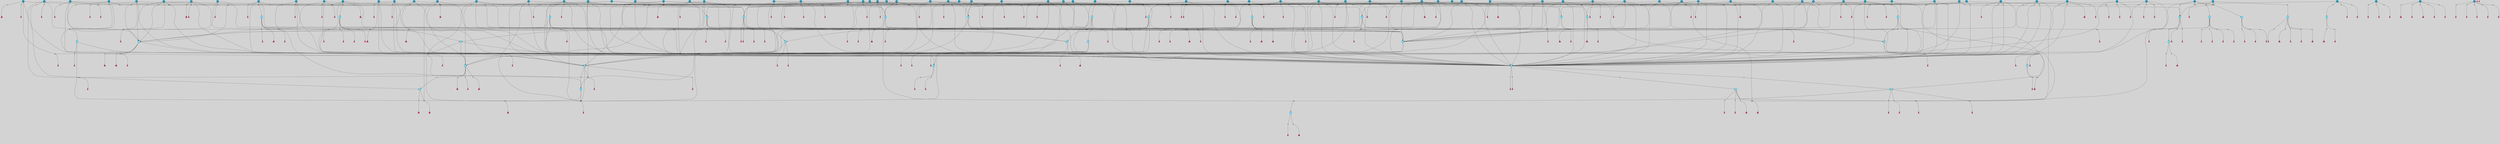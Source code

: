 // File exported with GEGELATI v1.3.1
// On the 2024-04-08 17:27:31
// With the File::TPGGraphDotExporter
digraph{
	graph[pad = "0.212, 0.055" bgcolor = lightgray]
	node[shape=circle style = filled label = ""]
		T4 [fillcolor="#66ddff"]
		T7 [fillcolor="#66ddff"]
		T9 [fillcolor="#66ddff"]
		T24 [fillcolor="#66ddff"]
		T82 [fillcolor="#66ddff"]
		T111 [fillcolor="#66ddff"]
		T129 [fillcolor="#66ddff"]
		T164 [fillcolor="#66ddff"]
		T20 [fillcolor="#66ddff"]
		T321 [fillcolor="#66ddff"]
		T322 [fillcolor="#66ddff"]
		T323 [fillcolor="#66ddff"]
		T577 [fillcolor="#66ddff"]
		T623 [fillcolor="#66ddff"]
		T625 [fillcolor="#66ddff"]
		T673 [fillcolor="#1199bb"]
		T685 [fillcolor="#66ddff"]
		T686 [fillcolor="#66ddff"]
		T687 [fillcolor="#66ddff"]
		T760 [fillcolor="#66ddff"]
		T733 [fillcolor="#66ddff"]
		T761 [fillcolor="#66ddff"]
		T762 [fillcolor="#66ddff"]
		T821 [fillcolor="#1199bb"]
		T824 [fillcolor="#1199bb"]
		T828 [fillcolor="#66ddff"]
		T842 [fillcolor="#66ddff"]
		T847 [fillcolor="#66ddff"]
		T848 [fillcolor="#66ddff"]
		T885 [fillcolor="#1199bb"]
		T895 [fillcolor="#1199bb"]
		T866 [fillcolor="#66ddff"]
		T957 [fillcolor="#66ddff"]
		T1050 [fillcolor="#1199bb"]
		T1052 [fillcolor="#1199bb"]
		T1053 [fillcolor="#1199bb"]
		T1054 [fillcolor="#1199bb"]
		T1055 [fillcolor="#1199bb"]
		T1057 [fillcolor="#1199bb"]
		T1058 [fillcolor="#1199bb"]
		T1059 [fillcolor="#1199bb"]
		T1060 [fillcolor="#1199bb"]
		T1061 [fillcolor="#1199bb"]
		T1062 [fillcolor="#1199bb"]
		T1063 [fillcolor="#1199bb"]
		T1064 [fillcolor="#66ddff"]
		T1065 [fillcolor="#1199bb"]
		T1066 [fillcolor="#1199bb"]
		T1067 [fillcolor="#1199bb"]
		T1068 [fillcolor="#1199bb"]
		T1069 [fillcolor="#1199bb"]
		T938 [fillcolor="#1199bb"]
		T1070 [fillcolor="#1199bb"]
		T1071 [fillcolor="#1199bb"]
		T1072 [fillcolor="#1199bb"]
		T1073 [fillcolor="#66ddff"]
		T1074 [fillcolor="#1199bb"]
		T1075 [fillcolor="#1199bb"]
		T1082 [fillcolor="#1199bb"]
		T1083 [fillcolor="#1199bb"]
		T1084 [fillcolor="#1199bb"]
		T1085 [fillcolor="#1199bb"]
		T1104 [fillcolor="#1199bb"]
		T1130 [fillcolor="#66ddff"]
		T1131 [fillcolor="#1199bb"]
		T1132 [fillcolor="#66ddff"]
		T1133 [fillcolor="#66ddff"]
		T1134 [fillcolor="#66ddff"]
		T1135 [fillcolor="#66ddff"]
		T1142 [fillcolor="#66ddff"]
		T1149 [fillcolor="#66ddff"]
		T1162 [fillcolor="#1199bb"]
		T1167 [fillcolor="#1199bb"]
		T1177 [fillcolor="#1199bb"]
		T1183 [fillcolor="#66ddff"]
		T1184 [fillcolor="#1199bb"]
		T1185 [fillcolor="#1199bb"]
		T1186 [fillcolor="#1199bb"]
		T1187 [fillcolor="#1199bb"]
		T1188 [fillcolor="#1199bb"]
		T1189 [fillcolor="#1199bb"]
		T1190 [fillcolor="#1199bb"]
		T1191 [fillcolor="#1199bb"]
		T1192 [fillcolor="#1199bb"]
		T1193 [fillcolor="#1199bb"]
		T1194 [fillcolor="#1199bb"]
		T1195 [fillcolor="#1199bb"]
		T1196 [fillcolor="#1199bb"]
		T1197 [fillcolor="#1199bb"]
		T1198 [fillcolor="#1199bb"]
		T1199 [fillcolor="#1199bb"]
		T1200 [fillcolor="#1199bb"]
		T1201 [fillcolor="#1199bb"]
		T1202 [fillcolor="#1199bb"]
		T1203 [fillcolor="#1199bb"]
		T1204 [fillcolor="#1199bb"]
		T1205 [fillcolor="#1199bb"]
		T1206 [fillcolor="#1199bb"]
		T1207 [fillcolor="#1199bb"]
		T1208 [fillcolor="#1199bb"]
		T1209 [fillcolor="#1199bb"]
		T1210 [fillcolor="#1199bb"]
		T1211 [fillcolor="#1199bb"]
		T1212 [fillcolor="#1199bb"]
		T1213 [fillcolor="#1199bb"]
		T1214 [fillcolor="#1199bb"]
		T1215 [fillcolor="#1199bb"]
		T1216 [fillcolor="#1199bb"]
		T1217 [fillcolor="#1199bb"]
		T1218 [fillcolor="#1199bb"]
		T1219 [fillcolor="#1199bb"]
		T1220 [fillcolor="#1199bb"]
		T1221 [fillcolor="#1199bb"]
		T1222 [fillcolor="#1199bb"]
		T1223 [fillcolor="#1199bb"]
		T1224 [fillcolor="#1199bb"]
		T1225 [fillcolor="#1199bb"]
		T1226 [fillcolor="#1199bb"]
		T1227 [fillcolor="#1199bb"]
		T1228 [fillcolor="#1199bb"]
		T1229 [fillcolor="#1199bb"]
		T1230 [fillcolor="#1199bb"]
		P18810 [fillcolor="#cccccc" shape=point] //7|
		I18810 [shape=box style=invis label="0|2&2|4#2|6&#92;n5|3&0|6#0|1&#92;n4|7&2|6#0|5&#92;n7|6&0|7#0|5&#92;n10|7&2|2#1|1&#92;n"]
		P18810 -> I18810[style=invis]
		A12013 [fillcolor="#ff3366" shape=box margin=0.03 width=0 height=0 label="4"]
		T4 -> P18810 -> A12013
		P18811 [fillcolor="#cccccc" shape=point] //0|
		I18811 [shape=box style=invis label="2|5&0|1#0|6&#92;n6|1&2|2#2|7&#92;n8|0&0|3#1|4&#92;n4|3&2|5#2|4&#92;n8|1&2|4#0|0&#92;n6|6&0|1#2|6&#92;n11|7&2|4#2|5&#92;n6|2&2|4#0|2&#92;n8|5&2|4#2|4&#92;n2|1&2|1#2|2&#92;n2|7&2|5#2|6&#92;n9|7&0|5#0|4&#92;n1|2&0|5#2|6&#92;n4|2&2|3#2|7&#92;n3|3&2|1#0|2&#92;n"]
		P18811 -> I18811[style=invis]
		A12014 [fillcolor="#ff3366" shape=box margin=0.03 width=0 height=0 label="5"]
		T4 -> P18811 -> A12014
		P18812 [fillcolor="#cccccc" shape=point] //-3|
		I18812 [shape=box style=invis label="1|6&2|7#0|7&#92;n10|2&0|7#1|3&#92;n9|6&2|7#2|2&#92;n5|3&0|7#0|7&#92;n1|6&2|3#0|0&#92;n2|3&2|3#2|2&#92;n5|1&2|6#0|6&#92;n"]
		P18812 -> I18812[style=invis]
		A12015 [fillcolor="#ff3366" shape=box margin=0.03 width=0 height=0 label="7"]
		T7 -> P18812 -> A12015
		P18813 [fillcolor="#cccccc" shape=point] //5|
		I18813 [shape=box style=invis label="0|5&2|3#0|1&#92;n0|6&2|1#2|4&#92;n6|2&2|6#0|7&#92;n7|4&0|3#0|1&#92;n5|4&0|7#1|6&#92;n9|1&0|5#2|2&#92;n6|3&2|3#1|7&#92;n11|7&2|4#1|6&#92;n2|5&0|1#0|0&#92;n4|7&0|0#0|2&#92;n6|2&0|6#0|0&#92;n2|1&2|6#2|4&#92;n10|0&2|0#1|0&#92;n6|6&2|4#0|6&#92;n"]
		P18813 -> I18813[style=invis]
		A12016 [fillcolor="#ff3366" shape=box margin=0.03 width=0 height=0 label="8"]
		T7 -> P18813 -> A12016
		P18814 [fillcolor="#cccccc" shape=point] //-6|
		I18814 [shape=box style=invis label="11|1&0|7#2|0&#92;n10|4&0|1#1|0&#92;n4|3&2|4#2|1&#92;n0|5&2|0#0|0&#92;n6|1&0|0#0|3&#92;n8|2&2|0#0|4&#92;n11|4&2|0#1|6&#92;n7|0&2|6#2|3&#92;n5|3&2|6#2|0&#92;n2|0&2|0#0|4&#92;n"]
		P18814 -> I18814[style=invis]
		A12017 [fillcolor="#ff3366" shape=box margin=0.03 width=0 height=0 label="9"]
		T9 -> P18814 -> A12017
		P18815 [fillcolor="#cccccc" shape=point] //2|
		I18815 [shape=box style=invis label="6|3&2|7#1|4&#92;n8|6&0|0#2|5&#92;n2|1&0|2#0|3&#92;n8|7&0|6#0|4&#92;n2|1&2|0#0|1&#92;n0|0&2|2#2|3&#92;n6|6&0|7#2|1&#92;n6|1&0|7#2|6&#92;n5|4&2|7#0|4&#92;n0|3&0|4#2|0&#92;n11|0&2|0#2|5&#92;n4|5&2|5#2|4&#92;n5|7&0|6#0|4&#92;n9|7&2|5#0|3&#92;n5|4&2|1#0|3&#92;n5|3&0|1#1|7&#92;n0|4&0|3#2|5&#92;n"]
		P18815 -> I18815[style=invis]
		A12018 [fillcolor="#ff3366" shape=box margin=0.03 width=0 height=0 label="10"]
		T9 -> P18815 -> A12018
		P18816 [fillcolor="#cccccc" shape=point] //-3|
		I18816 [shape=box style=invis label="8|1&2|3#0|5&#92;n0|6&0|5#0|5&#92;n3|7&2|1#0|6&#92;n3|5&0|1#0|0&#92;n9|5&2|0#0|4&#92;n3|5&0|2#0|3&#92;n10|6&2|4#1|0&#92;n9|4&2|7#2|6&#92;n1|7&2|5#2|2&#92;n"]
		P18816 -> I18816[style=invis]
		A12019 [fillcolor="#ff3366" shape=box margin=0.03 width=0 height=0 label="5"]
		T4 -> P18816 -> A12019
		P18817 [fillcolor="#cccccc" shape=point] //1|
		I18817 [shape=box style=invis label="5|1&0|6#2|7&#92;n2|4&0|4#2|2&#92;n0|6&0|5#0|4&#92;n10|6&2|5#1|6&#92;n9|3&0|1#1|7&#92;n10|3&2|2#1|0&#92;n5|0&0|0#2|1&#92;n11|3&2|3#1|5&#92;n10|3&0|1#1|0&#92;n2|4&0|1#0|1&#92;n0|2&0|3#2|4&#92;n9|2&2|1#2|5&#92;n11|7&2|6#2|6&#92;n"]
		P18817 -> I18817[style=invis]
		T24 -> P18817 -> T7
		P18818 [fillcolor="#cccccc" shape=point] //5|
		I18818 [shape=box style=invis label="3|0&2|0#0|1&#92;n3|0&0|7#0|1&#92;n5|3&0|2#2|6&#92;n4|4&2|4#2|6&#92;n11|2&0|7#1|6&#92;n2|7&2|2#2|5&#92;n9|3&2|6#2|7&#92;n7|7&0|0#0|4&#92;n6|1&2|4#2|3&#92;n5|4&2|0#1|6&#92;n1|3&0|7#0|4&#92;n"]
		P18818 -> I18818[style=invis]
		A12020 [fillcolor="#ff3366" shape=box margin=0.03 width=0 height=0 label="7"]
		T24 -> P18818 -> A12020
		P18819 [fillcolor="#cccccc" shape=point] //-2|
		I18819 [shape=box style=invis label="4|1&0|4#0|3&#92;n4|2&0|5#2|0&#92;n5|5&2|6#0|5&#92;n1|4&0|1#0|2&#92;n6|3&2|7#1|5&#92;n0|4&2|0#0|3&#92;n8|5&2|5#1|2&#92;n10|7&2|7#1|1&#92;n3|4&0|0#2|1&#92;n3|6&2|5#2|5&#92;n8|3&0|1#0|7&#92;n10|0&2|7#1|3&#92;n4|1&2|4#0|1&#92;n9|3&2|0#0|4&#92;n3|6&2|0#0|4&#92;n1|2&0|6#2|1&#92;n4|0&2|1#2|2&#92;n"]
		P18819 -> I18819[style=invis]
		A12021 [fillcolor="#ff3366" shape=box margin=0.03 width=0 height=0 label="14"]
		T24 -> P18819 -> A12021
		P18820 [fillcolor="#cccccc" shape=point] //6|
		I18820 [shape=box style=invis label="7|0&2|5#1|2&#92;n10|6&2|1#1|3&#92;n7|5&0|2#0|7&#92;n10|7&0|1#1|5&#92;n4|6&2|5#0|5&#92;n4|4&0|7#2|7&#92;n"]
		P18820 -> I18820[style=invis]
		A12022 [fillcolor="#ff3366" shape=box margin=0.03 width=0 height=0 label="7"]
		T82 -> P18820 -> A12022
		P18821 [fillcolor="#cccccc" shape=point] //6|
		I18821 [shape=box style=invis label="0|5&2|3#0|1&#92;n0|6&2|1#2|4&#92;n9|1&0|5#2|2&#92;n7|4&0|3#0|1&#92;n5|4&0|7#1|6&#92;n2|5&0|1#0|0&#92;n6|3&2|3#1|7&#92;n11|7&2|4#1|6&#92;n6|2&2|6#0|1&#92;n4|7&0|0#0|2&#92;n6|2&0|6#0|0&#92;n9|1&2|6#2|4&#92;n10|0&2|0#1|0&#92;n6|6&2|4#0|6&#92;n"]
		P18821 -> I18821[style=invis]
		A12023 [fillcolor="#ff3366" shape=box margin=0.03 width=0 height=0 label="8"]
		T82 -> P18821 -> A12023
		T82 -> P18814
		P18822 [fillcolor="#cccccc" shape=point] //-5|
		I18822 [shape=box style=invis label="0|0&2|3#0|2&#92;n10|5&0|6#1|3&#92;n7|3&0|6#2|3&#92;n3|4&0|6#0|6&#92;n10|5&0|2#1|1&#92;n5|0&0|1#0|3&#92;n6|6&2|5#1|5&#92;n7|4&0|2#1|7&#92;n5|7&0|1#2|5&#92;n1|5&0|0#0|3&#92;n7|5&2|1#2|6&#92;n9|0&0|2#0|0&#92;n4|0&2|4#0|0&#92;n4|6&0|0#2|3&#92;n3|1&0|6#2|5&#92;n7|7&2|1#2|3&#92;n9|4&2|2#0|6&#92;n"]
		P18822 -> I18822[style=invis]
		T111 -> P18822 -> T9
		P18823 [fillcolor="#cccccc" shape=point] //7|
		I18823 [shape=box style=invis label="7|4&2|1#2|0&#92;n4|1&2|4#2|3&#92;n5|0&2|0#2|2&#92;n6|1&2|4#2|6&#92;n"]
		P18823 -> I18823[style=invis]
		A12024 [fillcolor="#ff3366" shape=box margin=0.03 width=0 height=0 label="9"]
		T111 -> P18823 -> A12024
		P18824 [fillcolor="#cccccc" shape=point] //2|
		I18824 [shape=box style=invis label="3|0&2|0#0|1&#92;n11|2&0|7#1|6&#92;n8|7&2|4#0|5&#92;n5|3&0|2#2|6&#92;n4|4&2|4#2|6&#92;n3|0&0|7#0|1&#92;n2|7&2|2#2|5&#92;n9|3&2|6#2|7&#92;n7|7&0|0#0|4&#92;n6|1&2|4#1|3&#92;n5|4&2|0#1|6&#92;n1|3&0|7#0|4&#92;n"]
		P18824 -> I18824[style=invis]
		A12025 [fillcolor="#ff3366" shape=box margin=0.03 width=0 height=0 label="7"]
		T111 -> P18824 -> A12025
		T111 -> P18814
		P18825 [fillcolor="#cccccc" shape=point] //8|
		I18825 [shape=box style=invis label="9|0&0|1#2|0&#92;n10|1&2|5#1|4&#92;n8|2&2|6#0|4&#92;n2|4&2|5#2|3&#92;n4|2&2|2#0|2&#92;n7|5&0|2#0|0&#92;n8|2&2|1#1|3&#92;n8|7&0|7#2|1&#92;n1|1&0|0#0|7&#92;n5|6&2|5#1|0&#92;n6|6&2|5#0|0&#92;n11|4&0|3#2|6&#92;n4|2&2|4#0|7&#92;n5|6&0|1#2|0&#92;n11|3&0|2#0|7&#92;n"]
		P18825 -> I18825[style=invis]
		A12026 [fillcolor="#ff3366" shape=box margin=0.03 width=0 height=0 label="6"]
		T129 -> P18825 -> A12026
		T129 -> P18818
		P18826 [fillcolor="#cccccc" shape=point] //10|
		I18826 [shape=box style=invis label="4|5&2|7#2|1&#92;n1|7&2|3#0|6&#92;n3|5&2|2#0|3&#92;n10|3&0|7#1|4&#92;n7|1&0|4#2|6&#92;n10|2&0|3#1|7&#92;n9|5&2|0#0|4&#92;n4|0&0|3#2|7&#92;n11|4&2|6#1|2&#92;n5|4&2|7#0|2&#92;n2|6&2|4#0|0&#92;n6|5&0|7#2|1&#92;n5|3&2|3#1|6&#92;n10|7&2|0#1|2&#92;n"]
		P18826 -> I18826[style=invis]
		A12027 [fillcolor="#ff3366" shape=box margin=0.03 width=0 height=0 label="5"]
		T129 -> P18826 -> A12027
		P18827 [fillcolor="#cccccc" shape=point] //5|
		I18827 [shape=box style=invis label="9|4&2|3#1|3&#92;n0|4&2|4#0|5&#92;n6|1&2|6#2|5&#92;n4|0&0|5#2|0&#92;n"]
		P18827 -> I18827[style=invis]
		A12028 [fillcolor="#ff3366" shape=box margin=0.03 width=0 height=0 label="7"]
		T129 -> P18827 -> A12028
		P18828 [fillcolor="#cccccc" shape=point] //6|
		I18828 [shape=box style=invis label="9|4&2|7#0|6&#92;n8|4&0|1#1|0&#92;n1|3&0|0#2|1&#92;n2|4&0|6#2|2&#92;n5|1&2|5#0|7&#92;n3|0&0|3#2|6&#92;n2|2&2|6#0|2&#92;n8|4&0|4#2|2&#92;n5|1&2|4#0|3&#92;n9|4&0|6#0|6&#92;n5|0&2|2#1|5&#92;n11|7&0|0#1|1&#92;n0|4&0|3#0|3&#92;n7|7&2|4#2|5&#92;n1|5&0|1#2|1&#92;n"]
		P18828 -> I18828[style=invis]
		A12029 [fillcolor="#ff3366" shape=box margin=0.03 width=0 height=0 label="1"]
		T129 -> P18828 -> A12029
		T164 -> P18811
		P18829 [fillcolor="#cccccc" shape=point] //-1|
		I18829 [shape=box style=invis label="6|4&0|4#2|4&#92;n4|5&2|5#2|4&#92;n9|7&2|5#0|3&#92;n3|7&2|6#0|6&#92;n8|7&0|6#0|4&#92;n2|1&2|0#0|1&#92;n8|6&0|0#2|5&#92;n2|1&0|2#0|3&#92;n6|1&0|7#2|6&#92;n6|3&0|1#1|6&#92;n5|4&2|7#0|4&#92;n0|7&0|4#2|0&#92;n11|0&2|0#2|5&#92;n3|7&2|0#2|7&#92;n8|3&2|7#1|4&#92;n5|7&0|6#0|4&#92;n0|0&2|3#2|3&#92;n5|4&2|1#0|3&#92;n0|4&0|3#2|5&#92;n"]
		P18829 -> I18829[style=invis]
		A12030 [fillcolor="#ff3366" shape=box margin=0.03 width=0 height=0 label="10"]
		T164 -> P18829 -> A12030
		P18830 [fillcolor="#cccccc" shape=point] //-7|
		I18830 [shape=box style=invis label="6|1&0|2#0|3&#92;n1|2&0|1#2|0&#92;n10|3&2|2#1|1&#92;n0|1&0|2#0|7&#92;n4|6&2|7#2|4&#92;n6|0&2|7#0|6&#92;n"]
		P18830 -> I18830[style=invis]
		A12031 [fillcolor="#ff3366" shape=box margin=0.03 width=0 height=0 label="7"]
		T164 -> P18830 -> A12031
		P18831 [fillcolor="#cccccc" shape=point] //-6|
		I18831 [shape=box style=invis label="11|7&0|1#0|6&#92;n3|5&0|1#0|3&#92;n1|5&0|5#0|6&#92;n1|7&2|5#2|2&#92;n0|0&0|2#2|2&#92;n4|4&0|1#0|5&#92;n6|4&2|2#0|2&#92;n0|6&2|5#0|5&#92;n0|3&2|2#2|6&#92;n"]
		P18831 -> I18831[style=invis]
		A12032 [fillcolor="#ff3366" shape=box margin=0.03 width=0 height=0 label="5"]
		T164 -> P18831 -> A12032
		P18832 [fillcolor="#cccccc" shape=point] //4|
		I18832 [shape=box style=invis label="4|3&0|6#0|3&#92;n5|7&2|3#2|2&#92;n5|6&0|7#1|2&#92;n1|4&2|6#0|3&#92;n8|4&2|1#2|5&#92;n9|5&2|4#1|4&#92;n2|4&0|5#0|7&#92;n10|0&0|6#1|3&#92;n3|0&0|6#0|2&#92;n2|7&2|7#2|6&#92;n5|2&0|5#1|5&#92;n10|4&2|5#1|7&#92;n4|0&0|4#2|4&#92;n11|1&0|4#2|6&#92;n10|6&2|0#1|4&#92;n9|7&0|3#1|4&#92;n4|5&2|7#0|6&#92;n11|5&2|6#2|3&#92;n0|3&0|5#0|1&#92;n"]
		P18832 -> I18832[style=invis]
		A12033 [fillcolor="#ff3366" shape=box margin=0.03 width=0 height=0 label="13"]
		T164 -> P18832 -> A12033
		P18833 [fillcolor="#cccccc" shape=point] //-9|
		I18833 [shape=box style=invis label="2|0&2|0#2|1&#92;n4|4&2|4#2|6&#92;n9|1&0|3#1|7&#92;n5|3&0|2#2|6&#92;n2|7&2|2#2|5&#92;n5|4&2|0#1|6&#92;n3|0&0|7#0|1&#92;n1|3&0|7#0|4&#92;n11|6&2|2#0|7&#92;n7|7&0|0#0|4&#92;n11|0&0|7#1|6&#92;n9|3&2|6#2|7&#92;n"]
		P18833 -> I18833[style=invis]
		A12034 [fillcolor="#ff3366" shape=box margin=0.03 width=0 height=0 label="7"]
		T322 -> P18833 -> A12034
		P18834 [fillcolor="#cccccc" shape=point] //-4|
		I18834 [shape=box style=invis label="4|1&0|4#2|6&#92;n1|2&2|2#2|0&#92;n1|2&2|0#0|6&#92;n8|4&2|3#2|5&#92;n5|5&2|1#1|0&#92;n"]
		P18834 -> I18834[style=invis]
		A12035 [fillcolor="#ff3366" shape=box margin=0.03 width=0 height=0 label="12"]
		T321 -> P18834 -> A12035
		P18835 [fillcolor="#cccccc" shape=point] //6|
		I18835 [shape=box style=invis label="3|0&2|7#2|2&#92;n3|2&0|4#2|5&#92;n5|1&0|2#1|0&#92;n8|7&0|1#2|0&#92;n8|5&0|3#0|6&#92;n0|2&0|2#2|3&#92;n1|5&2|5#0|5&#92;n5|6&0|6#0|7&#92;n6|7&0|0#2|6&#92;n1|2&2|3#0|0&#92;n7|7&2|3#0|4&#92;n0|7&2|7#0|6&#92;n1|0&2|2#2|7&#92;n4|4&0|1#0|0&#92;n"]
		P18835 -> I18835[style=invis]
		A12036 [fillcolor="#ff3366" shape=box margin=0.03 width=0 height=0 label="11"]
		T321 -> P18835 -> A12036
		P18836 [fillcolor="#cccccc" shape=point] //2|
		I18836 [shape=box style=invis label="4|1&0|4#2|6&#92;n5|5&2|1#1|0&#92;n1|0&2|0#0|6&#92;n8|4&2|3#2|5&#92;n"]
		P18836 -> I18836[style=invis]
		T322 -> P18836 -> T321
		P18837 [fillcolor="#cccccc" shape=point] //8|
		I18837 [shape=box style=invis label="9|7&0|5#2|5&#92;n3|3&2|3#0|2&#92;n9|5&2|2#1|0&#92;n2|3&0|6#0|3&#92;n4|4&2|5#2|7&#92;n11|3&2|0#1|5&#92;n6|6&2|1#2|2&#92;n4|6&0|1#2|2&#92;n2|5&2|7#2|2&#92;n7|7&2|2#2|3&#92;n6|5&0|3#2|6&#92;n6|7&0|6#0|2&#92;n"]
		P18837 -> I18837[style=invis]
		A12037 [fillcolor="#ff3366" shape=box margin=0.03 width=0 height=0 label="14"]
		T322 -> P18837 -> A12037
		P18838 [fillcolor="#cccccc" shape=point] //4|
		I18838 [shape=box style=invis label="4|3&0|6#0|3&#92;n5|7&2|3#2|2&#92;n5|6&0|7#1|2&#92;n1|4&2|6#0|3&#92;n8|4&2|1#2|5&#92;n9|5&2|4#1|4&#92;n2|4&0|5#0|7&#92;n10|0&0|6#1|3&#92;n3|0&0|6#0|2&#92;n2|7&2|7#2|6&#92;n5|2&0|5#1|5&#92;n10|4&2|5#1|7&#92;n4|0&0|4#2|4&#92;n11|1&0|4#2|6&#92;n10|6&2|0#1|4&#92;n9|7&0|3#1|4&#92;n4|5&2|7#0|6&#92;n11|5&2|6#2|3&#92;n0|3&0|5#0|1&#92;n"]
		P18838 -> I18838[style=invis]
		A12038 [fillcolor="#ff3366" shape=box margin=0.03 width=0 height=0 label="13"]
		T322 -> P18838 -> A12038
		P18839 [fillcolor="#cccccc" shape=point] //-3|
		I18839 [shape=box style=invis label="4|5&0|0#0|0&#92;n4|7&0|0#0|2&#92;n0|6&2|1#2|4&#92;n9|1&0|5#2|2&#92;n10|0&2|0#1|0&#92;n6|6&2|4#0|6&#92;n2|5&0|1#0|0&#92;n6|3&2|3#1|7&#92;n11|7&2|4#1|6&#92;n6|2&2|6#0|1&#92;n6|2&0|0#0|0&#92;n9|1&2|6#2|4&#92;n10|4&0|3#1|1&#92;n5|4&2|7#1|6&#92;n"]
		P18839 -> I18839[style=invis]
		T323 -> P18839 -> T322
		P18840 [fillcolor="#cccccc" shape=point] //5|
		I18840 [shape=box style=invis label="0|5&2|3#0|1&#92;n0|6&2|1#2|4&#92;n6|2&2|6#0|7&#92;n7|4&0|3#0|1&#92;n5|4&0|7#1|6&#92;n9|1&0|5#2|2&#92;n6|3&2|3#1|7&#92;n11|7&2|4#1|6&#92;n2|5&0|1#0|0&#92;n4|7&0|0#0|2&#92;n6|2&0|6#0|0&#92;n2|1&2|6#2|4&#92;n10|0&2|0#1|0&#92;n6|6&2|4#0|6&#92;n"]
		P18840 -> I18840[style=invis]
		A12039 [fillcolor="#ff3366" shape=box margin=0.03 width=0 height=0 label="8"]
		T20 -> P18840 -> A12039
		P18841 [fillcolor="#cccccc" shape=point] //-3|
		I18841 [shape=box style=invis label="1|6&2|7#0|7&#92;n10|2&0|7#1|3&#92;n9|6&2|7#2|2&#92;n5|3&0|7#0|7&#92;n1|6&2|3#0|0&#92;n2|3&2|3#2|2&#92;n5|1&2|6#0|6&#92;n"]
		P18841 -> I18841[style=invis]
		A12040 [fillcolor="#ff3366" shape=box margin=0.03 width=0 height=0 label="7"]
		T20 -> P18841 -> A12040
		P18842 [fillcolor="#cccccc" shape=point] //1|
		I18842 [shape=box style=invis label="0|4&0|1#0|1&#92;n10|5&2|5#1|6&#92;n7|7&2|5#2|2&#92;n9|5&0|7#2|7&#92;n8|4&0|3#2|7&#92;n11|0&2|3#0|5&#92;n7|0&0|0#0|1&#92;n4|2&0|4#0|5&#92;n5|1&0|6#2|7&#92;n11|3&0|7#1|3&#92;n"]
		P18842 -> I18842[style=invis]
		T323 -> P18842 -> T20
		P18843 [fillcolor="#cccccc" shape=point] //-8|
		I18843 [shape=box style=invis label="7|5&0|4#2|4&#92;n"]
		P18843 -> I18843[style=invis]
		A12041 [fillcolor="#ff3366" shape=box margin=0.03 width=0 height=0 label="3"]
		T322 -> P18843 -> A12041
		P18844 [fillcolor="#cccccc" shape=point] //4|
		I18844 [shape=box style=invis label="4|3&0|6#0|3&#92;n5|7&2|3#2|2&#92;n5|6&0|7#1|2&#92;n1|4&2|6#0|3&#92;n8|4&2|1#2|5&#92;n9|5&2|4#1|4&#92;n2|4&0|5#0|7&#92;n10|0&0|6#1|3&#92;n3|0&0|6#0|2&#92;n2|7&2|7#2|6&#92;n5|2&0|5#1|5&#92;n10|4&2|5#1|7&#92;n4|0&0|4#2|4&#92;n11|1&0|4#2|6&#92;n10|6&2|0#1|4&#92;n9|7&0|3#1|4&#92;n4|5&2|7#0|6&#92;n11|5&2|6#2|3&#92;n0|3&0|5#0|1&#92;n"]
		P18844 -> I18844[style=invis]
		A12042 [fillcolor="#ff3366" shape=box margin=0.03 width=0 height=0 label="13"]
		T323 -> P18844 -> A12042
		P18845 [fillcolor="#cccccc" shape=point] //-9|
		I18845 [shape=box style=invis label="5|5&0|5#0|6&#92;n0|5&2|3#0|1&#92;n8|5&0|3#1|6&#92;n6|2&0|6#0|0&#92;n4|7&0|0#0|5&#92;n10|0&2|0#1|0&#92;n11|2&0|4#1|6&#92;n9|1&0|5#2|2&#92;n6|3&2|3#1|7&#92;n5|7&0|7#1|6&#92;n0|6&2|1#2|4&#92;n2|1&2|6#2|4&#92;n7|4&0|3#0|1&#92;n6|6&2|4#0|6&#92;n"]
		P18845 -> I18845[style=invis]
		A12043 [fillcolor="#ff3366" shape=box margin=0.03 width=0 height=0 label="8"]
		T577 -> P18845 -> A12043
		T577 -> P18820
		P18846 [fillcolor="#cccccc" shape=point] //3|
		I18846 [shape=box style=invis label="9|0&0|1#2|2&#92;n8|6&0|0#1|0&#92;n8|2&0|2#2|4&#92;n3|5&0|1#0|5&#92;n0|0&0|6#2|7&#92;n"]
		P18846 -> I18846[style=invis]
		A12044 [fillcolor="#ff3366" shape=box margin=0.03 width=0 height=0 label="3"]
		T577 -> P18846 -> A12044
		P18847 [fillcolor="#cccccc" shape=point] //-6|
		I18847 [shape=box style=invis label="6|1&2|7#0|1&#92;n10|4&0|0#1|1&#92;n11|0&2|4#0|6&#92;n7|7&2|2#2|2&#92;n2|0&2|5#0|0&#92;n9|2&2|1#2|7&#92;n7|2&2|0#1|5&#92;n0|2&2|7#2|5&#92;n7|2&2|4#2|5&#92;n1|1&2|7#0|6&#92;n3|4&2|2#0|3&#92;n7|4&2|0#2|1&#92;n"]
		P18847 -> I18847[style=invis]
		T577 -> P18847 -> T111
		P18848 [fillcolor="#cccccc" shape=point] //-2|
		I18848 [shape=box style=invis label="0|3&2|7#2|5&#92;n10|0&2|3#1|4&#92;n2|0&2|5#0|6&#92;n7|7&2|2#2|1&#92;n0|2&2|3#0|4&#92;n10|2&2|4#1|5&#92;n9|2&2|1#2|6&#92;n3|4&2|6#2|1&#92;n5|1&2|3#2|4&#92;n4|2&2|5#2|7&#92;n7|4&0|4#1|1&#92;n5|6&2|7#1|0&#92;n1|0&0|6#0|0&#92;n"]
		P18848 -> I18848[style=invis]
		T577 -> P18848 -> T111
		P18849 [fillcolor="#cccccc" shape=point] //4|
		I18849 [shape=box style=invis label="4|3&0|6#0|3&#92;n5|7&2|3#2|2&#92;n5|6&0|7#1|2&#92;n1|4&2|6#0|3&#92;n8|4&2|1#2|5&#92;n9|5&2|4#1|4&#92;n2|4&0|5#0|7&#92;n10|0&0|6#1|3&#92;n3|0&0|6#0|2&#92;n2|7&2|7#2|6&#92;n5|2&0|5#1|5&#92;n10|4&2|5#1|7&#92;n4|0&0|4#2|4&#92;n11|1&0|4#2|6&#92;n10|6&2|0#1|4&#92;n9|7&0|3#1|4&#92;n4|5&2|7#0|6&#92;n11|5&2|6#2|3&#92;n0|3&0|5#0|1&#92;n"]
		P18849 -> I18849[style=invis]
		A12045 [fillcolor="#ff3366" shape=box margin=0.03 width=0 height=0 label="13"]
		T623 -> P18849 -> A12045
		P18850 [fillcolor="#cccccc" shape=point] //-6|
		I18850 [shape=box style=invis label="11|7&0|1#0|6&#92;n3|5&0|1#0|3&#92;n1|5&0|5#0|6&#92;n1|7&2|5#2|2&#92;n0|0&0|2#2|2&#92;n4|4&0|1#0|5&#92;n6|4&2|2#0|2&#92;n0|6&2|5#0|5&#92;n0|3&2|2#2|6&#92;n"]
		P18850 -> I18850[style=invis]
		A12046 [fillcolor="#ff3366" shape=box margin=0.03 width=0 height=0 label="5"]
		T623 -> P18850 -> A12046
		P18851 [fillcolor="#cccccc" shape=point] //-6|
		I18851 [shape=box style=invis label="11|1&0|7#2|0&#92;n10|4&0|1#1|0&#92;n4|3&2|4#2|1&#92;n0|5&2|0#0|0&#92;n6|1&0|0#0|3&#92;n8|2&2|0#0|4&#92;n11|4&2|0#1|6&#92;n7|0&2|6#2|3&#92;n5|3&2|6#2|0&#92;n2|0&2|0#0|4&#92;n"]
		P18851 -> I18851[style=invis]
		A12047 [fillcolor="#ff3366" shape=box margin=0.03 width=0 height=0 label="9"]
		T625 -> P18851 -> A12047
		P18852 [fillcolor="#cccccc" shape=point] //0|
		I18852 [shape=box style=invis label="2|5&0|1#0|6&#92;n6|1&2|2#2|7&#92;n8|0&0|3#1|4&#92;n4|3&2|5#2|4&#92;n8|1&2|4#0|0&#92;n6|6&0|1#2|6&#92;n11|7&2|4#2|5&#92;n6|2&2|4#0|2&#92;n8|5&2|4#2|4&#92;n2|1&2|1#2|2&#92;n2|7&2|5#2|6&#92;n9|7&0|5#0|4&#92;n1|2&0|5#2|6&#92;n4|2&2|3#2|7&#92;n3|3&2|1#0|2&#92;n"]
		P18852 -> I18852[style=invis]
		A12048 [fillcolor="#ff3366" shape=box margin=0.03 width=0 height=0 label="5"]
		T623 -> P18852 -> A12048
		P18853 [fillcolor="#cccccc" shape=point] //2|
		I18853 [shape=box style=invis label="6|3&2|7#1|4&#92;n8|6&0|0#2|5&#92;n2|1&0|2#0|3&#92;n8|7&0|6#0|4&#92;n2|1&2|0#0|1&#92;n0|0&2|2#2|3&#92;n6|6&0|7#2|1&#92;n6|1&0|7#2|6&#92;n5|4&2|7#0|4&#92;n0|3&0|4#2|0&#92;n11|0&2|0#2|5&#92;n4|5&2|5#2|4&#92;n5|7&0|6#0|4&#92;n9|7&2|5#0|3&#92;n5|4&2|1#0|3&#92;n5|3&0|1#1|7&#92;n0|4&0|3#2|5&#92;n"]
		P18853 -> I18853[style=invis]
		A12049 [fillcolor="#ff3366" shape=box margin=0.03 width=0 height=0 label="10"]
		T625 -> P18853 -> A12049
		P18854 [fillcolor="#cccccc" shape=point] //-1|
		I18854 [shape=box style=invis label="6|4&0|4#2|4&#92;n4|5&2|5#2|4&#92;n9|7&2|5#0|3&#92;n3|7&2|6#0|6&#92;n8|7&0|6#0|4&#92;n2|1&2|0#0|1&#92;n8|6&0|0#2|5&#92;n2|1&0|2#0|3&#92;n6|1&0|7#2|6&#92;n6|3&0|1#1|6&#92;n5|4&2|7#0|4&#92;n0|7&0|4#2|0&#92;n11|0&2|0#2|5&#92;n3|7&2|0#2|7&#92;n8|3&2|7#1|4&#92;n5|7&0|6#0|4&#92;n0|0&2|3#2|3&#92;n5|4&2|1#0|3&#92;n0|4&0|3#2|5&#92;n"]
		P18854 -> I18854[style=invis]
		A12050 [fillcolor="#ff3366" shape=box margin=0.03 width=0 height=0 label="10"]
		T623 -> P18854 -> A12050
		P18855 [fillcolor="#cccccc" shape=point] //-7|
		I18855 [shape=box style=invis label="6|1&0|2#0|3&#92;n1|2&0|1#2|0&#92;n10|3&2|2#1|1&#92;n0|1&0|2#0|7&#92;n4|6&2|7#2|4&#92;n6|0&2|7#0|6&#92;n"]
		P18855 -> I18855[style=invis]
		A12051 [fillcolor="#ff3366" shape=box margin=0.03 width=0 height=0 label="7"]
		T623 -> P18855 -> A12051
		P18856 [fillcolor="#cccccc" shape=point] //10|
		I18856 [shape=box style=invis label="9|3&0|1#1|7&#92;n9|0&2|7#2|2&#92;n0|5&0|2#0|3&#92;n10|1&2|2#1|6&#92;n2|5&0|0#0|4&#92;n5|3&0|7#2|0&#92;n5|2&0|0#1|2&#92;n1|0&0|2#2|5&#92;n"]
		P18856 -> I18856[style=invis]
		T673 -> P18856 -> T164
		P18857 [fillcolor="#cccccc" shape=point] //-1|
		I18857 [shape=box style=invis label="9|7&2|6#2|0&#92;n8|3&2|1#0|2&#92;n11|5&0|0#0|6&#92;n9|7&2|7#1|7&#92;n2|0&2|5#2|0&#92;n9|4&2|0#2|1&#92;n3|7&0|4#2|3&#92;n0|2&2|7#2|5&#92;n10|4&0|6#1|1&#92;n1|5&2|7#0|6&#92;n5|2&0|0#1|6&#92;n3|4&2|2#0|3&#92;n"]
		P18857 -> I18857[style=invis]
		T673 -> P18857 -> T111
		P18858 [fillcolor="#cccccc" shape=point] //7|
		I18858 [shape=box style=invis label="0|5&2|3#0|0&#92;n0|6&2|1#2|4&#92;n5|4&0|7#1|6&#92;n9|0&2|7#1|1&#92;n7|4&0|3#0|1&#92;n11|7&2|4#1|6&#92;n8|7&0|4#2|1&#92;n9|1&0|5#2|2&#92;n6|2&2|6#0|7&#92;n8|6&0|2#0|0&#92;n4|7&0|0#0|2&#92;n6|2&0|6#0|0&#92;n10|0&0|0#1|0&#92;n6|6&2|4#0|6&#92;n"]
		P18858 -> I18858[style=invis]
		T673 -> P18858 -> T129
		P18859 [fillcolor="#cccccc" shape=point] //-4|
		I18859 [shape=box style=invis label="0|7&2|5#0|4&#92;n8|5&0|5#2|7&#92;n5|6&0|7#0|4&#92;n7|0&0|5#2|1&#92;n10|6&2|1#1|2&#92;n0|0&2|1#0|6&#92;n8|4&0|5#0|6&#92;n4|2&0|5#2|4&#92;n"]
		P18859 -> I18859[style=invis]
		A12052 [fillcolor="#ff3366" shape=box margin=0.03 width=0 height=0 label="5"]
		T673 -> P18859 -> A12052
		P18860 [fillcolor="#cccccc" shape=point] //7|
		I18860 [shape=box style=invis label="9|2&2|5#2|5&#92;n8|0&0|2#1|6&#92;n11|6&2|2#1|0&#92;n3|3&0|7#0|1&#92;n6|0&2|4#2|3&#92;n3|0&0|0#2|2&#92;n1|4&0|5#0|6&#92;n5|5&0|2#2|6&#92;n2|1&0|0#2|6&#92;n4|4&2|4#2|6&#92;n"]
		P18860 -> I18860[style=invis]
		T673 -> P18860 -> T82
		P18861 [fillcolor="#cccccc" shape=point] //4|
		I18861 [shape=box style=invis label="4|3&0|6#0|3&#92;n5|7&2|3#2|2&#92;n5|6&0|7#1|2&#92;n1|4&2|6#0|3&#92;n8|4&2|1#2|5&#92;n9|5&2|4#1|4&#92;n2|4&0|5#0|7&#92;n10|0&0|6#1|3&#92;n3|0&0|6#0|2&#92;n2|7&2|7#2|6&#92;n5|2&0|5#1|5&#92;n10|4&2|5#1|7&#92;n4|0&0|4#2|4&#92;n11|1&0|4#2|6&#92;n10|6&2|0#1|4&#92;n9|7&0|3#1|4&#92;n4|5&2|7#0|6&#92;n11|5&2|6#2|3&#92;n0|3&0|5#0|1&#92;n"]
		P18861 -> I18861[style=invis]
		A12053 [fillcolor="#ff3366" shape=box margin=0.03 width=0 height=0 label="13"]
		T685 -> P18861 -> A12053
		P18862 [fillcolor="#cccccc" shape=point] //-6|
		I18862 [shape=box style=invis label="11|1&0|7#2|0&#92;n10|4&0|1#1|0&#92;n4|3&2|4#2|1&#92;n0|5&2|0#0|0&#92;n6|1&0|0#0|3&#92;n8|2&2|0#0|4&#92;n11|4&2|0#1|6&#92;n7|0&2|6#2|3&#92;n5|3&2|6#2|0&#92;n2|0&2|0#0|4&#92;n"]
		P18862 -> I18862[style=invis]
		A12054 [fillcolor="#ff3366" shape=box margin=0.03 width=0 height=0 label="9"]
		T686 -> P18862 -> A12054
		P18863 [fillcolor="#cccccc" shape=point] //2|
		I18863 [shape=box style=invis label="3|0&2|0#0|1&#92;n11|2&0|7#1|6&#92;n8|7&2|4#0|5&#92;n5|3&0|2#2|6&#92;n4|4&2|4#2|6&#92;n3|0&0|7#0|1&#92;n2|7&2|2#2|5&#92;n9|3&2|6#2|7&#92;n7|7&0|0#0|4&#92;n6|1&2|4#1|3&#92;n5|4&2|0#1|6&#92;n1|3&0|7#0|4&#92;n"]
		P18863 -> I18863[style=invis]
		A12055 [fillcolor="#ff3366" shape=box margin=0.03 width=0 height=0 label="7"]
		T686 -> P18863 -> A12055
		P18864 [fillcolor="#cccccc" shape=point] //-5|
		I18864 [shape=box style=invis label="0|0&2|3#0|2&#92;n10|5&0|6#1|3&#92;n7|3&0|6#2|3&#92;n3|4&0|6#0|6&#92;n10|5&0|2#1|1&#92;n5|0&0|1#0|3&#92;n6|6&2|5#1|5&#92;n7|4&0|2#1|7&#92;n5|7&0|1#2|5&#92;n1|5&0|0#0|3&#92;n7|5&2|1#2|6&#92;n9|0&0|2#0|0&#92;n4|0&2|4#0|0&#92;n4|6&0|0#2|3&#92;n3|1&0|6#2|5&#92;n7|7&2|1#2|3&#92;n9|4&2|2#0|6&#92;n"]
		P18864 -> I18864[style=invis]
		T686 -> P18864 -> T687
		P18865 [fillcolor="#cccccc" shape=point] //-6|
		I18865 [shape=box style=invis label="11|7&0|1#0|6&#92;n3|5&0|1#0|3&#92;n1|5&0|5#0|6&#92;n1|7&2|5#2|2&#92;n0|0&0|2#2|2&#92;n4|4&0|1#0|5&#92;n6|4&2|2#0|2&#92;n0|6&2|5#0|5&#92;n0|3&2|2#2|6&#92;n"]
		P18865 -> I18865[style=invis]
		A12056 [fillcolor="#ff3366" shape=box margin=0.03 width=0 height=0 label="5"]
		T685 -> P18865 -> A12056
		P18866 [fillcolor="#cccccc" shape=point] //-6|
		I18866 [shape=box style=invis label="11|1&0|7#2|0&#92;n10|4&0|1#1|0&#92;n4|3&2|4#2|1&#92;n0|5&2|0#0|0&#92;n6|1&0|0#0|3&#92;n8|2&2|0#0|4&#92;n11|4&2|0#1|6&#92;n7|0&2|6#2|3&#92;n5|3&2|6#2|0&#92;n2|0&2|0#0|4&#92;n"]
		P18866 -> I18866[style=invis]
		A12057 [fillcolor="#ff3366" shape=box margin=0.03 width=0 height=0 label="9"]
		T687 -> P18866 -> A12057
		P18867 [fillcolor="#cccccc" shape=point] //7|
		I18867 [shape=box style=invis label="7|4&2|1#2|0&#92;n4|1&2|4#2|3&#92;n5|0&2|0#2|2&#92;n6|1&2|4#2|6&#92;n"]
		P18867 -> I18867[style=invis]
		A12058 [fillcolor="#ff3366" shape=box margin=0.03 width=0 height=0 label="9"]
		T686 -> P18867 -> A12058
		P18868 [fillcolor="#cccccc" shape=point] //0|
		I18868 [shape=box style=invis label="2|5&0|1#0|6&#92;n6|1&2|2#2|7&#92;n8|0&0|3#1|4&#92;n4|3&2|5#2|4&#92;n8|1&2|4#0|0&#92;n6|6&0|1#2|6&#92;n11|7&2|4#2|5&#92;n6|2&2|4#0|2&#92;n8|5&2|4#2|4&#92;n2|1&2|1#2|2&#92;n2|7&2|5#2|6&#92;n9|7&0|5#0|4&#92;n1|2&0|5#2|6&#92;n4|2&2|3#2|7&#92;n3|3&2|1#0|2&#92;n"]
		P18868 -> I18868[style=invis]
		A12059 [fillcolor="#ff3366" shape=box margin=0.03 width=0 height=0 label="5"]
		T685 -> P18868 -> A12059
		P18869 [fillcolor="#cccccc" shape=point] //2|
		I18869 [shape=box style=invis label="6|3&2|7#1|4&#92;n8|6&0|0#2|5&#92;n2|1&0|2#0|3&#92;n8|7&0|6#0|4&#92;n2|1&2|0#0|1&#92;n0|0&2|2#2|3&#92;n6|6&0|7#2|1&#92;n6|1&0|7#2|6&#92;n5|4&2|7#0|4&#92;n0|3&0|4#2|0&#92;n11|0&2|0#2|5&#92;n4|5&2|5#2|4&#92;n5|7&0|6#0|4&#92;n9|7&2|5#0|3&#92;n5|4&2|1#0|3&#92;n5|3&0|1#1|7&#92;n0|4&0|3#2|5&#92;n"]
		P18869 -> I18869[style=invis]
		A12060 [fillcolor="#ff3366" shape=box margin=0.03 width=0 height=0 label="10"]
		T687 -> P18869 -> A12060
		P18870 [fillcolor="#cccccc" shape=point] //-1|
		I18870 [shape=box style=invis label="6|4&0|4#2|4&#92;n4|5&2|5#2|4&#92;n9|7&2|5#0|3&#92;n3|7&2|6#0|6&#92;n8|7&0|6#0|4&#92;n2|1&2|0#0|1&#92;n8|6&0|0#2|5&#92;n2|1&0|2#0|3&#92;n6|1&0|7#2|6&#92;n6|3&0|1#1|6&#92;n5|4&2|7#0|4&#92;n0|7&0|4#2|0&#92;n11|0&2|0#2|5&#92;n3|7&2|0#2|7&#92;n8|3&2|7#1|4&#92;n5|7&0|6#0|4&#92;n0|0&2|3#2|3&#92;n5|4&2|1#0|3&#92;n0|4&0|3#2|5&#92;n"]
		P18870 -> I18870[style=invis]
		A12061 [fillcolor="#ff3366" shape=box margin=0.03 width=0 height=0 label="10"]
		T685 -> P18870 -> A12061
		P18871 [fillcolor="#cccccc" shape=point] //-7|
		I18871 [shape=box style=invis label="6|1&0|2#0|3&#92;n1|2&0|1#2|0&#92;n10|3&2|2#1|1&#92;n0|1&0|2#0|7&#92;n4|6&2|7#2|4&#92;n6|0&2|7#0|6&#92;n"]
		P18871 -> I18871[style=invis]
		A12062 [fillcolor="#ff3366" shape=box margin=0.03 width=0 height=0 label="7"]
		T685 -> P18871 -> A12062
		P18872 [fillcolor="#cccccc" shape=point] //6|
		I18872 [shape=box style=invis label="6|1&2|6#1|7&#92;n10|7&2|0#1|5&#92;n9|4&0|1#2|2&#92;n8|6&0|0#1|0&#92;n"]
		P18872 -> I18872[style=invis]
		A12063 [fillcolor="#ff3366" shape=box margin=0.03 width=0 height=0 label="3"]
		T762 -> P18872 -> A12063
		P18873 [fillcolor="#cccccc" shape=point] //4|
		I18873 [shape=box style=invis label="4|3&0|6#0|3&#92;n5|7&2|3#2|2&#92;n5|6&0|7#1|2&#92;n1|4&2|6#0|3&#92;n8|4&2|1#2|5&#92;n9|5&2|4#1|4&#92;n2|4&0|5#0|7&#92;n10|0&0|6#1|3&#92;n3|0&0|6#0|2&#92;n2|7&2|7#2|6&#92;n5|2&0|5#1|5&#92;n10|4&2|5#1|7&#92;n4|0&0|4#2|4&#92;n11|1&0|4#2|6&#92;n10|6&2|0#1|4&#92;n9|7&0|3#1|4&#92;n4|5&2|7#0|6&#92;n11|5&2|6#2|3&#92;n0|3&0|5#0|1&#92;n"]
		P18873 -> I18873[style=invis]
		A12064 [fillcolor="#ff3366" shape=box margin=0.03 width=0 height=0 label="13"]
		T760 -> P18873 -> A12064
		P18874 [fillcolor="#cccccc" shape=point] //-6|
		I18874 [shape=box style=invis label="6|1&2|7#0|1&#92;n10|4&0|0#1|1&#92;n11|0&2|4#0|6&#92;n7|7&2|2#2|2&#92;n2|0&2|5#0|0&#92;n9|2&2|1#2|7&#92;n7|2&2|0#1|5&#92;n0|2&2|7#2|5&#92;n7|2&2|4#2|5&#92;n1|1&2|7#0|6&#92;n3|4&2|2#0|3&#92;n7|4&2|0#2|1&#92;n"]
		P18874 -> I18874[style=invis]
		T762 -> P18874 -> T733
		P18875 [fillcolor="#cccccc" shape=point] //10|
		I18875 [shape=box style=invis label="9|3&0|1#1|7&#92;n9|0&2|7#2|2&#92;n0|5&0|2#0|3&#92;n10|1&2|2#1|6&#92;n2|5&0|0#0|4&#92;n5|3&0|7#2|0&#92;n5|2&0|0#1|2&#92;n1|0&0|2#2|5&#92;n"]
		P18875 -> I18875[style=invis]
		T762 -> P18875 -> T760
		P18876 [fillcolor="#cccccc" shape=point] //-6|
		I18876 [shape=box style=invis label="11|1&0|7#2|0&#92;n10|4&0|1#1|0&#92;n4|3&2|4#2|1&#92;n0|5&2|0#0|0&#92;n6|1&0|0#0|3&#92;n8|2&2|0#0|4&#92;n11|4&2|0#1|6&#92;n7|0&2|6#2|3&#92;n5|3&2|6#2|0&#92;n2|0&2|0#0|4&#92;n"]
		P18876 -> I18876[style=invis]
		A12065 [fillcolor="#ff3366" shape=box margin=0.03 width=0 height=0 label="9"]
		T733 -> P18876 -> A12065
		P18877 [fillcolor="#cccccc" shape=point] //2|
		I18877 [shape=box style=invis label="3|0&2|0#0|1&#92;n11|2&0|7#1|6&#92;n8|7&2|4#0|5&#92;n5|3&0|2#2|6&#92;n4|4&2|4#2|6&#92;n3|0&0|7#0|1&#92;n2|7&2|2#2|5&#92;n9|3&2|6#2|7&#92;n7|7&0|0#0|4&#92;n6|1&2|4#1|3&#92;n5|4&2|0#1|6&#92;n1|3&0|7#0|4&#92;n"]
		P18877 -> I18877[style=invis]
		A12066 [fillcolor="#ff3366" shape=box margin=0.03 width=0 height=0 label="7"]
		T733 -> P18877 -> A12066
		P18878 [fillcolor="#cccccc" shape=point] //-5|
		I18878 [shape=box style=invis label="0|0&2|3#0|2&#92;n10|5&0|6#1|3&#92;n7|3&0|6#2|3&#92;n3|4&0|6#0|6&#92;n10|5&0|2#1|1&#92;n5|0&0|1#0|3&#92;n6|6&2|5#1|5&#92;n7|4&0|2#1|7&#92;n5|7&0|1#2|5&#92;n1|5&0|0#0|3&#92;n7|5&2|1#2|6&#92;n9|0&0|2#0|0&#92;n4|0&2|4#0|0&#92;n4|6&0|0#2|3&#92;n3|1&0|6#2|5&#92;n7|7&2|1#2|3&#92;n9|4&2|2#0|6&#92;n"]
		P18878 -> I18878[style=invis]
		T733 -> P18878 -> T761
		P18879 [fillcolor="#cccccc" shape=point] //-6|
		I18879 [shape=box style=invis label="11|7&0|1#0|6&#92;n3|5&0|1#0|3&#92;n1|5&0|5#0|6&#92;n1|7&2|5#2|2&#92;n0|0&0|2#2|2&#92;n4|4&0|1#0|5&#92;n6|4&2|2#0|2&#92;n0|6&2|5#0|5&#92;n0|3&2|2#2|6&#92;n"]
		P18879 -> I18879[style=invis]
		A12067 [fillcolor="#ff3366" shape=box margin=0.03 width=0 height=0 label="5"]
		T760 -> P18879 -> A12067
		P18880 [fillcolor="#cccccc" shape=point] //-6|
		I18880 [shape=box style=invis label="11|1&0|7#2|0&#92;n10|4&0|1#1|0&#92;n4|3&2|4#2|1&#92;n0|5&2|0#0|0&#92;n6|1&0|0#0|3&#92;n8|2&2|0#0|4&#92;n11|4&2|0#1|6&#92;n7|0&2|6#2|3&#92;n5|3&2|6#2|0&#92;n2|0&2|0#0|4&#92;n"]
		P18880 -> I18880[style=invis]
		A12068 [fillcolor="#ff3366" shape=box margin=0.03 width=0 height=0 label="9"]
		T761 -> P18880 -> A12068
		P18881 [fillcolor="#cccccc" shape=point] //7|
		I18881 [shape=box style=invis label="7|4&2|1#2|0&#92;n4|1&2|4#2|3&#92;n5|0&2|0#2|2&#92;n6|1&2|4#2|6&#92;n"]
		P18881 -> I18881[style=invis]
		A12069 [fillcolor="#ff3366" shape=box margin=0.03 width=0 height=0 label="9"]
		T733 -> P18881 -> A12069
		P18882 [fillcolor="#cccccc" shape=point] //-2|
		I18882 [shape=box style=invis label="7|4&2|3#0|1&#92;n7|5&2|6#0|6&#92;n7|1&2|2#0|1&#92;n9|2&2|6#1|2&#92;n4|0&2|5#0|2&#92;n1|6&2|4#0|3&#92;n6|7&2|6#2|7&#92;n5|7&0|6#1|0&#92;n11|4&0|4#2|0&#92;n2|1&2|6#2|4&#92;n"]
		P18882 -> I18882[style=invis]
		A12070 [fillcolor="#ff3366" shape=box margin=0.03 width=0 height=0 label="8"]
		T762 -> P18882 -> A12070
		P18883 [fillcolor="#cccccc" shape=point] //0|
		I18883 [shape=box style=invis label="2|5&0|1#0|6&#92;n6|1&2|2#2|7&#92;n8|0&0|3#1|4&#92;n4|3&2|5#2|4&#92;n8|1&2|4#0|0&#92;n6|6&0|1#2|6&#92;n11|7&2|4#2|5&#92;n6|2&2|4#0|2&#92;n8|5&2|4#2|4&#92;n2|1&2|1#2|2&#92;n2|7&2|5#2|6&#92;n9|7&0|5#0|4&#92;n1|2&0|5#2|6&#92;n4|2&2|3#2|7&#92;n3|3&2|1#0|2&#92;n"]
		P18883 -> I18883[style=invis]
		A12071 [fillcolor="#ff3366" shape=box margin=0.03 width=0 height=0 label="5"]
		T760 -> P18883 -> A12071
		P18884 [fillcolor="#cccccc" shape=point] //2|
		I18884 [shape=box style=invis label="6|3&2|7#1|4&#92;n8|6&0|0#2|5&#92;n2|1&0|2#0|3&#92;n8|7&0|6#0|4&#92;n2|1&2|0#0|1&#92;n0|0&2|2#2|3&#92;n6|6&0|7#2|1&#92;n6|1&0|7#2|6&#92;n5|4&2|7#0|4&#92;n0|3&0|4#2|0&#92;n11|0&2|0#2|5&#92;n4|5&2|5#2|4&#92;n5|7&0|6#0|4&#92;n9|7&2|5#0|3&#92;n5|4&2|1#0|3&#92;n5|3&0|1#1|7&#92;n0|4&0|3#2|5&#92;n"]
		P18884 -> I18884[style=invis]
		A12072 [fillcolor="#ff3366" shape=box margin=0.03 width=0 height=0 label="10"]
		T761 -> P18884 -> A12072
		P18885 [fillcolor="#cccccc" shape=point] //-1|
		I18885 [shape=box style=invis label="6|4&0|4#2|4&#92;n4|5&2|5#2|4&#92;n9|7&2|5#0|3&#92;n3|7&2|6#0|6&#92;n8|7&0|6#0|4&#92;n2|1&2|0#0|1&#92;n8|6&0|0#2|5&#92;n2|1&0|2#0|3&#92;n6|1&0|7#2|6&#92;n6|3&0|1#1|6&#92;n5|4&2|7#0|4&#92;n0|7&0|4#2|0&#92;n11|0&2|0#2|5&#92;n3|7&2|0#2|7&#92;n8|3&2|7#1|4&#92;n5|7&0|6#0|4&#92;n0|0&2|3#2|3&#92;n5|4&2|1#0|3&#92;n0|4&0|3#2|5&#92;n"]
		P18885 -> I18885[style=invis]
		A12073 [fillcolor="#ff3366" shape=box margin=0.03 width=0 height=0 label="10"]
		T760 -> P18885 -> A12073
		P18886 [fillcolor="#cccccc" shape=point] //-7|
		I18886 [shape=box style=invis label="6|1&0|2#0|3&#92;n1|2&0|1#2|0&#92;n10|3&2|2#1|1&#92;n0|1&0|2#0|7&#92;n4|6&2|7#2|4&#92;n6|0&2|7#0|6&#92;n"]
		P18886 -> I18886[style=invis]
		A12074 [fillcolor="#ff3366" shape=box margin=0.03 width=0 height=0 label="7"]
		T760 -> P18886 -> A12074
		P18887 [fillcolor="#cccccc" shape=point] //-6|
		I18887 [shape=box style=invis label="9|3&2|6#2|7&#92;n7|7&0|4#0|4&#92;n2|5&0|3#0|5&#92;n5|5&0|2#1|5&#92;n2|4&0|3#0|5&#92;n5|3&0|7#0|6&#92;n11|0&0|7#1|6&#92;n3|3&0|1#0|6&#92;n11|6&2|6#0|7&#92;n0|0&0|0#2|0&#92;n3|5&2|7#2|5&#92;n"]
		P18887 -> I18887[style=invis]
		T821 -> P18887 -> T9
		P18888 [fillcolor="#cccccc" shape=point] //-3|
		I18888 [shape=box style=invis label="11|6&0|2#1|4&#92;n10|0&0|6#1|1&#92;n5|4&2|0#1|6&#92;n4|4&2|4#2|6&#92;n2|5&2|2#2|5&#92;n6|3&2|6#2|7&#92;n7|7&0|0#0|4&#92;n4|4&0|2#0|1&#92;n3|0&0|7#0|1&#92;n9|6&2|2#2|6&#92;n1|1&0|7#2|4&#92;n"]
		P18888 -> I18888[style=invis]
		T821 -> P18888 -> T762
		T821 -> P18839
		P18889 [fillcolor="#cccccc" shape=point] //3|
		I18889 [shape=box style=invis label="8|1&0|2#2|4&#92;n8|6&0|0#1|0&#92;n9|0&0|1#2|2&#92;n3|5&0|1#0|5&#92;n0|0&0|6#2|7&#92;n"]
		P18889 -> I18889[style=invis]
		A12075 [fillcolor="#ff3366" shape=box margin=0.03 width=0 height=0 label="3"]
		T821 -> P18889 -> A12075
		T824 -> P18888
		T824 -> P18831
		T824 -> P18858
		P18890 [fillcolor="#cccccc" shape=point] //-4|
		I18890 [shape=box style=invis label="2|1&2|0#0|1&#92;n0|0&2|3#2|3&#92;n0|7&2|6#0|6&#92;n8|7&0|6#0|4&#92;n5|4&2|7#0|4&#92;n8|6&0|0#2|5&#92;n2|1&0|2#0|3&#92;n0|3&0|3#2|5&#92;n6|7&0|1#1|6&#92;n5|4&2|1#0|3&#92;n0|7&0|4#2|0&#92;n3|1&0|1#2|7&#92;n3|7&2|0#2|7&#92;n8|0&2|7#1|4&#92;n5|7&0|6#0|4&#92;n9|3&2|5#1|6&#92;n9|7&2|5#0|3&#92;n6|4&0|4#2|4&#92;n3|1&0|6#2|5&#92;n6|1&0|7#2|6&#92;n"]
		P18890 -> I18890[style=invis]
		A12076 [fillcolor="#ff3366" shape=box margin=0.03 width=0 height=0 label="10"]
		T824 -> P18890 -> A12076
		P18891 [fillcolor="#cccccc" shape=point] //7|
		I18891 [shape=box style=invis label="3|1&0|7#2|1&#92;n6|2&0|6#1|1&#92;n9|0&2|1#2|0&#92;n1|3&0|2#2|2&#92;n4|5&2|0#2|3&#92;n5|2&0|4#1|5&#92;n6|2&2|5#1|6&#92;n11|0&2|0#1|1&#92;n0|0&0|5#2|6&#92;n2|1&2|7#0|5&#92;n3|7&0|6#0|0&#92;n3|1&0|3#2|7&#92;n9|5&0|6#0|3&#92;n11|3&2|6#1|1&#92;n6|1&0|1#1|4&#92;n"]
		P18891 -> I18891[style=invis]
		A12077 [fillcolor="#ff3366" shape=box margin=0.03 width=0 height=0 label="1"]
		T824 -> P18891 -> A12077
		P18892 [fillcolor="#cccccc" shape=point] //3|
		I18892 [shape=box style=invis label="5|4&2|0#1|6&#92;n9|3&2|6#2|7&#92;n4|4&2|4#2|6&#92;n5|3&0|2#2|6&#92;n7|7&0|0#0|4&#92;n5|3&0|7#0|6&#92;n11|6&2|2#0|7&#92;n2|5&2|2#2|5&#92;n11|0&0|7#1|6&#92;n3|0&0|7#0|1&#92;n"]
		P18892 -> I18892[style=invis]
		T828 -> P18892 -> T323
		P18893 [fillcolor="#cccccc" shape=point] //1|
		I18893 [shape=box style=invis label="7|0&2|7#2|5&#92;n10|2&0|6#1|3&#92;n3|1&2|4#2|2&#92;n5|3&0|2#0|1&#92;n7|0&2|6#1|2&#92;n1|0&2|4#0|3&#92;n10|3&2|0#1|6&#92;n0|1&2|1#0|0&#92;n0|6&0|0#0|5&#92;n"]
		P18893 -> I18893[style=invis]
		A12078 [fillcolor="#ff3366" shape=box margin=0.03 width=0 height=0 label="7"]
		T828 -> P18893 -> A12078
		T828 -> P18892
		T842 -> P18892
		P18894 [fillcolor="#cccccc" shape=point] //-10|
		I18894 [shape=box style=invis label="3|3&0|6#2|4&#92;n3|4&2|0#0|4&#92;n4|6&0|1#0|5&#92;n11|2&2|2#2|6&#92;n0|1&2|4#0|1&#92;n2|1&2|6#2|6&#92;n7|6&2|4#0|7&#92;n3|1&2|1#2|3&#92;n7|5&0|0#1|0&#92;n1|1&2|1#0|5&#92;n0|4&2|3#0|7&#92;n5|1&2|5#0|3&#92;n11|7&0|4#2|6&#92;n8|6&2|0#1|5&#92;n5|0&0|4#0|6&#92;n"]
		P18894 -> I18894[style=invis]
		A12079 [fillcolor="#ff3366" shape=box margin=0.03 width=0 height=0 label="7"]
		T842 -> P18894 -> A12079
		P18895 [fillcolor="#cccccc" shape=point] //6|
		I18895 [shape=box style=invis label="9|3&2|1#2|7&#92;n9|1&0|5#0|5&#92;n9|4&2|1#0|3&#92;n0|3&2|0#0|6&#92;n7|2&2|0#2|5&#92;n9|1&2|6#0|4&#92;n3|3&0|2#0|4&#92;n6|2&0|7#1|5&#92;n2|0&2|5#0|0&#92;n0|5&2|7#2|5&#92;n7|2&2|0#1|5&#92;n1|1&2|7#0|6&#92;n11|7&2|4#2|6&#92;n7|5&2|5#0|6&#92;n7|7&2|2#2|0&#92;n10|4&0|3#1|1&#92;n6|0&0|5#1|1&#92;n10|0&0|1#1|3&#92;n"]
		P18895 -> I18895[style=invis]
		T842 -> P18895 -> T577
		P18896 [fillcolor="#cccccc" shape=point] //1|
		I18896 [shape=box style=invis label="1|4&2|4#2|7&#92;n9|2&0|1#1|0&#92;n9|6&0|3#1|7&#92;n3|0&0|4#2|1&#92;n3|5&0|2#2|6&#92;n6|7&2|1#0|2&#92;n8|3&2|0#0|4&#92;n5|4&2|1#2|3&#92;n0|4&2|4#0|5&#92;n"]
		P18896 -> I18896[style=invis]
		A12080 [fillcolor="#ff3366" shape=box margin=0.03 width=0 height=0 label="9"]
		T842 -> P18896 -> A12080
		T842 -> P18892
		P18897 [fillcolor="#cccccc" shape=point] //4|
		I18897 [shape=box style=invis label="4|3&0|6#0|3&#92;n5|7&2|3#2|2&#92;n5|6&0|7#1|2&#92;n1|4&2|6#0|3&#92;n8|4&2|1#2|5&#92;n9|5&2|4#1|4&#92;n2|4&0|5#0|7&#92;n10|0&0|6#1|3&#92;n3|0&0|6#0|2&#92;n2|7&2|7#2|6&#92;n5|2&0|5#1|5&#92;n10|4&2|5#1|7&#92;n4|0&0|4#2|4&#92;n11|1&0|4#2|6&#92;n10|6&2|0#1|4&#92;n9|7&0|3#1|4&#92;n4|5&2|7#0|6&#92;n11|5&2|6#2|3&#92;n0|3&0|5#0|1&#92;n"]
		P18897 -> I18897[style=invis]
		A12081 [fillcolor="#ff3366" shape=box margin=0.03 width=0 height=0 label="13"]
		T847 -> P18897 -> A12081
		P18898 [fillcolor="#cccccc" shape=point] //-6|
		I18898 [shape=box style=invis label="11|7&0|1#0|6&#92;n3|5&0|1#0|3&#92;n1|5&0|5#0|6&#92;n1|7&2|5#2|2&#92;n0|0&0|2#2|2&#92;n4|4&0|1#0|5&#92;n6|4&2|2#0|2&#92;n0|6&2|5#0|5&#92;n0|3&2|2#2|6&#92;n"]
		P18898 -> I18898[style=invis]
		A12082 [fillcolor="#ff3366" shape=box margin=0.03 width=0 height=0 label="5"]
		T847 -> P18898 -> A12082
		P18899 [fillcolor="#cccccc" shape=point] //-1|
		I18899 [shape=box style=invis label="6|4&0|4#2|4&#92;n4|5&2|5#2|4&#92;n9|7&2|5#0|3&#92;n3|7&2|6#0|6&#92;n8|7&0|6#0|4&#92;n2|1&2|0#0|1&#92;n8|6&0|0#2|5&#92;n2|1&0|2#0|3&#92;n6|1&0|7#2|6&#92;n6|3&0|1#1|6&#92;n5|4&2|7#0|4&#92;n0|7&0|4#2|0&#92;n11|0&2|0#2|5&#92;n3|7&2|0#2|7&#92;n8|3&2|7#1|4&#92;n5|7&0|6#0|4&#92;n0|0&2|3#2|3&#92;n5|4&2|1#0|3&#92;n0|4&0|3#2|5&#92;n"]
		P18899 -> I18899[style=invis]
		A12083 [fillcolor="#ff3366" shape=box margin=0.03 width=0 height=0 label="10"]
		T847 -> P18899 -> A12083
		P18900 [fillcolor="#cccccc" shape=point] //-7|
		I18900 [shape=box style=invis label="6|1&0|2#0|3&#92;n1|2&0|1#2|0&#92;n10|3&2|2#1|1&#92;n0|1&0|2#0|7&#92;n4|6&2|7#2|4&#92;n6|0&2|7#0|6&#92;n"]
		P18900 -> I18900[style=invis]
		A12084 [fillcolor="#ff3366" shape=box margin=0.03 width=0 height=0 label="7"]
		T847 -> P18900 -> A12084
		P18901 [fillcolor="#cccccc" shape=point] //10|
		I18901 [shape=box style=invis label="4|5&2|7#2|1&#92;n1|7&2|3#0|6&#92;n3|5&2|2#0|3&#92;n10|3&0|7#1|4&#92;n7|1&0|4#2|6&#92;n10|2&0|3#1|7&#92;n9|5&2|0#0|4&#92;n4|0&0|3#2|7&#92;n11|4&2|6#1|2&#92;n5|4&2|7#0|2&#92;n2|6&2|4#0|0&#92;n6|5&0|7#2|1&#92;n5|3&2|3#1|6&#92;n10|7&2|0#1|2&#92;n"]
		P18901 -> I18901[style=invis]
		A12085 [fillcolor="#ff3366" shape=box margin=0.03 width=0 height=0 label="5"]
		T848 -> P18901 -> A12085
		P18902 [fillcolor="#cccccc" shape=point] //6|
		I18902 [shape=box style=invis label="9|4&2|7#0|6&#92;n8|4&0|1#1|0&#92;n1|3&0|0#2|1&#92;n2|4&0|6#2|2&#92;n5|1&2|5#0|7&#92;n3|0&0|3#2|6&#92;n2|2&2|6#0|2&#92;n8|4&0|4#2|2&#92;n5|1&2|4#0|3&#92;n9|4&0|6#0|6&#92;n5|0&2|2#1|5&#92;n11|7&0|0#1|1&#92;n0|4&0|3#0|3&#92;n7|7&2|4#2|5&#92;n1|5&0|1#2|1&#92;n"]
		P18902 -> I18902[style=invis]
		A12086 [fillcolor="#ff3366" shape=box margin=0.03 width=0 height=0 label="1"]
		T848 -> P18902 -> A12086
		P18903 [fillcolor="#cccccc" shape=point] //5|
		I18903 [shape=box style=invis label="9|4&2|3#1|3&#92;n0|4&2|4#0|5&#92;n6|1&2|6#2|5&#92;n4|0&0|5#2|0&#92;n"]
		P18903 -> I18903[style=invis]
		A12087 [fillcolor="#ff3366" shape=box margin=0.03 width=0 height=0 label="7"]
		T848 -> P18903 -> A12087
		P18904 [fillcolor="#cccccc" shape=point] //0|
		I18904 [shape=box style=invis label="2|5&0|1#0|6&#92;n6|1&2|2#2|7&#92;n8|0&0|3#1|4&#92;n4|3&2|5#2|4&#92;n8|1&2|4#0|0&#92;n6|6&0|1#2|6&#92;n11|7&2|4#2|5&#92;n6|2&2|4#0|2&#92;n8|5&2|4#2|4&#92;n2|1&2|1#2|2&#92;n2|7&2|5#2|6&#92;n9|7&0|5#0|4&#92;n1|2&0|5#2|6&#92;n4|2&2|3#2|7&#92;n3|3&2|1#0|2&#92;n"]
		P18904 -> I18904[style=invis]
		A12088 [fillcolor="#ff3366" shape=box margin=0.03 width=0 height=0 label="5"]
		T847 -> P18904 -> A12088
		P18905 [fillcolor="#cccccc" shape=point] //5|
		I18905 [shape=box style=invis label="3|0&2|0#0|1&#92;n3|0&0|7#0|1&#92;n5|3&0|2#2|6&#92;n4|4&2|4#2|6&#92;n11|2&0|7#1|6&#92;n2|7&2|2#2|5&#92;n9|3&2|6#2|7&#92;n7|7&0|0#0|4&#92;n6|1&2|4#2|3&#92;n5|4&2|0#1|6&#92;n1|3&0|7#0|4&#92;n"]
		P18905 -> I18905[style=invis]
		A12089 [fillcolor="#ff3366" shape=box margin=0.03 width=0 height=0 label="7"]
		T848 -> P18905 -> A12089
		P18906 [fillcolor="#cccccc" shape=point] //8|
		I18906 [shape=box style=invis label="9|0&0|1#2|0&#92;n10|1&2|5#1|4&#92;n8|2&2|6#0|4&#92;n2|4&2|5#2|3&#92;n4|2&2|2#0|2&#92;n7|5&0|2#0|0&#92;n8|2&2|1#1|3&#92;n8|7&0|7#2|1&#92;n1|1&0|0#0|7&#92;n5|6&2|5#1|0&#92;n6|6&2|5#0|0&#92;n11|4&0|3#2|6&#92;n4|2&2|4#0|7&#92;n5|6&0|1#2|0&#92;n11|3&0|2#0|7&#92;n"]
		P18906 -> I18906[style=invis]
		A12090 [fillcolor="#ff3366" shape=box margin=0.03 width=0 height=0 label="6"]
		T848 -> P18906 -> A12090
		P18907 [fillcolor="#cccccc" shape=point] //9|
		I18907 [shape=box style=invis label="5|1&2|5#1|0&#92;n9|4&0|1#1|7&#92;n1|3&2|5#2|4&#92;n1|0&0|1#0|4&#92;n8|7&0|4#2|4&#92;n"]
		P18907 -> I18907[style=invis]
		T885 -> P18907 -> T111
		P18908 [fillcolor="#cccccc" shape=point] //-10|
		I18908 [shape=box style=invis label="11|0&2|7#0|2&#92;n0|4&2|5#2|6&#92;n8|7&2|5#2|4&#92;n7|5&2|2#1|3&#92;n10|4&2|4#1|7&#92;n3|2&0|7#0|6&#92;n2|0&2|4#2|5&#92;n8|7&2|6#1|7&#92;n11|7&0|1#0|3&#92;n1|4&0|1#2|4&#92;n3|7&2|5#2|6&#92;n3|4&2|1#0|3&#92;n5|6&0|6#0|0&#92;n11|0&2|0#0|1&#92;n5|2&0|6#1|5&#92;n9|5&2|7#0|0&#92;n0|0&0|4#0|1&#92;n"]
		P18908 -> I18908[style=invis]
		T885 -> P18908 -> T323
		T885 -> P18888
		P18909 [fillcolor="#cccccc" shape=point] //3|
		I18909 [shape=box style=invis label="7|1&0|6#0|1&#92;n10|0&2|6#1|6&#92;n9|6&2|2#1|4&#92;n10|1&2|1#1|1&#92;n4|7&0|4#2|1&#92;n0|6&0|4#0|1&#92;n2|2&0|1#2|1&#92;n10|1&0|5#1|0&#92;n1|6&2|0#0|1&#92;n8|3&0|5#1|4&#92;n5|1&0|1#2|3&#92;n5|2&2|5#1|6&#92;n3|1&2|7#0|3&#92;n"]
		P18909 -> I18909[style=invis]
		A12091 [fillcolor="#ff3366" shape=box margin=0.03 width=0 height=0 label="10"]
		T885 -> P18909 -> A12091
		P18910 [fillcolor="#cccccc" shape=point] //10|
		I18910 [shape=box style=invis label="9|3&0|1#1|7&#92;n9|0&2|7#2|2&#92;n0|5&0|2#0|3&#92;n2|5&0|0#0|4&#92;n10|0&2|2#1|6&#92;n5|3&0|7#2|0&#92;n5|2&0|0#1|2&#92;n4|5&2|0#2|0&#92;n1|0&0|2#2|5&#92;n"]
		P18910 -> I18910[style=invis]
		T885 -> P18910 -> T164
		P18911 [fillcolor="#cccccc" shape=point] //-8|
		I18911 [shape=box style=invis label="5|7&2|0#2|1&#92;n9|4&2|6#0|5&#92;n11|1&0|6#1|5&#92;n1|0&2|7#2|6&#92;n10|1&2|3#1|2&#92;n7|5&0|1#1|2&#92;n10|7&2|6#1|2&#92;n10|4&0|4#1|2&#92;n8|1&2|1#0|6&#92;n4|1&2|4#0|2&#92;n0|4&2|1#0|5&#92;n5|2&2|6#2|5&#92;n"]
		P18911 -> I18911[style=invis]
		T895 -> P18911 -> T828
		T895 -> P18888
		P18912 [fillcolor="#cccccc" shape=point] //-8|
		I18912 [shape=box style=invis label="10|4&0|1#1|7&#92;n10|6&0|7#1|5&#92;n3|4&2|2#0|7&#92;n10|4&0|0#1|1&#92;n7|0&2|2#0|6&#92;n0|2&2|7#2|5&#92;n0|2&0|5#2|1&#92;n10|4&2|2#1|4&#92;n7|2&2|0#1|5&#92;n7|2&2|4#2|5&#92;n1|1&2|7#2|6&#92;n7|4&2|0#2|1&#92;n7|7&2|4#0|0&#92;n"]
		P18912 -> I18912[style=invis]
		T895 -> P18912 -> T111
		T866 -> P18888
		P18913 [fillcolor="#cccccc" shape=point] //-10|
		I18913 [shape=box style=invis label="0|4&0|1#0|5&#92;n6|3&2|3#1|6&#92;n9|6&2|5#1|3&#92;n0|6&2|3#2|0&#92;n7|0&2|7#0|2&#92;n6|7&2|4#1|7&#92;n4|2&2|7#0|4&#92;n11|1&0|2#1|3&#92;n8|3&0|1#0|5&#92;n9|5&0|5#2|6&#92;n3|7&2|0#0|3&#92;n7|3&0|2#0|0&#92;n10|7&2|6#1|6&#92;n"]
		P18913 -> I18913[style=invis]
		T866 -> P18913 -> T111
		T866 -> P18820
		P18914 [fillcolor="#cccccc" shape=point] //-6|
		I18914 [shape=box style=invis label="11|1&0|7#2|0&#92;n10|4&0|1#1|0&#92;n4|3&2|4#2|1&#92;n0|5&2|0#0|0&#92;n6|1&0|0#0|3&#92;n8|2&2|0#0|4&#92;n11|4&2|0#1|6&#92;n7|0&2|6#2|3&#92;n5|3&2|6#2|0&#92;n2|0&2|0#0|4&#92;n"]
		P18914 -> I18914[style=invis]
		A12092 [fillcolor="#ff3366" shape=box margin=0.03 width=0 height=0 label="9"]
		T957 -> P18914 -> A12092
		P18915 [fillcolor="#cccccc" shape=point] //2|
		I18915 [shape=box style=invis label="6|3&2|7#1|4&#92;n8|6&0|0#2|5&#92;n2|1&0|2#0|3&#92;n8|7&0|6#0|4&#92;n2|1&2|0#0|1&#92;n0|0&2|2#2|3&#92;n6|6&0|7#2|1&#92;n6|1&0|7#2|6&#92;n5|4&2|7#0|4&#92;n0|3&0|4#2|0&#92;n11|0&2|0#2|5&#92;n4|5&2|5#2|4&#92;n5|7&0|6#0|4&#92;n9|7&2|5#0|3&#92;n5|4&2|1#0|3&#92;n5|3&0|1#1|7&#92;n0|4&0|3#2|5&#92;n"]
		P18915 -> I18915[style=invis]
		A12093 [fillcolor="#ff3366" shape=box margin=0.03 width=0 height=0 label="10"]
		T957 -> P18915 -> A12093
		P18916 [fillcolor="#cccccc" shape=point] //10|
		I18916 [shape=box style=invis label="9|3&0|1#1|7&#92;n5|2&0|0#1|2&#92;n0|5&0|2#0|3&#92;n10|1&2|2#1|6&#92;n2|5&0|0#0|4&#92;n5|3&2|1#0|0&#92;n5|0&0|7#2|0&#92;n9|0&2|7#2|2&#92;n1|0&0|2#2|5&#92;n"]
		P18916 -> I18916[style=invis]
		T1050 -> P18916 -> T164
		T1050 -> P18847
		T1050 -> P18888
		P18917 [fillcolor="#cccccc" shape=point] //6|
		I18917 [shape=box style=invis label="5|1&0|5#0|2&#92;n4|5&2|2#2|3&#92;n3|6&0|6#0|0&#92;n11|1&0|5#1|3&#92;n11|0&2|0#1|1&#92;n11|0&2|7#1|1&#92;n5|5&2|6#1|5&#92;n5|0&2|2#2|0&#92;n11|7&2|6#1|7&#92;n8|4&2|2#0|0&#92;n2|2&2|7#0|5&#92;n0|0&0|2#2|1&#92;n1|4&0|0#2|4&#92;n9|2&0|5#1|1&#92;n1|1&2|0#0|1&#92;n9|1&0|1#0|5&#92;n2|3&2|0#2|7&#92;n10|2&2|5#1|6&#92;n6|1&2|1#1|7&#92;n"]
		P18917 -> I18917[style=invis]
		A12094 [fillcolor="#ff3366" shape=box margin=0.03 width=0 height=0 label="1"]
		T1050 -> P18917 -> A12094
		P18918 [fillcolor="#cccccc" shape=point] //-7|
		I18918 [shape=box style=invis label="11|7&0|2#1|4&#92;n1|2&0|7#2|4&#92;n4|4&2|4#2|6&#92;n2|5&2|2#2|5&#92;n6|3&2|6#2|7&#92;n5|4&2|0#1|6&#92;n0|5&2|3#2|2&#92;n3|0&0|7#0|1&#92;n9|5&2|2#2|6&#92;n4|4&0|2#0|1&#92;n"]
		P18918 -> I18918[style=invis]
		T1050 -> P18918 -> T762
		P18919 [fillcolor="#cccccc" shape=point] //-7|
		I18919 [shape=box style=invis label="11|7&0|2#1|4&#92;n7|7&0|0#0|4&#92;n5|4&2|0#1|6&#92;n4|4&2|4#2|6&#92;n2|5&2|2#2|5&#92;n6|3&2|6#2|7&#92;n10|0&0|6#1|1&#92;n4|4&0|2#0|1&#92;n3|0&0|7#0|1&#92;n9|6&2|2#2|6&#92;n1|1&0|7#2|4&#92;n"]
		P18919 -> I18919[style=invis]
		T1052 -> P18919 -> T762
		P18920 [fillcolor="#cccccc" shape=point] //3|
		I18920 [shape=box style=invis label="2|0&2|6#2|1&#92;n4|4&2|4#2|6&#92;n9|1&0|3#1|7&#92;n5|3&0|2#2|6&#92;n11|0&0|7#1|6&#92;n3|0&0|7#0|1&#92;n1|3&0|7#0|4&#92;n9|4&0|6#0|5&#92;n9|0&0|0#0|0&#92;n7|7&0|0#0|4&#92;n5|4&2|0#1|6&#92;n9|3&2|6#2|7&#92;n"]
		P18920 -> I18920[style=invis]
		A12095 [fillcolor="#ff3366" shape=box margin=0.03 width=0 height=0 label="7"]
		T1052 -> P18920 -> A12095
		P18921 [fillcolor="#cccccc" shape=point] //10|
		I18921 [shape=box style=invis label="4|5&2|7#2|1&#92;n1|7&2|3#0|6&#92;n3|5&2|2#0|3&#92;n10|3&0|7#1|4&#92;n7|1&0|4#2|6&#92;n10|2&0|3#1|7&#92;n9|5&2|0#0|4&#92;n4|0&0|3#2|7&#92;n11|4&2|6#1|2&#92;n5|4&2|7#0|2&#92;n2|6&2|4#0|0&#92;n6|5&0|7#2|1&#92;n5|3&2|3#1|6&#92;n10|7&2|0#1|2&#92;n"]
		P18921 -> I18921[style=invis]
		A12096 [fillcolor="#ff3366" shape=box margin=0.03 width=0 height=0 label="5"]
		T1052 -> P18921 -> A12096
		P18922 [fillcolor="#cccccc" shape=point] //7|
		I18922 [shape=box style=invis label="1|1&0|3#0|4&#92;n0|0&0|6#2|0&#92;n11|7&2|0#2|0&#92;n5|7&0|2#0|0&#92;n11|6&0|4#1|4&#92;n4|2&2|5#2|4&#92;n3|7&2|7#0|2&#92;n4|4&0|3#0|5&#92;n9|4&2|5#0|4&#92;n11|5&2|1#2|1&#92;n8|6&2|2#1|5&#92;n7|3&2|7#0|7&#92;n9|0&2|1#2|4&#92;n2|6&0|2#2|3&#92;n8|3&0|4#1|7&#92;n4|6&0|0#2|1&#92;n2|7&0|2#0|3&#92;n8|4&0|7#2|0&#92;n"]
		P18922 -> I18922[style=invis]
		A12097 [fillcolor="#ff3366" shape=box margin=0.03 width=0 height=0 label="10"]
		T1052 -> P18922 -> A12097
		P18923 [fillcolor="#cccccc" shape=point] //-3|
		I18923 [shape=box style=invis label="9|3&2|6#2|7&#92;n7|7&0|4#0|4&#92;n2|5&0|3#0|5&#92;n5|5&0|2#1|5&#92;n2|4&0|3#0|5&#92;n5|3&0|7#0|6&#92;n10|3&0|1#1|6&#92;n11|0&0|7#1|6&#92;n11|6&2|6#0|7&#92;n4|0&2|1#0|5&#92;n3|5&2|7#2|5&#92;n"]
		P18923 -> I18923[style=invis]
		T1053 -> P18923 -> T9
		P18924 [fillcolor="#cccccc" shape=point] //4|
		I18924 [shape=box style=invis label="1|0&0|7#2|3&#92;n2|2&0|1#0|7&#92;n"]
		P18924 -> I18924[style=invis]
		A12098 [fillcolor="#ff3366" shape=box margin=0.03 width=0 height=0 label="3"]
		T1053 -> P18924 -> A12098
		T1053 -> P18888
		P18925 [fillcolor="#cccccc" shape=point] //-6|
		I18925 [shape=box style=invis label="5|1&0|0#0|5&#92;n8|4&0|1#1|0&#92;n1|3&0|0#2|1&#92;n2|4&0|6#2|2&#92;n11|7&0|0#1|1&#92;n3|0&0|3#2|6&#92;n2|2&2|6#0|2&#92;n8|4&0|4#2|2&#92;n9|1&0|3#0|7&#92;n9|4&2|7#0|2&#92;n5|1&2|4#0|3&#92;n5|1&2|5#0|7&#92;n0|4&0|3#0|3&#92;n7|7&2|4#2|5&#92;n1|5&0|1#2|1&#92;n"]
		P18925 -> I18925[style=invis]
		A12099 [fillcolor="#ff3366" shape=box margin=0.03 width=0 height=0 label="1"]
		T1053 -> P18925 -> A12099
		P18926 [fillcolor="#cccccc" shape=point] //-8|
		I18926 [shape=box style=invis label="11|6&2|5#0|2&#92;n1|0&0|6#2|7&#92;n4|2&2|3#2|5&#92;n9|5&2|1#2|4&#92;n10|4&2|5#1|1&#92;n11|2&2|6#2|0&#92;n9|5&2|6#0|5&#92;n0|4&2|1#0|3&#92;n6|1&2|7#2|7&#92;n8|5&0|3#0|7&#92;n9|6&2|5#1|6&#92;n4|1&0|0#0|1&#92;n3|7&0|5#0|7&#92;n2|7&0|3#2|4&#92;n5|1&2|5#2|1&#92;n"]
		P18926 -> I18926[style=invis]
		T1053 -> P18926 -> T828
		P18927 [fillcolor="#cccccc" shape=point] //-8|
		I18927 [shape=box style=invis label="5|2&2|0#2|5&#92;n6|0&0|5#0|2&#92;n6|7&0|6#2|2&#92;n5|2&0|6#1|2&#92;n11|2&0|5#1|4&#92;n10|5&2|1#1|2&#92;n8|6&2|5#0|3&#92;n8|1&2|6#2|5&#92;n4|2&2|4#2|2&#92;n9|1&2|3#0|6&#92;n10|4&0|2#1|2&#92;n"]
		P18927 -> I18927[style=invis]
		T1054 -> P18927 -> T24
		P18928 [fillcolor="#cccccc" shape=point] //-3|
		I18928 [shape=box style=invis label="2|5&2|2#2|4&#92;n10|0&0|6#1|1&#92;n5|4&2|0#1|6&#92;n4|4&2|4#2|6&#92;n11|6&0|2#1|4&#92;n6|3&2|6#2|7&#92;n7|7&0|0#0|4&#92;n4|4&0|2#0|1&#92;n3|0&0|7#0|1&#92;n9|6&2|2#2|6&#92;n1|1&0|7#2|4&#92;n"]
		P18928 -> I18928[style=invis]
		T1054 -> P18928 -> T762
		T1054 -> P18888
		P18929 [fillcolor="#cccccc" shape=point] //8|
		I18929 [shape=box style=invis label="11|6&2|1#0|4&#92;n5|4&0|7#1|6&#92;n8|0&2|7#1|1&#92;n6|6&2|4#0|6&#92;n5|1&0|0#2|3&#92;n6|2&0|6#0|0&#92;n2|1&2|6#2|4&#92;n9|1&0|5#2|2&#92;n4|0&2|1#2|1&#92;n4|7&0|0#0|2&#92;n10|0&0|0#1|0&#92;n2|7&0|1#0|0&#92;n7|4&0|3#1|1&#92;n"]
		P18929 -> I18929[style=invis]
		T1055 -> P18929 -> T4
		P18930 [fillcolor="#cccccc" shape=point] //2|
		I18930 [shape=box style=invis label="11|7&2|5#2|7&#92;n0|0&2|1#0|4&#92;n"]
		P18930 -> I18930[style=invis]
		A12100 [fillcolor="#ff3366" shape=box margin=0.03 width=0 height=0 label="3"]
		T1055 -> P18930 -> A12100
		P18931 [fillcolor="#cccccc" shape=point] //4|
		I18931 [shape=box style=invis label="2|4&2|2#2|5&#92;n5|4&2|0#1|6&#92;n10|0&0|6#1|1&#92;n4|4&2|4#2|6&#92;n6|3&2|6#2|7&#92;n7|7&0|0#0|4&#92;n4|4&0|2#0|1&#92;n3|0&0|7#0|1&#92;n7|6&2|2#2|6&#92;n1|1&0|7#2|4&#92;n"]
		P18931 -> I18931[style=invis]
		T1055 -> P18931 -> T762
		T1055 -> P18909
		P18932 [fillcolor="#cccccc" shape=point] //-2|
		I18932 [shape=box style=invis label="3|7&2|4#0|7&#92;n11|6&2|2#0|7&#92;n9|3&2|0#2|7&#92;n5|3&0|7#0|6&#92;n4|0&2|5#0|7&#92;n7|7&0|0#0|4&#92;n10|2&0|7#1|6&#92;n11|0&0|7#1|6&#92;n5|4&2|0#1|6&#92;n2|5&0|2#2|5&#92;n4|4&2|4#2|6&#92;n3|0&0|7#0|1&#92;n"]
		P18932 -> I18932[style=invis]
		T1057 -> P18932 -> T323
		P18933 [fillcolor="#cccccc" shape=point] //-1|
		I18933 [shape=box style=invis label="2|4&2|2#2|5&#92;n8|0&0|6#1|1&#92;n5|4&2|0#1|6&#92;n4|4&2|4#2|6&#92;n11|6&0|2#1|4&#92;n9|6&2|2#2|6&#92;n7|7&0|0#0|4&#92;n4|4&0|2#0|1&#92;n3|0&0|7#0|1&#92;n6|3&2|6#2|7&#92;n1|1&0|7#2|4&#92;n"]
		P18933 -> I18933[style=invis]
		T1057 -> P18933 -> T762
		T1057 -> P18901
		P18934 [fillcolor="#cccccc" shape=point] //-6|
		I18934 [shape=box style=invis label="6|1&2|7#0|1&#92;n10|4&0|0#1|1&#92;n11|0&2|4#0|6&#92;n7|7&2|2#2|2&#92;n2|0&2|5#0|0&#92;n9|2&2|1#2|7&#92;n7|2&2|0#1|5&#92;n0|2&2|7#2|5&#92;n7|2&2|4#2|5&#92;n1|1&2|7#0|6&#92;n3|4&2|2#0|3&#92;n7|4&2|0#2|1&#92;n"]
		P18934 -> I18934[style=invis]
		T1057 -> P18934 -> T686
		P18935 [fillcolor="#cccccc" shape=point] //8|
		I18935 [shape=box style=invis label="5|4&2|0#1|6&#92;n5|3&0|2#2|4&#92;n10|6&2|4#1|4&#92;n9|3&2|6#2|7&#92;n5|7&0|0#0|4&#92;n11|0&0|2#1|6&#92;n3|0&0|7#0|1&#92;n5|3&0|7#0|4&#92;n11|3&0|0#0|2&#92;n2|5&2|2#2|7&#92;n"]
		P18935 -> I18935[style=invis]
		T1058 -> P18935 -> T323
		T1058 -> P18918
		P18936 [fillcolor="#cccccc" shape=point] //-1|
		I18936 [shape=box style=invis label="11|7&0|2#1|4&#92;n7|7&0|0#0|4&#92;n5|4&2|0#1|6&#92;n4|4&2|4#2|6&#92;n10|0&0|6#1|1&#92;n10|7&0|3#1|1&#92;n6|3&2|6#2|7&#92;n2|5&2|2#2|5&#92;n2|4&0|2#0|1&#92;n3|0&0|7#0|1&#92;n9|6&2|2#2|6&#92;n1|1&0|7#2|4&#92;n"]
		P18936 -> I18936[style=invis]
		T1058 -> P18936 -> T762
		P18937 [fillcolor="#cccccc" shape=point] //-3|
		I18937 [shape=box style=invis label="11|6&0|2#1|4&#92;n9|6&0|1#1|2&#92;n4|4&2|4#2|6&#92;n2|5&2|2#2|5&#92;n6|3&2|6#2|7&#92;n7|7&0|0#0|4&#92;n4|4&0|2#0|1&#92;n3|0&0|7#0|1&#92;n9|6&2|2#2|6&#92;n1|1&0|7#0|4&#92;n5|4&2|0#1|6&#92;n"]
		P18937 -> I18937[style=invis]
		T1058 -> P18937 -> T762
		T1059 -> P18888
		P18938 [fillcolor="#cccccc" shape=point] //7|
		I18938 [shape=box style=invis label="3|0&0|7#0|1&#92;n5|3&0|2#2|6&#92;n5|4&2|0#1|1&#92;n0|6&2|2#0|7&#92;n2|5&2|2#2|5&#92;n7|3&0|7#0|6&#92;n11|6&0|7#1|6&#92;n4|0&2|3#2|0&#92;n"]
		P18938 -> I18938[style=invis]
		T1059 -> P18938 -> T323
		P18939 [fillcolor="#cccccc" shape=point] //1|
		I18939 [shape=box style=invis label="0|6&0|6#0|5&#92;n1|4&0|7#2|3&#92;n5|0&0|4#2|4&#92;n"]
		P18939 -> I18939[style=invis]
		A12101 [fillcolor="#ff3366" shape=box margin=0.03 width=0 height=0 label="3"]
		T1059 -> P18939 -> A12101
		P18940 [fillcolor="#cccccc" shape=point] //10|
		I18940 [shape=box style=invis label="8|7&0|7#2|0&#92;n4|3&0|5#2|4&#92;n6|1&2|2#2|7&#92;n11|6&2|5#2|7&#92;n8|0&2|4#1|0&#92;n2|1&0|2#0|5&#92;n4|4&2|3#2|3&#92;n8|5&0|1#1|2&#92;n7|7&2|2#1|4&#92;n8|1&2|4#0|0&#92;n4|1&2|3#0|0&#92;n4|5&2|7#2|3&#92;n8|3&0|2#0|1&#92;n1|2&0|2#2|6&#92;n"]
		P18940 -> I18940[style=invis]
		A12102 [fillcolor="#ff3366" shape=box margin=0.03 width=0 height=0 label="5"]
		T1059 -> P18940 -> A12102
		P18941 [fillcolor="#cccccc" shape=point] //10|
		I18941 [shape=box style=invis label="5|4&0|5#0|0&#92;n8|2&2|6#0|0&#92;n5|2&0|7#0|5&#92;n0|1&0|5#0|3&#92;n4|0&0|6#2|5&#92;n"]
		P18941 -> I18941[style=invis]
		A12103 [fillcolor="#ff3366" shape=box margin=0.03 width=0 height=0 label="3"]
		T1060 -> P18941 -> A12103
		T1060 -> P18918
		T1060 -> P18873
		P18942 [fillcolor="#cccccc" shape=point] //-1|
		I18942 [shape=box style=invis label="9|0&0|2#0|0&#92;n10|5&0|6#1|3&#92;n7|3&0|6#2|3&#92;n3|4&0|6#0|6&#92;n10|5&0|2#1|1&#92;n5|0&0|1#0|3&#92;n6|6&2|5#1|5&#92;n7|4&0|2#1|7&#92;n5|7&0|1#2|5&#92;n1|5&0|0#0|3&#92;n7|2&0|6#1|6&#92;n7|5&2|1#2|6&#92;n0|0&2|3#0|2&#92;n4|0&2|4#0|0&#92;n4|6&0|0#2|3&#92;n3|6&0|6#2|5&#92;n7|7&2|1#2|3&#92;n9|4&2|2#0|6&#92;n"]
		P18942 -> I18942[style=invis]
		T1060 -> P18942 -> T957
		T1061 -> P18894
		P18943 [fillcolor="#cccccc" shape=point] //0|
		I18943 [shape=box style=invis label="1|4&2|7#2|1&#92;n2|1&0|6#2|1&#92;n2|7&2|1#0|4&#92;n7|5&2|0#0|4&#92;n4|0&2|2#2|3&#92;n2|0&2|1#0|4&#92;n"]
		P18943 -> I18943[style=invis]
		A12104 [fillcolor="#ff3366" shape=box margin=0.03 width=0 height=0 label="3"]
		T1061 -> P18943 -> A12104
		T1061 -> P18919
		P18944 [fillcolor="#cccccc" shape=point] //-8|
		I18944 [shape=box style=invis label="10|1&2|2#1|1&#92;n9|0&0|1#1|6&#92;n0|3&0|1#2|5&#92;n"]
		P18944 -> I18944[style=invis]
		A12105 [fillcolor="#ff3366" shape=box margin=0.03 width=0 height=0 label="7"]
		T1062 -> P18944 -> A12105
		P18945 [fillcolor="#cccccc" shape=point] //-2|
		I18945 [shape=box style=invis label="7|4&2|1#0|2&#92;n10|7&0|1#1|0&#92;n7|5&0|2#0|7&#92;n2|3&0|5#2|5&#92;n6|0&2|2#1|2&#92;n8|2&0|7#0|6&#92;n"]
		P18945 -> I18945[style=invis]
		A12106 [fillcolor="#ff3366" shape=box margin=0.03 width=0 height=0 label="7"]
		T1062 -> P18945 -> A12106
		T1062 -> P18918
		P18946 [fillcolor="#cccccc" shape=point] //2|
		I18946 [shape=box style=invis label="5|6&2|3#0|1&#92;n2|6&2|5#2|7&#92;n11|0&0|3#0|6&#92;n11|7&0|6#2|4&#92;n0|5&2|4#0|7&#92;n7|0&0|5#2|3&#92;n2|3&2|5#0|5&#92;n3|7&0|5#0|0&#92;n1|6&2|0#2|7&#92;n9|4&2|7#0|1&#92;n1|3&2|7#2|5&#92;n"]
		P18946 -> I18946[style=invis]
		A12107 [fillcolor="#ff3366" shape=box margin=0.03 width=0 height=0 label="5"]
		T1062 -> P18946 -> A12107
		P18947 [fillcolor="#cccccc" shape=point] //3|
		I18947 [shape=box style=invis label="5|4&2|0#1|6&#92;n9|3&2|6#2|7&#92;n11|0&0|0#1|6&#92;n5|3&0|2#2|6&#92;n7|7&0|0#0|4&#92;n5|3&0|7#0|6&#92;n2|5&2|2#2|5&#92;n4|4&2|4#2|6&#92;n3|0&0|7#0|1&#92;n4|4&2|1#2|1&#92;n"]
		P18947 -> I18947[style=invis]
		T1063 -> P18947 -> T323
		P18948 [fillcolor="#cccccc" shape=point] //-1|
		I18948 [shape=box style=invis label="2|4&2|2#2|5&#92;n10|0&0|6#1|1&#92;n5|4&2|0#1|6&#92;n4|4&2|4#2|6&#92;n11|6&0|2#1|4&#92;n6|3&2|6#2|7&#92;n7|7&0|0#0|4&#92;n4|4&0|2#0|1&#92;n3|0&0|7#0|1&#92;n9|6&2|2#2|6&#92;n1|1&0|7#2|4&#92;n"]
		P18948 -> I18948[style=invis]
		T1063 -> P18948 -> T762
		T1063 -> P18894
		P18949 [fillcolor="#cccccc" shape=point] //1|
		I18949 [shape=box style=invis label="2|5&0|0#0|4&#92;n11|4&2|3#1|4&#92;n11|3&0|7#2|0&#92;n10|0&2|2#1|6&#92;n4|6&2|4#0|1&#92;n9|0&2|7#2|2&#92;n9|3&0|1#1|7&#92;n9|3&0|1#0|7&#92;n5|2&0|0#1|2&#92;n"]
		P18949 -> I18949[style=invis]
		T1063 -> P18949 -> T164
		P18950 [fillcolor="#cccccc" shape=point] //0|
		I18950 [shape=box style=invis label="8|4&2|0#0|6&#92;n3|0&0|2#2|5&#92;n2|5&0|0#0|4&#92;n0|5&0|2#0|5&#92;n9|0&2|7#2|2&#92;n5|3&2|3#2|3&#92;n5|3&2|7#2|0&#92;n10|7&2|1#1|7&#92;n4|5&2|0#2|2&#92;n"]
		P18950 -> I18950[style=invis]
		T1063 -> P18950 -> T164
		P18951 [fillcolor="#cccccc" shape=point] //-2|
		I18951 [shape=box style=invis label="2|5&2|5#0|5&#92;n7|0&2|7#0|7&#92;n8|7&0|3#0|2&#92;n2|4&2|6#2|0&#92;n9|5&2|5#0|4&#92;n"]
		P18951 -> I18951[style=invis]
		A12108 [fillcolor="#ff3366" shape=box margin=0.03 width=0 height=0 label="7"]
		T1064 -> P18951 -> A12108
		P18952 [fillcolor="#cccccc" shape=point] //-2|
		I18952 [shape=box style=invis label="5|3&2|1#2|7&#92;n0|2&2|2#0|1&#92;n7|4&2|1#0|2&#92;n10|7&0|1#1|0&#92;n8|2&0|7#0|5&#92;n7|5&0|2#0|7&#92;n6|0&2|2#2|2&#92;n"]
		P18952 -> I18952[style=invis]
		A12109 [fillcolor="#ff3366" shape=box margin=0.03 width=0 height=0 label="7"]
		T1064 -> P18952 -> A12109
		P18953 [fillcolor="#cccccc" shape=point] //-5|
		I18953 [shape=box style=invis label="11|0&2|0#1|1&#92;n11|5&2|7#2|4&#92;n1|4&0|0#2|4&#92;n9|2&0|5#1|1&#92;n5|2&0|6#1|5&#92;n11|7&2|6#1|7&#92;n4|5&2|2#2|3&#92;n9|5&0|6#0|3&#92;n2|2&2|7#0|5&#92;n3|6&0|6#0|0&#92;n8|4&2|2#0|0&#92;n1|1&2|0#0|1&#92;n2|3&2|0#2|7&#92;n6|6&0|6#1|2&#92;n9|7&0|1#0|3&#92;n2|0&2|4#2|5&#92;n11|0&2|7#0|1&#92;n6|1&2|1#1|7&#92;n10|2&2|5#1|6&#92;n9|0&2|2#2|0&#92;n"]
		P18953 -> I18953[style=invis]
		A12110 [fillcolor="#ff3366" shape=box margin=0.03 width=0 height=0 label="1"]
		T1064 -> P18953 -> A12110
		T1064 -> P18918
		P18954 [fillcolor="#cccccc" shape=point] //7|
		I18954 [shape=box style=invis label="3|0&0|7#0|1&#92;n5|3&0|2#2|6&#92;n3|1&0|2#2|6&#92;n9|3&2|6#2|7&#92;n2|5&0|2#2|4&#92;n2|3&0|4#2|5&#92;n11|7&0|6#2|7&#92;n10|0&2|2#1|6&#92;n5|7&0|2#0|3&#92;n"]
		P18954 -> I18954[style=invis]
		T1064 -> P18954 -> T866
		P18955 [fillcolor="#cccccc" shape=point] //-7|
		I18955 [shape=box style=invis label="4|4&0|2#0|1&#92;n1|2&0|7#2|4&#92;n4|4&2|4#2|6&#92;n2|5&2|2#2|5&#92;n6|3&2|6#2|7&#92;n5|4&2|0#1|6&#92;n0|5&2|3#2|2&#92;n3|0&0|7#0|1&#92;n8|5&2|2#2|6&#92;n11|7&0|2#1|4&#92;n10|1&2|2#1|0&#92;n"]
		P18955 -> I18955[style=invis]
		T1065 -> P18955 -> T762
		T1065 -> P18888
		T1065 -> P18814
		P18956 [fillcolor="#cccccc" shape=point] //-7|
		I18956 [shape=box style=invis label="10|5&2|1#1|6&#92;n6|3&2|6#2|7&#92;n7|7&0|0#0|4&#92;n5|4&2|0#1|6&#92;n4|4&2|4#2|6&#92;n2|5&2|2#2|5&#92;n11|7&0|2#1|4&#92;n10|0&0|6#1|1&#92;n4|4&0|2#0|1&#92;n3|0&0|7#0|1&#92;n9|6&2|2#2|6&#92;n1|1&0|7#2|4&#92;n"]
		P18956 -> I18956[style=invis]
		T1065 -> P18956 -> T762
		P18957 [fillcolor="#cccccc" shape=point] //9|
		I18957 [shape=box style=invis label="8|4&0|4#2|2&#92;n9|7&0|5#1|7&#92;n7|7&0|0#0|3&#92;n6|2&2|0#2|3&#92;n3|0&0|3#2|6&#92;n2|3&0|4#2|7&#92;n2|2&0|6#0|2&#92;n9|4&2|7#0|6&#92;n5|1&2|4#0|3&#92;n5|0&0|2#1|5&#92;n0|4&0|3#0|3&#92;n5|1&2|5#0|7&#92;n2|4&0|6#2|2&#92;n7|7&0|1#1|7&#92;n"]
		P18957 -> I18957[style=invis]
		A12111 [fillcolor="#ff3366" shape=box margin=0.03 width=0 height=0 label="1"]
		T1065 -> P18957 -> A12111
		P18958 [fillcolor="#cccccc" shape=point] //5|
		I18958 [shape=box style=invis label="11|6&0|2#1|4&#92;n1|7&2|7#2|2&#92;n10|0&0|6#1|1&#92;n7|7&0|0#0|4&#92;n4|4&0|4#2|6&#92;n2|5&2|2#2|5&#92;n6|3&2|6#2|7&#92;n5|4&2|0#1|6&#92;n4|4&0|2#0|1&#92;n3|0&0|7#0|1&#92;n9|6&2|2#2|6&#92;n1|1&0|7#2|4&#92;n"]
		P18958 -> I18958[style=invis]
		T1066 -> P18958 -> T762
		P18959 [fillcolor="#cccccc" shape=point] //-3|
		I18959 [shape=box style=invis label="10|7&2|4#1|7&#92;n0|2&0|2#0|3&#92;n9|0&2|7#2|2&#92;n9|4&0|1#1|7&#92;n5|1&0|0#1|2&#92;n1|0&0|2#2|5&#92;n3|0&2|0#2|4&#92;n"]
		P18959 -> I18959[style=invis]
		T1066 -> P18959 -> T847
		T1066 -> P18820
		P18960 [fillcolor="#cccccc" shape=point] //0|
		I18960 [shape=box style=invis label="1|4&2|7#2|1&#92;n2|7&2|1#0|4&#92;n0|5&2|0#0|4&#92;n2|0&2|1#0|4&#92;n4|0&2|2#2|3&#92;n"]
		P18960 -> I18960[style=invis]
		A12112 [fillcolor="#ff3366" shape=box margin=0.03 width=0 height=0 label="3"]
		T1066 -> P18960 -> A12112
		P18961 [fillcolor="#cccccc" shape=point] //8|
		I18961 [shape=box style=invis label="2|1&2|0#0|1&#92;n2|6&0|2#0|4&#92;n4|7&2|3#0|4&#92;n0|7&0|4#0|7&#92;n0|7&2|3#2|3&#92;n5|7&0|6#0|5&#92;n8|7&0|6#0|4&#92;n3|1&0|0#2|7&#92;n1|3&0|6#2|5&#92;n5|4&2|7#0|4&#92;n9|3&2|5#1|6&#92;n7|3&0|4#0|5&#92;n11|7&0|1#0|6&#92;n9|7&0|5#0|3&#92;n8|0&2|7#1|4&#92;n3|0&2|1#2|6&#92;n5|4&2|1#0|3&#92;n6|7&0|1#1|6&#92;n2|1&0|1#2|0&#92;n"]
		P18961 -> I18961[style=invis]
		A12113 [fillcolor="#ff3366" shape=box margin=0.03 width=0 height=0 label="10"]
		T1066 -> P18961 -> A12113
		T1067 -> P18931
		T1067 -> P18855
		P18962 [fillcolor="#cccccc" shape=point] //9|
		I18962 [shape=box style=invis label="10|4&2|5#1|1&#92;n1|0&0|2#2|7&#92;n4|2&2|3#2|5&#92;n9|5&2|1#2|4&#92;n11|6&2|5#0|2&#92;n11|2&2|6#2|0&#92;n9|5&2|6#0|5&#92;n0|4&2|1#0|3&#92;n6|1&2|7#2|7&#92;n8|5&0|3#0|7&#92;n9|6&2|5#1|6&#92;n4|1&0|0#0|1&#92;n3|7&0|5#0|7&#92;n2|7&0|3#2|4&#92;n5|1&2|5#2|1&#92;n"]
		P18962 -> I18962[style=invis]
		T1067 -> P18962 -> T828
		P18963 [fillcolor="#cccccc" shape=point] //8|
		I18963 [shape=box style=invis label="1|1&0|7#2|4&#92;n7|3&0|0#0|1&#92;n10|0&0|6#1|1&#92;n4|4&2|4#2|6&#92;n2|5&2|2#2|6&#92;n6|3&2|6#2|7&#92;n3|2&2|0#2|7&#92;n7|7&0|0#0|4&#92;n4|4&0|2#0|1&#92;n9|6&2|2#2|6&#92;n3|0&0|7#2|1&#92;n"]
		P18963 -> I18963[style=invis]
		T1068 -> P18963 -> T762
		T1068 -> P18814
		P18964 [fillcolor="#cccccc" shape=point] //9|
		I18964 [shape=box style=invis label="8|4&0|0#1|5&#92;n9|1&0|5#2|2&#92;n0|6&2|1#2|4&#92;n0|5&2|3#0|0&#92;n11|7&0|4#1|4&#92;n8|7&0|4#2|1&#92;n4|7&0|0#0|2&#92;n6|2&2|6#0|7&#92;n9|0&2|7#1|1&#92;n6|2&0|6#0|0&#92;n10|0&0|0#1|0&#92;n6|2&2|4#0|6&#92;n"]
		P18964 -> I18964[style=invis]
		T1068 -> P18964 -> T129
		P18965 [fillcolor="#cccccc" shape=point] //5|
		I18965 [shape=box style=invis label="8|2&0|1#0|6&#92;n9|3&2|6#2|7&#92;n4|1&2|4#2|6&#92;n5|3&0|7#0|6&#92;n5|3&0|2#2|6&#92;n7|7&0|0#0|4&#92;n5|4&2|0#1|6&#92;n2|0&2|2#2|5&#92;n11|0&0|7#1|6&#92;n1|0&0|7#0|1&#92;n"]
		P18965 -> I18965[style=invis]
		T1068 -> P18965 -> T323
		T1068 -> P18888
		P18966 [fillcolor="#cccccc" shape=point] //-5|
		I18966 [shape=box style=invis label="7|3&0|6#2|3&#92;n10|5&0|6#1|3&#92;n0|0&2|3#0|2&#92;n3|4&0|6#0|6&#92;n10|5&0|2#1|1&#92;n5|0&0|1#0|3&#92;n6|6&2|5#1|1&#92;n4|0&2|4#0|0&#92;n7|7&2|1#2|3&#92;n5|7&2|1#2|5&#92;n1|5&0|0#0|3&#92;n7|5&2|1#2|6&#92;n9|0&0|2#0|0&#92;n6|0&0|0#1|7&#92;n3|6&0|6#2|5&#92;n7|4&0|2#1|7&#92;n"]
		P18966 -> I18966[style=invis]
		T1069 -> P18966 -> T866
		T1069 -> P18888
		T1069 -> P18858
		P18967 [fillcolor="#cccccc" shape=point] //-8|
		I18967 [shape=box style=invis label="4|5&2|5#2|4&#92;n1|4&2|6#2|2&#92;n1|2&0|5#2|1&#92;n5|3&0|0#2|2&#92;n0|3&0|3#2|0&#92;n0|7&0|0#0|7&#92;n5|6&0|0#2|1&#92;n2|7&2|2#2|1&#92;n2|7&0|6#0|4&#92;n1|1&2|1#2|6&#92;n0|1&0|1#2|5&#92;n11|6&0|1#1|5&#92;n7|0&2|3#0|1&#92;n5|6&2|4#2|1&#92;n2|1&0|5#2|1&#92;n11|2&0|1#2|3&#92;n"]
		P18967 -> I18967[style=invis]
		A12114 [fillcolor="#ff3366" shape=box margin=0.03 width=0 height=0 label="10"]
		T1069 -> P18967 -> A12114
		P18968 [fillcolor="#cccccc" shape=point] //0|
		I18968 [shape=box style=invis label="2|5&0|1#0|6&#92;n3|3&2|1#0|2&#92;n4|3&2|5#2|4&#92;n8|6&2|4#0|0&#92;n2|7&2|5#2|6&#92;n8|5&2|4#2|5&#92;n2|1&2|1#2|2&#92;n6|6&0|1#2|6&#92;n9|7&0|5#0|4&#92;n4|2&2|3#2|7&#92;n1|2&0|5#0|6&#92;n8|0&0|3#1|4&#92;n"]
		P18968 -> I18968[style=invis]
		A12115 [fillcolor="#ff3366" shape=box margin=0.03 width=0 height=0 label="5"]
		T1069 -> P18968 -> A12115
		T938 -> P18941
		P18969 [fillcolor="#cccccc" shape=point] //0|
		I18969 [shape=box style=invis label="3|0&0|7#0|1&#92;n4|4&2|4#2|6&#92;n9|1&2|2#2|6&#92;n6|3&2|6#2|3&#92;n4|3&0|0#2|4&#92;n5|4&2|0#1|6&#92;n0|5&2|3#2|2&#92;n11|7&0|2#1|4&#92;n2|5&2|2#2|5&#92;n4|4&0|2#0|1&#92;n"]
		P18969 -> I18969[style=invis]
		T938 -> P18969 -> T762
		P18970 [fillcolor="#cccccc" shape=point] //-3|
		I18970 [shape=box style=invis label="2|5&2|2#2|5&#92;n10|0&0|6#1|1&#92;n4|4&2|4#2|6&#92;n10|6&0|2#1|4&#92;n6|3&2|6#2|7&#92;n1|7&2|3#0|4&#92;n7|7&0|0#0|4&#92;n4|4&0|2#0|1&#92;n3|0&0|7#0|1&#92;n9|6&2|2#2|6&#92;n1|1&0|7#2|4&#92;n"]
		P18970 -> I18970[style=invis]
		T938 -> P18970 -> T762
		P18971 [fillcolor="#cccccc" shape=point] //-9|
		I18971 [shape=box style=invis label="7|1&0|6#0|1&#92;n5|1&0|1#2|3&#92;n10|1&2|1#1|1&#92;n9|6&2|2#1|4&#92;n4|7&0|4#2|2&#92;n9|6&0|5#1|1&#92;n10|0&2|6#1|6&#92;n6|7&2|7#1|7&#92;n10|1&0|5#1|0&#92;n3|4&2|3#2|0&#92;n8|2&0|5#2|4&#92;n1|6&2|0#0|0&#92;n5|1&2|3#2|6&#92;n5|2&2|2#1|6&#92;n2|2&0|1#2|1&#92;n3|1&2|7#0|3&#92;n6|7&2|3#0|4&#92;n"]
		P18971 -> I18971[style=invis]
		A12116 [fillcolor="#ff3366" shape=box margin=0.03 width=0 height=0 label="10"]
		T938 -> P18971 -> A12116
		P18972 [fillcolor="#cccccc" shape=point] //-1|
		I18972 [shape=box style=invis label="8|2&2|6#0|4&#92;n1|1&2|1#2|7&#92;n1|7&0|7#2|1&#92;n2|5&2|0#2|0&#92;n10|2&2|5#1|5&#92;n0|1&2|7#2|1&#92;n2|3&0|2#0|7&#92;n5|5&0|4#2|7&#92;n11|0&2|5#2|6&#92;n2|0&2|4#0|6&#92;n5|3&0|6#0|2&#92;n6|7&2|0#1|3&#92;n7|1&2|7#1|5&#92;n1|0&2|1#2|4&#92;n10|2&0|1#1|0&#92;n6|2&2|0#0|4&#92;n7|5&0|2#0|0&#92;n"]
		P18972 -> I18972[style=invis]
		A12117 [fillcolor="#ff3366" shape=box margin=0.03 width=0 height=0 label="6"]
		T1070 -> P18972 -> A12117
		T1070 -> P18892
		P18973 [fillcolor="#cccccc" shape=point] //-7|
		I18973 [shape=box style=invis label="11|7&0|2#1|4&#92;n1|2&0|7#2|4&#92;n1|7&0|3#0|7&#92;n4|4&2|4#2|6&#92;n5|4&2|0#1|6&#92;n6|3&2|6#2|7&#92;n2|5&2|2#2|5&#92;n0|5&2|3#2|2&#92;n3|0&0|7#0|1&#92;n9|5&2|2#2|6&#92;n4|4&0|2#2|1&#92;n"]
		P18973 -> I18973[style=invis]
		T1070 -> P18973 -> T762
		T1070 -> P18907
		P18974 [fillcolor="#cccccc" shape=point] //10|
		I18974 [shape=box style=invis label="9|3&0|1#1|7&#92;n6|0&2|3#2|2&#92;n9|7&2|3#0|7&#92;n10|1&2|2#1|6&#92;n0|5&0|2#0|3&#92;n3|2&2|7#0|7&#92;n2|5&0|0#0|4&#92;n5|3&0|7#2|0&#92;n5|2&0|0#1|2&#92;n"]
		P18974 -> I18974[style=invis]
		T1070 -> P18974 -> T623
		P18975 [fillcolor="#cccccc" shape=point] //-4|
		I18975 [shape=box style=invis label="1|4&2|6#2|2&#92;n9|6&0|4#1|4&#92;n10|7&0|2#1|7&#92;n11|0&2|3#2|3&#92;n3|0&2|3#0|6&#92;n5|2&2|5#2|6&#92;n6|7&2|5#0|7&#92;n1|6&2|4#2|7&#92;n9|1&2|7#1|3&#92;n7|4&2|2#0|1&#92;n6|7&2|1#2|6&#92;n2|5&2|4#2|4&#92;n9|2&2|4#0|4&#92;n"]
		P18975 -> I18975[style=invis]
		T1071 -> P18975 -> T685
		T1071 -> P18919
		P18976 [fillcolor="#cccccc" shape=point] //0|
		I18976 [shape=box style=invis label="2|5&0|1#0|6&#92;n6|1&2|2#2|7&#92;n2|1&2|1#2|2&#92;n4|3&2|5#2|2&#92;n8|1&2|4#0|0&#92;n6|6&0|1#2|6&#92;n11|7&2|4#2|5&#92;n6|2&2|4#0|2&#92;n8|5&2|4#2|4&#92;n8|0&0|3#1|4&#92;n2|7&2|5#2|6&#92;n9|7&0|5#0|4&#92;n4|2&2|3#2|7&#92;n3|3&2|1#0|2&#92;n"]
		P18976 -> I18976[style=invis]
		A12118 [fillcolor="#ff3366" shape=box margin=0.03 width=0 height=0 label="5"]
		T1071 -> P18976 -> A12118
		P18977 [fillcolor="#cccccc" shape=point] //3|
		I18977 [shape=box style=invis label="9|1&0|5#2|2&#92;n0|6&2|1#2|4&#92;n9|0&2|7#1|1&#92;n7|4&0|3#0|1&#92;n11|7&2|4#1|4&#92;n8|7&0|4#2|1&#92;n0|5&2|3#0|0&#92;n6|2&2|6#0|7&#92;n8|6&0|2#0|0&#92;n4|7&0|0#0|2&#92;n6|2&0|6#0|0&#92;n10|0&0|0#1|0&#92;n6|6&2|4#0|6&#92;n"]
		P18977 -> I18977[style=invis]
		T1071 -> P18977 -> T129
		T1071 -> P18820
		P18978 [fillcolor="#cccccc" shape=point] //4|
		I18978 [shape=box style=invis label="11|6&0|2#1|4&#92;n10|0&0|6#1|1&#92;n6|3&2|6#2|7&#92;n9|4&2|4#2|6&#92;n2|5&2|2#2|5&#92;n5|4&2|0#1|6&#92;n7|7&0|0#0|4&#92;n3|0&0|7#0|1&#92;n9|6&2|2#2|6&#92;n1|1&0|7#2|4&#92;n"]
		P18978 -> I18978[style=invis]
		T1072 -> P18978 -> T762
		P18979 [fillcolor="#cccccc" shape=point] //3|
		I18979 [shape=box style=invis label="5|4&2|0#1|6&#92;n11|0&0|7#1|6&#92;n9|4&2|4#2|6&#92;n5|3&0|2#2|6&#92;n7|7&0|0#0|4&#92;n5|3&0|7#0|6&#92;n11|6&2|2#0|7&#92;n2|5&2|2#2|5&#92;n9|3&2|6#2|7&#92;n3|0&0|7#0|1&#92;n"]
		P18979 -> I18979[style=invis]
		T1072 -> P18979 -> T848
		P18980 [fillcolor="#cccccc" shape=point] //-5|
		I18980 [shape=box style=invis label="0|0&2|3#0|2&#92;n3|4&0|6#0|6&#92;n3|1&0|2#2|5&#92;n10|5&0|3#1|3&#92;n10|5&0|2#1|1&#92;n8|6&0|0#0|3&#92;n7|3&0|6#2|3&#92;n7|4&0|2#1|7&#92;n6|6&2|5#1|5&#92;n10|3&0|4#1|0&#92;n5|7&0|1#2|5&#92;n11|2&2|2#0|7&#92;n7|5&2|1#2|6&#92;n9|0&0|2#0|0&#92;n4|6&0|0#2|3&#92;n7|7&2|1#2|1&#92;n5|0&0|1#0|3&#92;n"]
		P18980 -> I18980[style=invis]
		T1072 -> P18980 -> T625
		T1072 -> P18813
		P18981 [fillcolor="#cccccc" shape=point] //10|
		I18981 [shape=box style=invis label="0|5&2|0#0|6&#92;n5|0&0|2#0|6&#92;n11|5&0|7#1|6&#92;n7|7&0|0#0|4&#92;n6|5&0|6#0|2&#92;n2|5&2|2#2|3&#92;n5|3&0|2#2|6&#92;n11|7&2|2#1|1&#92;n4|4&2|4#2|6&#92;n"]
		P18981 -> I18981[style=invis]
		T1073 -> P18981 -> T323
		P18982 [fillcolor="#cccccc" shape=point] //6|
		I18982 [shape=box style=invis label="10|2&2|2#1|7&#92;n2|2&2|4#0|7&#92;n0|1&2|7#2|5&#92;n5|0&2|4#0|4&#92;n4|4&0|3#0|0&#92;n6|4&0|6#0|3&#92;n7|6&0|2#1|2&#92;n9|2&0|1#2|7&#92;n10|4&2|3#1|1&#92;n1|3&0|6#0|2&#92;n0|0&2|0#0|3&#92;n1|7&0|4#0|5&#92;n9|1&2|7#0|6&#92;n5|7&2|2#0|3&#92;n1|6&2|2#0|6&#92;n7|7&0|4#2|1&#92;n"]
		P18982 -> I18982[style=invis]
		T1073 -> P18982 -> T686
		P18983 [fillcolor="#cccccc" shape=point] //-3|
		I18983 [shape=box style=invis label="10|0&0|6#1|1&#92;n4|4&2|4#2|6&#92;n5|4&2|0#1|6&#92;n2|5&2|2#2|5&#92;n6|3&2|6#2|7&#92;n7|7&0|2#0|4&#92;n4|4&0|2#0|1&#92;n3|0&0|7#0|1&#92;n9|6&2|2#2|6&#92;n1|1&0|7#2|4&#92;n"]
		P18983 -> I18983[style=invis]
		T1073 -> P18983 -> T762
		T1073 -> P18879
		P18984 [fillcolor="#cccccc" shape=point] //-9|
		I18984 [shape=box style=invis label="10|3&0|5#1|7&#92;n9|0&2|4#1|3&#92;n"]
		P18984 -> I18984[style=invis]
		A12119 [fillcolor="#ff3366" shape=box margin=0.03 width=0 height=0 label="3"]
		T1074 -> P18984 -> A12119
		T1074 -> P18888
		P18985 [fillcolor="#cccccc" shape=point] //6|
		I18985 [shape=box style=invis label="1|1&2|1#0|5&#92;n3|4&2|0#0|4&#92;n4|6&0|1#0|5&#92;n11|2&2|2#2|6&#92;n0|1&2|4#0|1&#92;n7|7&2|4#0|7&#92;n3|1&2|1#2|3&#92;n7|5&0|0#1|0&#92;n3|3&0|6#2|4&#92;n0|4&2|3#0|7&#92;n5|1&2|5#0|3&#92;n11|7&0|4#2|6&#92;n8|6&2|0#1|5&#92;n5|0&0|4#0|6&#92;n"]
		P18985 -> I18985[style=invis]
		A12120 [fillcolor="#ff3366" shape=box margin=0.03 width=0 height=0 label="7"]
		T1074 -> P18985 -> A12120
		P18986 [fillcolor="#cccccc" shape=point] //10|
		I18986 [shape=box style=invis label="6|4&0|2#0|5&#92;n5|0&0|4#2|0&#92;n7|0&0|0#0|0&#92;n"]
		P18986 -> I18986[style=invis]
		A12121 [fillcolor="#ff3366" shape=box margin=0.03 width=0 height=0 label="3"]
		T1075 -> P18986 -> A12121
		P18987 [fillcolor="#cccccc" shape=point] //-3|
		I18987 [shape=box style=invis label="11|6&0|2#1|4&#92;n5|4&2|0#1|6&#92;n11|5&0|7#0|0&#92;n4|4&2|4#2|6&#92;n2|5&2|2#2|5&#92;n6|3&2|6#2|7&#92;n7|7&0|0#0|4&#92;n4|4&0|2#0|1&#92;n9|6&0|2#2|6&#92;n3|0&0|7#0|1&#92;n1|1&0|7#2|4&#92;n"]
		P18987 -> I18987[style=invis]
		T1075 -> P18987 -> T762
		P18988 [fillcolor="#cccccc" shape=point] //10|
		I18988 [shape=box style=invis label="0|0&0|2#0|2&#92;n7|3&0|2#2|6&#92;n1|4&2|5#2|2&#92;n8|5&2|2#0|2&#92;n5|0&0|3#0|2&#92;n3|3&0|4#2|5&#92;n1|5&0|5#2|6&#92;n6|7&2|2#0|2&#92;n"]
		P18988 -> I18988[style=invis]
		T1075 -> P18988 -> T4
		P18989 [fillcolor="#cccccc" shape=point] //-1|
		I18989 [shape=box style=invis label="11|0&2|4#1|1&#92;n11|5&2|7#2|4&#92;n1|4&0|0#2|4&#92;n9|2&0|5#1|1&#92;n5|2&0|6#1|5&#92;n11|7&2|6#1|7&#92;n4|5&2|2#2|3&#92;n9|5&0|6#0|3&#92;n2|2&2|7#0|5&#92;n3|6&0|6#0|0&#92;n8|4&2|2#0|0&#92;n1|1&2|0#0|1&#92;n9|7&0|1#0|3&#92;n9|0&2|2#2|0&#92;n2|3&2|0#2|7&#92;n2|0&2|4#2|5&#92;n11|5&2|7#0|1&#92;n6|1&2|1#1|7&#92;n10|2&2|5#1|6&#92;n6|6&0|6#1|2&#92;n"]
		P18989 -> I18989[style=invis]
		A12122 [fillcolor="#ff3366" shape=box margin=0.03 width=0 height=0 label="1"]
		T1075 -> P18989 -> A12122
		T1075 -> P18931
		P18990 [fillcolor="#cccccc" shape=point] //-4|
		I18990 [shape=box style=invis label="7|5&2|7#2|7&#92;n7|1&2|6#0|7&#92;n4|0&0|7#0|1&#92;n2|6&0|4#2|2&#92;n8|7&0|1#0|0&#92;n11|7&2|4#1|1&#92;n9|1&0|2#1|2&#92;n11|3&0|4#0|6&#92;n10|0&0|0#1|7&#92;n2|1&2|6#2|4&#92;n4|7&0|0#0|2&#92;n7|4&0|3#0|6&#92;n0|2&2|1#2|4&#92;n"]
		P18990 -> I18990[style=invis]
		T1082 -> P18990 -> T129
		P18991 [fillcolor="#cccccc" shape=point] //-3|
		I18991 [shape=box style=invis label="9|6&2|2#2|6&#92;n10|0&0|6#1|1&#92;n5|4&2|0#1|6&#92;n4|4&2|4#2|0&#92;n6|3&2|6#2|7&#92;n7|7&0|0#0|4&#92;n4|4&0|2#0|1&#92;n3|0&0|7#0|1&#92;n11|6&0|2#1|4&#92;n1|1&0|7#2|4&#92;n"]
		P18991 -> I18991[style=invis]
		T1082 -> P18991 -> T762
		P18992 [fillcolor="#cccccc" shape=point] //6|
		I18992 [shape=box style=invis label="8|3&0|6#0|6&#92;n9|7&0|7#1|5&#92;n5|0&2|1#2|2&#92;n2|7&2|3#0|6&#92;n11|5&0|5#1|4&#92;n0|5&2|4#2|5&#92;n8|6&0|5#2|0&#92;n11|5&0|2#1|5&#92;n"]
		P18992 -> I18992[style=invis]
		A12123 [fillcolor="#ff3366" shape=box margin=0.03 width=0 height=0 label="4"]
		T1082 -> P18992 -> A12123
		T1082 -> P18972
		P18993 [fillcolor="#cccccc" shape=point] //-10|
		I18993 [shape=box style=invis label="3|2&2|3#2|7&#92;n9|4&0|0#2|3&#92;n9|4&0|2#0|3&#92;n9|0&0|2#2|2&#92;n9|6&2|2#2|6&#92;n11|6&0|2#1|4&#92;n4|2&0|2#0|1&#92;n6|3&2|6#2|6&#92;n4|4&2|4#2|6&#92;n"]
		P18993 -> I18993[style=invis]
		T1082 -> P18993 -> T762
		T1083 -> P18894
		T1083 -> P18960
		T1083 -> P18888
		P18994 [fillcolor="#cccccc" shape=point] //10|
		I18994 [shape=box style=invis label="9|3&0|1#1|7&#92;n5|2&0|0#2|2&#92;n0|5&0|2#0|3&#92;n6|4&0|1#0|7&#92;n5|0&0|7#2|0&#92;n2|5&0|0#0|4&#92;n10|1&2|2#1|6&#92;n9|0&2|7#2|2&#92;n1|0&0|2#2|5&#92;n"]
		P18994 -> I18994[style=invis]
		T1083 -> P18994 -> T164
		P18995 [fillcolor="#cccccc" shape=point] //-2|
		I18995 [shape=box style=invis label="5|0&2|0#0|1&#92;n2|7&2|2#0|5&#92;n9|3&2|6#2|7&#92;n4|5&2|3#2|6&#92;n4|4&2|1#2|6&#92;n8|4&2|7#1|3&#92;n5|0&2|2#0|1&#92;n3|0&0|7#0|1&#92;n7|7&0|0#0|4&#92;n5|4&2|1#2|4&#92;n11|2&0|7#1|6&#92;n4|3&0|7#0|4&#92;n1|4&2|0#0|6&#92;n"]
		P18995 -> I18995[style=invis]
		A12124 [fillcolor="#ff3366" shape=box margin=0.03 width=0 height=0 label="7"]
		T1083 -> P18995 -> A12124
		P18996 [fillcolor="#cccccc" shape=point] //-6|
		I18996 [shape=box style=invis label="11|1&0|7#2|0&#92;n10|4&0|1#1|0&#92;n4|3&2|4#2|1&#92;n0|5&2|0#0|0&#92;n6|1&0|0#0|3&#92;n8|2&2|0#0|4&#92;n11|4&2|0#1|6&#92;n7|0&2|6#2|3&#92;n5|3&2|6#2|0&#92;n2|0&2|0#0|4&#92;n"]
		P18996 -> I18996[style=invis]
		A12125 [fillcolor="#ff3366" shape=box margin=0.03 width=0 height=0 label="9"]
		T1084 -> P18996 -> A12125
		P18997 [fillcolor="#cccccc" shape=point] //2|
		I18997 [shape=box style=invis label="3|0&2|0#0|1&#92;n11|2&0|7#1|6&#92;n8|7&2|4#0|5&#92;n5|3&0|2#2|6&#92;n4|4&2|4#2|6&#92;n3|0&0|7#0|1&#92;n2|7&2|2#2|5&#92;n9|3&2|6#2|7&#92;n7|7&0|0#0|4&#92;n6|1&2|4#1|3&#92;n5|4&2|0#1|6&#92;n1|3&0|7#0|4&#92;n"]
		P18997 -> I18997[style=invis]
		A12126 [fillcolor="#ff3366" shape=box margin=0.03 width=0 height=0 label="7"]
		T1084 -> P18997 -> A12126
		P18998 [fillcolor="#cccccc" shape=point] //0|
		I18998 [shape=box style=invis label="11|6&0|2#1|4&#92;n10|0&0|6#1|1&#92;n7|4&2|0#1|6&#92;n4|4&2|4#2|6&#92;n6|3&2|6#2|7&#92;n2|5&2|2#2|5&#92;n7|7&0|0#0|4&#92;n3|0&0|7#0|1&#92;n4|4&0|2#0|1&#92;n9|6&2|2#2|6&#92;n1|3&0|7#2|4&#92;n"]
		P18998 -> I18998[style=invis]
		T1084 -> P18998 -> T762
		T1084 -> P18907
		P18999 [fillcolor="#cccccc" shape=point] //9|
		I18999 [shape=box style=invis label="7|4&0|6#1|4&#92;n2|2&0|5#2|5&#92;n0|3&2|3#2|0&#92;n10|6&0|7#1|6&#92;n2|6&2|2#2|0&#92;n1|0&0|3#2|1&#92;n2|7&2|2#2|1&#92;n9|2&2|4#0|2&#92;n0|6&0|6#2|2&#92;n5|6&0|2#0|7&#92;n6|7&0|1#1|6&#92;n11|5&0|3#2|3&#92;n7|6&2|2#2|3&#92;n10|5&0|6#1|2&#92;n"]
		P18999 -> I18999[style=invis]
		T1084 -> P18999 -> T322
		P19000 [fillcolor="#cccccc" shape=point] //7|
		I19000 [shape=box style=invis label="7|5&0|2#0|0&#92;n0|7&2|7#2|1&#92;n11|3&0|2#0|7&#92;n11|2&0|1#0|0&#92;n8|7&0|7#2|1&#92;n10|2&2|5#1|4&#92;n10|1&2|0#1|1&#92;n0|1&2|3#0|4&#92;n2|0&2|4#2|6&#92;n1|2&0|0#0|7&#92;n4|7&0|1#2|0&#92;n8|2&2|6#0|4&#92;n6|2&2|2#0|4&#92;n6|6&2|5#0|0&#92;n1|7&2|1#2|7&#92;n2|3&2|0#2|0&#92;n7|7&2|7#1|5&#92;n10|2&0|4#1|6&#92;n"]
		P19000 -> I19000[style=invis]
		A12127 [fillcolor="#ff3366" shape=box margin=0.03 width=0 height=0 label="6"]
		T1085 -> P19000 -> A12127
		P19001 [fillcolor="#cccccc" shape=point] //-9|
		I19001 [shape=box style=invis label="11|0&0|7#1|6&#92;n9|3&2|6#2|7&#92;n4|4&2|4#2|6&#92;n0|4&0|1#2|2&#92;n7|7&0|0#0|4&#92;n5|3&0|2#2|6&#92;n3|3&0|7#0|6&#92;n2|5&2|2#2|5&#92;n5|4&2|2#1|6&#92;n3|0&0|7#0|1&#92;n"]
		P19001 -> I19001[style=invis]
		T1085 -> P19001 -> T323
		T1085 -> P18973
		P19002 [fillcolor="#cccccc" shape=point] //-5|
		I19002 [shape=box style=invis label="0|0&2|3#0|2&#92;n10|5&0|6#1|3&#92;n7|3&0|6#2|3&#92;n3|4&0|6#0|6&#92;n10|5&0|2#1|1&#92;n5|0&0|1#0|3&#92;n6|6&2|5#1|5&#92;n7|4&0|2#1|7&#92;n5|7&0|1#2|5&#92;n1|5&0|0#0|3&#92;n7|5&2|1#2|6&#92;n9|0&0|2#0|0&#92;n4|0&2|4#0|0&#92;n4|6&0|0#2|3&#92;n3|1&0|6#2|5&#92;n7|7&2|1#2|3&#92;n9|4&2|2#0|6&#92;n"]
		P19002 -> I19002[style=invis]
		T1085 -> P19002 -> T625
		T1085 -> P18820
		P19003 [fillcolor="#cccccc" shape=point] //-10|
		I19003 [shape=box style=invis label="3|3&0|6#2|4&#92;n8|4&2|0#0|4&#92;n4|6&0|1#0|5&#92;n11|2&2|2#2|6&#92;n0|1&2|4#0|1&#92;n2|1&2|6#2|6&#92;n7|5&0|0#1|0&#92;n0|4&2|3#0|7&#92;n7|6&2|4#0|7&#92;n1|1&2|1#0|5&#92;n3|1&2|1#2|3&#92;n5|1&2|5#0|3&#92;n11|7&0|3#2|6&#92;n5|4&2|1#1|5&#92;n8|6&2|0#1|5&#92;n5|0&0|4#0|6&#92;n"]
		P19003 -> I19003[style=invis]
		A12128 [fillcolor="#ff3366" shape=box margin=0.03 width=0 height=0 label="7"]
		T1104 -> P19003 -> A12128
		T1104 -> P18960
		T1104 -> P18888
		T1104 -> P18978
		T1104 -> P18878
		P19004 [fillcolor="#cccccc" shape=point] //-6|
		I19004 [shape=box style=invis label="11|1&0|7#2|0&#92;n10|4&0|1#1|0&#92;n4|3&2|4#2|1&#92;n0|5&2|0#0|0&#92;n6|1&0|0#0|3&#92;n8|2&2|0#0|4&#92;n11|4&2|0#1|6&#92;n7|0&2|6#2|3&#92;n5|3&2|6#2|0&#92;n2|0&2|0#0|4&#92;n"]
		P19004 -> I19004[style=invis]
		A12129 [fillcolor="#ff3366" shape=box margin=0.03 width=0 height=0 label="9"]
		T1133 -> P19004 -> A12129
		P19005 [fillcolor="#cccccc" shape=point] //2|
		I19005 [shape=box style=invis label="3|0&2|0#0|1&#92;n11|2&0|7#1|6&#92;n8|7&2|4#0|5&#92;n5|3&0|2#2|6&#92;n4|4&2|4#2|6&#92;n3|0&0|7#0|1&#92;n2|7&2|2#2|5&#92;n9|3&2|6#2|7&#92;n7|7&0|0#0|4&#92;n6|1&2|4#1|3&#92;n5|4&2|0#1|6&#92;n1|3&0|7#0|4&#92;n"]
		P19005 -> I19005[style=invis]
		A12130 [fillcolor="#ff3366" shape=box margin=0.03 width=0 height=0 label="7"]
		T1133 -> P19005 -> A12130
		P19006 [fillcolor="#cccccc" shape=point] //-6|
		I19006 [shape=box style=invis label="11|1&0|7#2|0&#92;n10|4&0|1#1|0&#92;n4|3&2|4#2|1&#92;n0|5&2|0#0|0&#92;n6|1&0|0#0|3&#92;n8|2&2|0#0|4&#92;n11|4&2|0#1|6&#92;n7|0&2|6#2|3&#92;n5|3&2|6#2|0&#92;n2|0&2|0#0|4&#92;n"]
		P19006 -> I19006[style=invis]
		A12131 [fillcolor="#ff3366" shape=box margin=0.03 width=0 height=0 label="9"]
		T1130 -> P19006 -> A12131
		P19007 [fillcolor="#cccccc" shape=point] //7|
		I19007 [shape=box style=invis label="7|4&2|1#2|0&#92;n4|1&2|4#2|3&#92;n5|0&2|0#2|2&#92;n6|1&2|4#2|6&#92;n"]
		P19007 -> I19007[style=invis]
		A12132 [fillcolor="#ff3366" shape=box margin=0.03 width=0 height=0 label="9"]
		T1133 -> P19007 -> A12132
		P19008 [fillcolor="#cccccc" shape=point] //4|
		I19008 [shape=box style=invis label="4|3&0|6#0|3&#92;n5|7&2|3#2|2&#92;n5|6&0|7#1|2&#92;n1|4&2|6#0|3&#92;n8|4&2|1#2|5&#92;n9|5&2|4#1|4&#92;n2|4&0|5#0|7&#92;n10|0&0|6#1|3&#92;n3|0&0|6#0|2&#92;n2|7&2|7#2|6&#92;n5|2&0|5#1|5&#92;n10|4&2|5#1|7&#92;n4|0&0|4#2|4&#92;n11|1&0|4#2|6&#92;n10|6&2|0#1|4&#92;n9|7&0|3#1|4&#92;n4|5&2|7#0|6&#92;n11|5&2|6#2|3&#92;n0|3&0|5#0|1&#92;n"]
		P19008 -> I19008[style=invis]
		A12133 [fillcolor="#ff3366" shape=box margin=0.03 width=0 height=0 label="13"]
		T1134 -> P19008 -> A12133
		P19009 [fillcolor="#cccccc" shape=point] //-6|
		I19009 [shape=box style=invis label="11|7&0|1#0|6&#92;n3|5&0|1#0|3&#92;n1|5&0|5#0|6&#92;n1|7&2|5#2|2&#92;n0|0&0|2#2|2&#92;n4|4&0|1#0|5&#92;n6|4&2|2#0|2&#92;n0|6&2|5#0|5&#92;n0|3&2|2#2|6&#92;n"]
		P19009 -> I19009[style=invis]
		A12134 [fillcolor="#ff3366" shape=box margin=0.03 width=0 height=0 label="5"]
		T1134 -> P19009 -> A12134
		P19010 [fillcolor="#cccccc" shape=point] //-1|
		I19010 [shape=box style=invis label="6|4&0|4#2|4&#92;n4|5&2|5#2|4&#92;n9|7&2|5#0|3&#92;n3|7&2|6#0|6&#92;n8|7&0|6#0|4&#92;n2|1&2|0#0|1&#92;n8|6&0|0#2|5&#92;n2|1&0|2#0|3&#92;n6|1&0|7#2|6&#92;n6|3&0|1#1|6&#92;n5|4&2|7#0|4&#92;n0|7&0|4#2|0&#92;n11|0&2|0#2|5&#92;n3|7&2|0#2|7&#92;n8|3&2|7#1|4&#92;n5|7&0|6#0|4&#92;n0|0&2|3#2|3&#92;n5|4&2|1#0|3&#92;n0|4&0|3#2|5&#92;n"]
		P19010 -> I19010[style=invis]
		A12135 [fillcolor="#ff3366" shape=box margin=0.03 width=0 height=0 label="10"]
		T1134 -> P19010 -> A12135
		P19011 [fillcolor="#cccccc" shape=point] //-7|
		I19011 [shape=box style=invis label="6|1&0|2#0|3&#92;n1|2&0|1#2|0&#92;n10|3&2|2#1|1&#92;n0|1&0|2#0|7&#92;n4|6&2|7#2|4&#92;n6|0&2|7#0|6&#92;n"]
		P19011 -> I19011[style=invis]
		A12136 [fillcolor="#ff3366" shape=box margin=0.03 width=0 height=0 label="7"]
		T1134 -> P19011 -> A12136
		P19012 [fillcolor="#cccccc" shape=point] //2|
		I19012 [shape=box style=invis label="6|3&2|7#1|4&#92;n8|6&0|0#2|5&#92;n2|1&0|2#0|3&#92;n8|7&0|6#0|4&#92;n2|1&2|0#0|1&#92;n0|0&2|2#2|3&#92;n6|6&0|7#2|1&#92;n6|1&0|7#2|6&#92;n5|4&2|7#0|4&#92;n0|3&0|4#2|0&#92;n11|0&2|0#2|5&#92;n4|5&2|5#2|4&#92;n5|7&0|6#0|4&#92;n9|7&2|5#0|3&#92;n5|4&2|1#0|3&#92;n5|3&0|1#1|7&#92;n0|4&0|3#2|5&#92;n"]
		P19012 -> I19012[style=invis]
		A12137 [fillcolor="#ff3366" shape=box margin=0.03 width=0 height=0 label="10"]
		T1130 -> P19012 -> A12137
		P19013 [fillcolor="#cccccc" shape=point] //-1|
		I19013 [shape=box style=invis label="9|7&2|6#2|0&#92;n8|3&2|1#0|2&#92;n11|5&0|0#0|6&#92;n9|7&2|7#1|7&#92;n2|0&2|5#2|0&#92;n9|4&2|0#2|1&#92;n3|7&0|4#2|3&#92;n0|2&2|7#2|5&#92;n10|4&0|6#1|1&#92;n1|5&2|7#0|6&#92;n5|2&0|0#1|6&#92;n3|4&2|2#0|3&#92;n"]
		P19013 -> I19013[style=invis]
		T1131 -> P19013 -> T1133
		P19014 [fillcolor="#cccccc" shape=point] //7|
		I19014 [shape=box style=invis label="9|2&2|5#2|5&#92;n8|0&0|2#1|6&#92;n11|6&2|2#1|0&#92;n3|3&0|7#0|1&#92;n6|0&2|4#2|3&#92;n3|0&0|0#2|2&#92;n1|4&0|5#0|6&#92;n5|5&0|2#2|6&#92;n2|1&0|0#2|6&#92;n4|4&2|4#2|6&#92;n"]
		P19014 -> I19014[style=invis]
		T1131 -> P19014 -> T1132
		P19015 [fillcolor="#cccccc" shape=point] //10|
		I19015 [shape=box style=invis label="9|3&0|1#1|7&#92;n9|0&2|7#2|2&#92;n0|5&0|2#0|3&#92;n10|1&2|2#1|6&#92;n2|5&0|0#0|4&#92;n5|3&0|7#2|0&#92;n5|2&0|0#1|2&#92;n1|0&0|2#2|5&#92;n"]
		P19015 -> I19015[style=invis]
		T1131 -> P19015 -> T1134
		P19016 [fillcolor="#cccccc" shape=point] //-5|
		I19016 [shape=box style=invis label="0|0&2|3#0|2&#92;n10|5&0|6#1|3&#92;n7|3&0|6#2|3&#92;n3|4&0|6#0|6&#92;n10|5&0|2#1|1&#92;n5|0&0|1#0|3&#92;n6|6&2|5#1|5&#92;n7|4&0|2#1|7&#92;n5|7&0|1#2|5&#92;n1|5&0|0#0|3&#92;n7|5&2|1#2|6&#92;n9|0&0|2#0|0&#92;n4|0&2|4#0|0&#92;n4|6&0|0#2|3&#92;n3|1&0|6#2|5&#92;n7|7&2|1#2|3&#92;n9|4&2|2#0|6&#92;n"]
		P19016 -> I19016[style=invis]
		T1133 -> P19016 -> T1130
		P19017 [fillcolor="#cccccc" shape=point] //6|
		I19017 [shape=box style=invis label="0|5&2|3#0|1&#92;n0|6&2|1#2|4&#92;n9|1&0|5#2|2&#92;n7|4&0|3#0|1&#92;n5|4&0|7#1|6&#92;n2|5&0|1#0|0&#92;n6|3&2|3#1|7&#92;n11|7&2|4#1|6&#92;n6|2&2|6#0|1&#92;n4|7&0|0#0|2&#92;n6|2&0|6#0|0&#92;n9|1&2|6#2|4&#92;n10|0&2|0#1|0&#92;n6|6&2|4#0|6&#92;n"]
		P19017 -> I19017[style=invis]
		A12138 [fillcolor="#ff3366" shape=box margin=0.03 width=0 height=0 label="8"]
		T1132 -> P19017 -> A12138
		P19018 [fillcolor="#cccccc" shape=point] //-4|
		I19018 [shape=box style=invis label="0|7&2|5#0|4&#92;n8|5&0|5#2|7&#92;n5|6&0|7#0|4&#92;n7|0&0|5#2|1&#92;n10|6&2|1#1|2&#92;n0|0&2|1#0|6&#92;n8|4&0|5#0|6&#92;n4|2&0|5#2|4&#92;n"]
		P19018 -> I19018[style=invis]
		A12139 [fillcolor="#ff3366" shape=box margin=0.03 width=0 height=0 label="5"]
		T1131 -> P19018 -> A12139
		P19019 [fillcolor="#cccccc" shape=point] //-6|
		I19019 [shape=box style=invis label="11|1&0|7#2|0&#92;n10|4&0|1#1|0&#92;n4|3&2|4#2|1&#92;n0|5&2|0#0|0&#92;n6|1&0|0#0|3&#92;n8|2&2|0#0|4&#92;n11|4&2|0#1|6&#92;n7|0&2|6#2|3&#92;n5|3&2|6#2|0&#92;n2|0&2|0#0|4&#92;n"]
		P19019 -> I19019[style=invis]
		A12140 [fillcolor="#ff3366" shape=box margin=0.03 width=0 height=0 label="9"]
		T1132 -> P19019 -> A12140
		P19020 [fillcolor="#cccccc" shape=point] //6|
		I19020 [shape=box style=invis label="7|0&2|5#1|2&#92;n10|6&2|1#1|3&#92;n7|5&0|2#0|7&#92;n10|7&0|1#1|5&#92;n4|6&2|5#0|5&#92;n4|4&0|7#2|7&#92;n"]
		P19020 -> I19020[style=invis]
		A12141 [fillcolor="#ff3366" shape=box margin=0.03 width=0 height=0 label="7"]
		T1132 -> P19020 -> A12141
		P19021 [fillcolor="#cccccc" shape=point] //7|
		I19021 [shape=box style=invis label="0|5&2|3#0|0&#92;n0|6&2|1#2|4&#92;n5|4&0|7#1|6&#92;n9|0&2|7#1|1&#92;n7|4&0|3#0|1&#92;n11|7&2|4#1|6&#92;n8|7&0|4#2|1&#92;n9|1&0|5#2|2&#92;n6|2&2|6#0|7&#92;n8|6&0|2#0|0&#92;n4|7&0|0#0|2&#92;n6|2&0|6#0|0&#92;n10|0&0|0#1|0&#92;n6|6&2|4#0|6&#92;n"]
		P19021 -> I19021[style=invis]
		T1131 -> P19021 -> T1135
		P19022 [fillcolor="#cccccc" shape=point] //10|
		I19022 [shape=box style=invis label="4|5&2|7#2|1&#92;n1|7&2|3#0|6&#92;n3|5&2|2#0|3&#92;n10|3&0|7#1|4&#92;n7|1&0|4#2|6&#92;n10|2&0|3#1|7&#92;n9|5&2|0#0|4&#92;n4|0&0|3#2|7&#92;n11|4&2|6#1|2&#92;n5|4&2|7#0|2&#92;n2|6&2|4#0|0&#92;n6|5&0|7#2|1&#92;n5|3&2|3#1|6&#92;n10|7&2|0#1|2&#92;n"]
		P19022 -> I19022[style=invis]
		A12142 [fillcolor="#ff3366" shape=box margin=0.03 width=0 height=0 label="5"]
		T1135 -> P19022 -> A12142
		P19023 [fillcolor="#cccccc" shape=point] //6|
		I19023 [shape=box style=invis label="9|4&2|7#0|6&#92;n8|4&0|1#1|0&#92;n1|3&0|0#2|1&#92;n2|4&0|6#2|2&#92;n5|1&2|5#0|7&#92;n3|0&0|3#2|6&#92;n2|2&2|6#0|2&#92;n8|4&0|4#2|2&#92;n5|1&2|4#0|3&#92;n9|4&0|6#0|6&#92;n5|0&2|2#1|5&#92;n11|7&0|0#1|1&#92;n0|4&0|3#0|3&#92;n7|7&2|4#2|5&#92;n1|5&0|1#2|1&#92;n"]
		P19023 -> I19023[style=invis]
		A12143 [fillcolor="#ff3366" shape=box margin=0.03 width=0 height=0 label="1"]
		T1135 -> P19023 -> A12143
		P19024 [fillcolor="#cccccc" shape=point] //5|
		I19024 [shape=box style=invis label="9|4&2|3#1|3&#92;n0|4&2|4#0|5&#92;n6|1&2|6#2|5&#92;n4|0&0|5#2|0&#92;n"]
		P19024 -> I19024[style=invis]
		A12144 [fillcolor="#ff3366" shape=box margin=0.03 width=0 height=0 label="7"]
		T1135 -> P19024 -> A12144
		P19025 [fillcolor="#cccccc" shape=point] //0|
		I19025 [shape=box style=invis label="2|5&0|1#0|6&#92;n6|1&2|2#2|7&#92;n8|0&0|3#1|4&#92;n4|3&2|5#2|4&#92;n8|1&2|4#0|0&#92;n6|6&0|1#2|6&#92;n11|7&2|4#2|5&#92;n6|2&2|4#0|2&#92;n8|5&2|4#2|4&#92;n2|1&2|1#2|2&#92;n2|7&2|5#2|6&#92;n9|7&0|5#0|4&#92;n1|2&0|5#2|6&#92;n4|2&2|3#2|7&#92;n3|3&2|1#0|2&#92;n"]
		P19025 -> I19025[style=invis]
		A12145 [fillcolor="#ff3366" shape=box margin=0.03 width=0 height=0 label="5"]
		T1134 -> P19025 -> A12145
		P19026 [fillcolor="#cccccc" shape=point] //5|
		I19026 [shape=box style=invis label="3|0&2|0#0|1&#92;n3|0&0|7#0|1&#92;n5|3&0|2#2|6&#92;n4|4&2|4#2|6&#92;n11|2&0|7#1|6&#92;n2|7&2|2#2|5&#92;n9|3&2|6#2|7&#92;n7|7&0|0#0|4&#92;n6|1&2|4#2|3&#92;n5|4&2|0#1|6&#92;n1|3&0|7#0|4&#92;n"]
		P19026 -> I19026[style=invis]
		A12146 [fillcolor="#ff3366" shape=box margin=0.03 width=0 height=0 label="7"]
		T1135 -> P19026 -> A12146
		P19027 [fillcolor="#cccccc" shape=point] //8|
		I19027 [shape=box style=invis label="9|0&0|1#2|0&#92;n10|1&2|5#1|4&#92;n8|2&2|6#0|4&#92;n2|4&2|5#2|3&#92;n4|2&2|2#0|2&#92;n7|5&0|2#0|0&#92;n8|2&2|1#1|3&#92;n8|7&0|7#2|1&#92;n1|1&0|0#0|7&#92;n5|6&2|5#1|0&#92;n6|6&2|5#0|0&#92;n11|4&0|3#2|6&#92;n4|2&2|4#0|7&#92;n5|6&0|1#2|0&#92;n11|3&0|2#0|7&#92;n"]
		P19027 -> I19027[style=invis]
		A12147 [fillcolor="#ff3366" shape=box margin=0.03 width=0 height=0 label="6"]
		T1135 -> P19027 -> A12147
		T1142 -> P18870
		P19028 [fillcolor="#cccccc" shape=point] //9|
		I19028 [shape=box style=invis label="6|1&2|6#0|1&#92;n10|4&0|0#1|1&#92;n7|2&2|0#1|5&#92;n11|0&2|4#0|6&#92;n7|2&2|4#2|5&#92;n2|0&2|5#0|0&#92;n9|2&2|4#2|7&#92;n0|2&2|7#2|5&#92;n10|0&2|0#1|2&#92;n2|3&2|4#2|4&#92;n1|1&2|7#0|6&#92;n7|7&2|2#2|2&#92;n7|4&2|0#2|1&#92;n"]
		P19028 -> I19028[style=invis]
		T1142 -> P19028 -> T111
		T1142 -> P18958
		P19029 [fillcolor="#cccccc" shape=point] //0|
		I19029 [shape=box style=invis label="7|7&2|7#2|6&#92;n0|2&0|7#2|6&#92;n4|5&2|0#0|4&#92;n7|0&0|1#1|1&#92;n2|4&2|6#2|4&#92;n0|4&2|0#2|7&#92;n1|1&0|5#2|5&#92;n2|1&2|1#0|3&#92;n6|2&2|2#0|4&#92;n2|3&2|2#0|4&#92;n9|1&2|6#1|3&#92;n4|5&2|1#0|0&#92;n0|7&0|1#0|4&#92;n4|0&2|7#0|0&#92;n5|2&2|0#0|2&#92;n10|3&0|4#1|6&#92;n8|2&0|2#1|0&#92;n6|2&2|1#2|6&#92;n"]
		P19029 -> I19029[style=invis]
		A12148 [fillcolor="#ff3366" shape=box margin=0.03 width=0 height=0 label="6"]
		T1142 -> P19029 -> A12148
		T1142 -> P18814
		T1149 -> P18919
		P19030 [fillcolor="#cccccc" shape=point] //2|
		I19030 [shape=box style=invis label="5|3&0|5#2|0&#92;n9|3&0|6#1|7&#92;n0|2&0|3#2|6&#92;n6|0&2|4#0|4&#92;n1|0&0|2#2|5&#92;n5|2&0|0#1|2&#92;n0|5&0|2#0|3&#92;n"]
		P19030 -> I19030[style=invis]
		T1149 -> P19030 -> T164
		T1149 -> P18988
		T1149 -> P18820
		T1149 -> P18813
		P19031 [fillcolor="#cccccc" shape=point] //3|
		I19031 [shape=box style=invis label="2|5&2|2#2|5&#92;n4|2&2|4#2|6&#92;n3|0&0|7#0|1&#92;n5|3&0|2#2|6&#92;n1|1&0|0#0|4&#92;n9|3&2|6#2|7&#92;n11|6&2|2#0|7&#92;n6|7&0|2#2|4&#92;n"]
		P19031 -> I19031[style=invis]
		T1162 -> P19031 -> T323
		T1162 -> P18948
		P19032 [fillcolor="#cccccc" shape=point] //-9|
		I19032 [shape=box style=invis label="5|7&2|2#0|3&#92;n2|7&2|4#0|7&#92;n6|4&0|6#0|3&#92;n6|1&0|0#0|0&#92;n0|1&2|1#2|5&#92;n9|1&2|7#0|6&#92;n8|4&2|5#0|4&#92;n7|6&0|2#1|2&#92;n9|0&0|1#2|7&#92;n10|4&2|3#1|1&#92;n1|7&0|4#0|5&#92;n10|2&2|2#1|7&#92;n1|0&2|4#0|4&#92;n1|6&0|2#0|6&#92;n7|7&0|4#2|1&#92;n"]
		P19032 -> I19032[style=invis]
		T1162 -> P19032 -> T686
		T1162 -> P18933
		P19033 [fillcolor="#cccccc" shape=point] //2|
		I19033 [shape=box style=invis label="7|7&0|0#0|4&#92;n10|0&0|6#1|1&#92;n7|4&2|0#1|6&#92;n9|6&2|2#2|6&#92;n11|6&2|2#1|4&#92;n6|3&2|6#2|7&#92;n2|5&2|2#0|5&#92;n4|3&2|4#2|6&#92;n9|2&2|3#1|7&#92;n3|0&0|7#0|1&#92;n4|4&0|2#0|1&#92;n10|2&2|4#1|2&#92;n11|7&2|0#2|5&#92;n1|3&0|7#2|4&#92;n"]
		P19033 -> I19033[style=invis]
		T1167 -> P19033 -> T762
		P19034 [fillcolor="#cccccc" shape=point] //7|
		I19034 [shape=box style=invis label="7|2&0|4#1|5&#92;n1|1&2|5#2|7&#92;n6|0&0|0#0|5&#92;n9|4&0|1#1|7&#92;n"]
		P19034 -> I19034[style=invis]
		T1167 -> P19034 -> T111
		T1167 -> P18999
		T1167 -> P18814
		T1167 -> P18964
		T1177 -> P18939
		P19035 [fillcolor="#cccccc" shape=point] //7|
		I19035 [shape=box style=invis label="5|1&0|6#2|7&#92;n4|2&0|0#2|1&#92;n5|0&0|0#0|1&#92;n8|7&0|3#2|4&#92;n10|3&2|2#1|0&#92;n0|6&0|5#0|4&#92;n0|2&0|3#2|4&#92;n10|3&0|1#1|0&#92;n9|1&2|1#1|7&#92;n0|5&2|2#0|6&#92;n11|3&2|3#1|5&#92;n2|1&0|0#0|1&#92;n11|4&2|6#2|6&#92;n"]
		P19035 -> I19035[style=invis]
		T1177 -> P19035 -> T7
		T1177 -> P18905
		T1177 -> P18973
		T1177 -> P18902
		P19036 [fillcolor="#cccccc" shape=point] //-6|
		I19036 [shape=box style=invis label="11|1&0|7#2|0&#92;n10|4&0|1#1|0&#92;n4|3&2|4#2|1&#92;n0|5&2|0#0|0&#92;n6|1&0|0#0|3&#92;n8|2&2|0#0|4&#92;n11|4&2|0#1|6&#92;n7|0&2|6#2|3&#92;n5|3&2|6#2|0&#92;n2|0&2|0#0|4&#92;n"]
		P19036 -> I19036[style=invis]
		A12149 [fillcolor="#ff3366" shape=box margin=0.03 width=0 height=0 label="9"]
		T1185 -> P19036 -> A12149
		P19037 [fillcolor="#cccccc" shape=point] //2|
		I19037 [shape=box style=invis label="3|0&2|0#0|1&#92;n11|2&0|7#1|6&#92;n8|7&2|4#0|5&#92;n5|3&0|2#2|6&#92;n4|4&2|4#2|6&#92;n3|0&0|7#0|1&#92;n2|7&2|2#2|5&#92;n9|3&2|6#2|7&#92;n7|7&0|0#0|4&#92;n6|1&2|4#1|3&#92;n5|4&2|0#1|6&#92;n1|3&0|7#0|4&#92;n"]
		P19037 -> I19037[style=invis]
		A12150 [fillcolor="#ff3366" shape=box margin=0.03 width=0 height=0 label="7"]
		T1185 -> P19037 -> A12150
		P19038 [fillcolor="#cccccc" shape=point] //-6|
		I19038 [shape=box style=invis label="11|1&0|7#2|0&#92;n10|4&0|1#1|0&#92;n4|3&2|4#2|1&#92;n0|5&2|0#0|0&#92;n6|1&0|0#0|3&#92;n8|2&2|0#0|4&#92;n11|4&2|0#1|6&#92;n7|0&2|6#2|3&#92;n5|3&2|6#2|0&#92;n2|0&2|0#0|4&#92;n"]
		P19038 -> I19038[style=invis]
		A12151 [fillcolor="#ff3366" shape=box margin=0.03 width=0 height=0 label="9"]
		T1183 -> P19038 -> A12151
		P19039 [fillcolor="#cccccc" shape=point] //7|
		I19039 [shape=box style=invis label="7|4&2|1#2|0&#92;n4|1&2|4#2|3&#92;n5|0&2|0#2|2&#92;n6|1&2|4#2|6&#92;n"]
		P19039 -> I19039[style=invis]
		A12152 [fillcolor="#ff3366" shape=box margin=0.03 width=0 height=0 label="9"]
		T1185 -> P19039 -> A12152
		P19040 [fillcolor="#cccccc" shape=point] //4|
		I19040 [shape=box style=invis label="4|3&0|6#0|3&#92;n5|7&2|3#2|2&#92;n5|6&0|7#1|2&#92;n1|4&2|6#0|3&#92;n8|4&2|1#2|5&#92;n9|5&2|4#1|4&#92;n2|4&0|5#0|7&#92;n10|0&0|6#1|3&#92;n3|0&0|6#0|2&#92;n2|7&2|7#2|6&#92;n5|2&0|5#1|5&#92;n10|4&2|5#1|7&#92;n4|0&0|4#2|4&#92;n11|1&0|4#2|6&#92;n10|6&2|0#1|4&#92;n9|7&0|3#1|4&#92;n4|5&2|7#0|6&#92;n11|5&2|6#2|3&#92;n0|3&0|5#0|1&#92;n"]
		P19040 -> I19040[style=invis]
		A12153 [fillcolor="#ff3366" shape=box margin=0.03 width=0 height=0 label="13"]
		T1186 -> P19040 -> A12153
		P19041 [fillcolor="#cccccc" shape=point] //-6|
		I19041 [shape=box style=invis label="11|7&0|1#0|6&#92;n3|5&0|1#0|3&#92;n1|5&0|5#0|6&#92;n1|7&2|5#2|2&#92;n0|0&0|2#2|2&#92;n4|4&0|1#0|5&#92;n6|4&2|2#0|2&#92;n0|6&2|5#0|5&#92;n0|3&2|2#2|6&#92;n"]
		P19041 -> I19041[style=invis]
		A12154 [fillcolor="#ff3366" shape=box margin=0.03 width=0 height=0 label="5"]
		T1186 -> P19041 -> A12154
		P19042 [fillcolor="#cccccc" shape=point] //-1|
		I19042 [shape=box style=invis label="6|4&0|4#2|4&#92;n4|5&2|5#2|4&#92;n9|7&2|5#0|3&#92;n3|7&2|6#0|6&#92;n8|7&0|6#0|4&#92;n2|1&2|0#0|1&#92;n8|6&0|0#2|5&#92;n2|1&0|2#0|3&#92;n6|1&0|7#2|6&#92;n6|3&0|1#1|6&#92;n5|4&2|7#0|4&#92;n0|7&0|4#2|0&#92;n11|0&2|0#2|5&#92;n3|7&2|0#2|7&#92;n8|3&2|7#1|4&#92;n5|7&0|6#0|4&#92;n0|0&2|3#2|3&#92;n5|4&2|1#0|3&#92;n0|4&0|3#2|5&#92;n"]
		P19042 -> I19042[style=invis]
		A12155 [fillcolor="#ff3366" shape=box margin=0.03 width=0 height=0 label="10"]
		T1186 -> P19042 -> A12155
		P19043 [fillcolor="#cccccc" shape=point] //-7|
		I19043 [shape=box style=invis label="6|1&0|2#0|3&#92;n1|2&0|1#2|0&#92;n10|3&2|2#1|1&#92;n0|1&0|2#0|7&#92;n4|6&2|7#2|4&#92;n6|0&2|7#0|6&#92;n"]
		P19043 -> I19043[style=invis]
		A12156 [fillcolor="#ff3366" shape=box margin=0.03 width=0 height=0 label="7"]
		T1186 -> P19043 -> A12156
		P19044 [fillcolor="#cccccc" shape=point] //2|
		I19044 [shape=box style=invis label="6|3&2|7#1|4&#92;n8|6&0|0#2|5&#92;n2|1&0|2#0|3&#92;n8|7&0|6#0|4&#92;n2|1&2|0#0|1&#92;n0|0&2|2#2|3&#92;n6|6&0|7#2|1&#92;n6|1&0|7#2|6&#92;n5|4&2|7#0|4&#92;n0|3&0|4#2|0&#92;n11|0&2|0#2|5&#92;n4|5&2|5#2|4&#92;n5|7&0|6#0|4&#92;n9|7&2|5#0|3&#92;n5|4&2|1#0|3&#92;n5|3&0|1#1|7&#92;n0|4&0|3#2|5&#92;n"]
		P19044 -> I19044[style=invis]
		A12157 [fillcolor="#ff3366" shape=box margin=0.03 width=0 height=0 label="10"]
		T1183 -> P19044 -> A12157
		P19045 [fillcolor="#cccccc" shape=point] //-5|
		I19045 [shape=box style=invis label="0|0&2|3#0|2&#92;n10|5&0|6#1|3&#92;n7|3&0|6#2|3&#92;n3|4&0|6#0|6&#92;n10|5&0|2#1|1&#92;n5|0&0|1#0|3&#92;n6|6&2|5#1|5&#92;n7|4&0|2#1|7&#92;n5|7&0|1#2|5&#92;n1|5&0|0#0|3&#92;n7|5&2|1#2|6&#92;n9|0&0|2#0|0&#92;n4|0&2|4#0|0&#92;n4|6&0|0#2|3&#92;n3|1&0|6#2|5&#92;n7|7&2|1#2|3&#92;n9|4&2|2#0|6&#92;n"]
		P19045 -> I19045[style=invis]
		T1185 -> P19045 -> T1183
		P19046 [fillcolor="#cccccc" shape=point] //6|
		I19046 [shape=box style=invis label="0|5&2|3#0|1&#92;n0|6&2|1#2|4&#92;n9|1&0|5#2|2&#92;n7|4&0|3#0|1&#92;n5|4&0|7#1|6&#92;n2|5&0|1#0|0&#92;n6|3&2|3#1|7&#92;n11|7&2|4#1|6&#92;n6|2&2|6#0|1&#92;n4|7&0|0#0|2&#92;n6|2&0|6#0|0&#92;n9|1&2|6#2|4&#92;n10|0&2|0#1|0&#92;n6|6&2|4#0|6&#92;n"]
		P19046 -> I19046[style=invis]
		A12158 [fillcolor="#ff3366" shape=box margin=0.03 width=0 height=0 label="8"]
		T1184 -> P19046 -> A12158
		P19047 [fillcolor="#cccccc" shape=point] //-6|
		I19047 [shape=box style=invis label="11|1&0|7#2|0&#92;n10|4&0|1#1|0&#92;n4|3&2|4#2|1&#92;n0|5&2|0#0|0&#92;n6|1&0|0#0|3&#92;n8|2&2|0#0|4&#92;n11|4&2|0#1|6&#92;n7|0&2|6#2|3&#92;n5|3&2|6#2|0&#92;n2|0&2|0#0|4&#92;n"]
		P19047 -> I19047[style=invis]
		A12159 [fillcolor="#ff3366" shape=box margin=0.03 width=0 height=0 label="9"]
		T1184 -> P19047 -> A12159
		P19048 [fillcolor="#cccccc" shape=point] //6|
		I19048 [shape=box style=invis label="7|0&2|5#1|2&#92;n10|6&2|1#1|3&#92;n7|5&0|2#0|7&#92;n10|7&0|1#1|5&#92;n4|6&2|5#0|5&#92;n4|4&0|7#2|7&#92;n"]
		P19048 -> I19048[style=invis]
		A12160 [fillcolor="#ff3366" shape=box margin=0.03 width=0 height=0 label="7"]
		T1184 -> P19048 -> A12160
		P19049 [fillcolor="#cccccc" shape=point] //10|
		I19049 [shape=box style=invis label="4|5&2|7#2|1&#92;n1|7&2|3#0|6&#92;n3|5&2|2#0|3&#92;n10|3&0|7#1|4&#92;n7|1&0|4#2|6&#92;n10|2&0|3#1|7&#92;n9|5&2|0#0|4&#92;n4|0&0|3#2|7&#92;n11|4&2|6#1|2&#92;n5|4&2|7#0|2&#92;n2|6&2|4#0|0&#92;n6|5&0|7#2|1&#92;n5|3&2|3#1|6&#92;n10|7&2|0#1|2&#92;n"]
		P19049 -> I19049[style=invis]
		A12161 [fillcolor="#ff3366" shape=box margin=0.03 width=0 height=0 label="5"]
		T1187 -> P19049 -> A12161
		P19050 [fillcolor="#cccccc" shape=point] //6|
		I19050 [shape=box style=invis label="9|4&2|7#0|6&#92;n8|4&0|1#1|0&#92;n1|3&0|0#2|1&#92;n2|4&0|6#2|2&#92;n5|1&2|5#0|7&#92;n3|0&0|3#2|6&#92;n2|2&2|6#0|2&#92;n8|4&0|4#2|2&#92;n5|1&2|4#0|3&#92;n9|4&0|6#0|6&#92;n5|0&2|2#1|5&#92;n11|7&0|0#1|1&#92;n0|4&0|3#0|3&#92;n7|7&2|4#2|5&#92;n1|5&0|1#2|1&#92;n"]
		P19050 -> I19050[style=invis]
		A12162 [fillcolor="#ff3366" shape=box margin=0.03 width=0 height=0 label="1"]
		T1187 -> P19050 -> A12162
		P19051 [fillcolor="#cccccc" shape=point] //5|
		I19051 [shape=box style=invis label="9|4&2|3#1|3&#92;n0|4&2|4#0|5&#92;n6|1&2|6#2|5&#92;n4|0&0|5#2|0&#92;n"]
		P19051 -> I19051[style=invis]
		A12163 [fillcolor="#ff3366" shape=box margin=0.03 width=0 height=0 label="7"]
		T1187 -> P19051 -> A12163
		P19052 [fillcolor="#cccccc" shape=point] //0|
		I19052 [shape=box style=invis label="2|5&0|1#0|6&#92;n6|1&2|2#2|7&#92;n8|0&0|3#1|4&#92;n4|3&2|5#2|4&#92;n8|1&2|4#0|0&#92;n6|6&0|1#2|6&#92;n11|7&2|4#2|5&#92;n6|2&2|4#0|2&#92;n8|5&2|4#2|4&#92;n2|1&2|1#2|2&#92;n2|7&2|5#2|6&#92;n9|7&0|5#0|4&#92;n1|2&0|5#2|6&#92;n4|2&2|3#2|7&#92;n3|3&2|1#0|2&#92;n"]
		P19052 -> I19052[style=invis]
		A12164 [fillcolor="#ff3366" shape=box margin=0.03 width=0 height=0 label="5"]
		T1186 -> P19052 -> A12164
		P19053 [fillcolor="#cccccc" shape=point] //5|
		I19053 [shape=box style=invis label="3|0&2|0#0|1&#92;n3|0&0|7#0|1&#92;n5|3&0|2#2|6&#92;n4|4&2|4#2|6&#92;n11|2&0|7#1|6&#92;n2|7&2|2#2|5&#92;n9|3&2|6#2|7&#92;n7|7&0|0#0|4&#92;n6|1&2|4#2|3&#92;n5|4&2|0#1|6&#92;n1|3&0|7#0|4&#92;n"]
		P19053 -> I19053[style=invis]
		A12165 [fillcolor="#ff3366" shape=box margin=0.03 width=0 height=0 label="7"]
		T1187 -> P19053 -> A12165
		P19054 [fillcolor="#cccccc" shape=point] //8|
		I19054 [shape=box style=invis label="9|0&0|1#2|0&#92;n10|1&2|5#1|4&#92;n8|2&2|6#0|4&#92;n2|4&2|5#2|3&#92;n4|2&2|2#0|2&#92;n7|5&0|2#0|0&#92;n8|2&2|1#1|3&#92;n8|7&0|7#2|1&#92;n1|1&0|0#0|7&#92;n5|6&2|5#1|0&#92;n6|6&2|5#0|0&#92;n11|4&0|3#2|6&#92;n4|2&2|4#0|7&#92;n5|6&0|1#2|0&#92;n11|3&0|2#0|7&#92;n"]
		P19054 -> I19054[style=invis]
		A12166 [fillcolor="#ff3366" shape=box margin=0.03 width=0 height=0 label="6"]
		T1187 -> P19054 -> A12166
		P19055 [fillcolor="#cccccc" shape=point] //-6|
		I19055 [shape=box style=invis label="11|1&0|7#2|0&#92;n4|1&0|5#0|4&#92;n2|0&2|0#0|4&#92;n0|5&2|0#0|0&#92;n6|1&0|0#0|3&#92;n8|2&2|0#0|4&#92;n11|4&2|0#1|5&#92;n7|0&2|6#2|3&#92;n5|3&2|6#2|0&#92;n4|3&2|4#2|1&#92;n10|4&0|1#1|0&#92;n"]
		P19055 -> I19055[style=invis]
		A12167 [fillcolor="#ff3366" shape=box margin=0.03 width=0 height=0 label="9"]
		T1188 -> P19055 -> A12167
		P19056 [fillcolor="#cccccc" shape=point] //5|
		I19056 [shape=box style=invis label="5|4&0|0#1|6&#92;n4|3&0|0#2|4&#92;n0|5&2|6#2|2&#92;n4|6&0|3#2|6&#92;n11|7&0|2#1|4&#92;n1|1&0|2#0|5&#92;n9|1&2|2#2|6&#92;n2|0&0|7#0|1&#92;n2|5&2|2#2|5&#92;n4|4&0|2#0|5&#92;n3|7&2|0#0|4&#92;n"]
		P19056 -> I19056[style=invis]
		T1188 -> P19056 -> T762
		T1188 -> P18888
		P19057 [fillcolor="#cccccc" shape=point] //-9|
		I19057 [shape=box style=invis label="7|3&0|6#0|1&#92;n5|1&0|1#2|3&#92;n6|7&2|3#0|4&#92;n9|6&2|2#1|4&#92;n4|7&0|4#2|2&#92;n9|7&0|5#1|1&#92;n10|0&0|6#1|6&#92;n6|7&2|7#1|7&#92;n8|2&0|5#2|4&#92;n10|1&0|5#1|0&#92;n1|6&2|0#0|0&#92;n5|1&2|3#2|6&#92;n3|4&2|3#2|0&#92;n2|2&0|1#2|1&#92;n3|1&2|7#0|3&#92;n10|1&2|1#1|1&#92;n"]
		P19057 -> I19057[style=invis]
		A12168 [fillcolor="#ff3366" shape=box margin=0.03 width=0 height=0 label="10"]
		T1189 -> P19057 -> A12168
		P19058 [fillcolor="#cccccc" shape=point] //-2|
		I19058 [shape=box style=invis label="4|4&2|4#2|6&#92;n8|1&2|3#0|6&#92;n9|3&2|1#2|7&#92;n5|4&2|0#1|6&#92;n10|6&2|4#1|0&#92;n7|7&0|0#0|4&#92;n5|3&0|7#0|6&#92;n5|3&0|2#2|6&#92;n2|5&2|0#2|5&#92;n11|0&0|7#1|6&#92;n3|0&0|7#0|1&#92;n"]
		P19058 -> I19058[style=invis]
		T1189 -> P19058 -> T323
		P19059 [fillcolor="#cccccc" shape=point] //-6|
		I19059 [shape=box style=invis label="3|3&2|1#0|2&#92;n8|0&0|3#1|4&#92;n4|3&2|5#2|4&#92;n4|6&0|2#2|6&#92;n11|7&0|1#0|0&#92;n6|1&2|2#2|7&#92;n8|2&2|4#2|4&#92;n2|5&0|1#0|6&#92;n6|2&2|4#0|2&#92;n2|7&2|5#2|6&#92;n4|2&2|3#2|7&#92;n8|1&2|4#0|0&#92;n"]
		P19059 -> I19059[style=invis]
		A12169 [fillcolor="#ff3366" shape=box margin=0.03 width=0 height=0 label="5"]
		T1189 -> P19059 -> A12169
		T1189 -> P18918
		T1189 -> P18819
		T1190 -> P18929
		T1190 -> P18909
		T1190 -> P18888
		P19060 [fillcolor="#cccccc" shape=point] //-4|
		I19060 [shape=box style=invis label="11|7&0|0#0|1&#92;n5|4&2|0#1|1&#92;n1|2&2|5#0|2&#92;n2|0&0|0#2|1&#92;n2|7&2|2#2|5&#92;n5|6&0|2#2|6&#92;n3|0&0|7#2|1&#92;n5|7&2|6#0|3&#92;n4|6&0|5#2|0&#92;n5|3&0|7#0|4&#92;n5|0&2|5#2|7&#92;n2|1&0|1#2|7&#92;n5|0&0|7#1|6&#92;n9|1&0|3#1|4&#92;n"]
		P19060 -> I19060[style=invis]
		A12170 [fillcolor="#ff3366" shape=box margin=0.03 width=0 height=0 label="7"]
		T1190 -> P19060 -> A12170
		P19061 [fillcolor="#cccccc" shape=point] //-2|
		I19061 [shape=box style=invis label="8|6&0|0#1|5&#92;n4|6&0|1#0|5&#92;n5|0&0|4#0|6&#92;n5|5&0|0#1|0&#92;n3|4&2|0#0|4&#92;n2|1&2|6#2|6&#92;n0|7&2|6#2|6&#92;n5|5&2|5#0|3&#92;n11|2&2|2#1|6&#92;n1|1&2|1#0|5&#92;n7|6&2|4#0|7&#92;n0|4&2|3#0|7&#92;n3|5&2|5#2|7&#92;n2|7&0|5#2|6&#92;n3|3&0|6#2|4&#92;n11|7&0|6#2|6&#92;n11|7&0|6#2|6&#92;n"]
		P19061 -> I19061[style=invis]
		A12171 [fillcolor="#ff3366" shape=box margin=0.03 width=0 height=0 label="7"]
		T1191 -> P19061 -> A12171
		T1191 -> P18960
		T1191 -> P18888
		P19062 [fillcolor="#cccccc" shape=point] //-7|
		I19062 [shape=box style=invis label="8|3&0|1#1|7&#92;n5|2&0|0#2|2&#92;n10|1&0|1#1|2&#92;n0|5&0|2#0|3&#92;n6|4&0|1#0|7&#92;n5|0&0|7#2|0&#92;n10|1&2|2#1|6&#92;n1|0&0|2#2|5&#92;n9|0&2|7#2|2&#92;n"]
		P19062 -> I19062[style=invis]
		T1191 -> P19062 -> T164
		T1191 -> P18922
		P19063 [fillcolor="#cccccc" shape=point] //4|
		I19063 [shape=box style=invis label="5|0&0|2#2|1&#92;n6|1&0|0#0|5&#92;n10|1&0|2#1|3&#92;n"]
		P19063 -> I19063[style=invis]
		A12172 [fillcolor="#ff3366" shape=box margin=0.03 width=0 height=0 label="7"]
		T1192 -> P19063 -> A12172
		P19064 [fillcolor="#cccccc" shape=point] //-2|
		I19064 [shape=box style=invis label="11|6&0|2#1|4&#92;n1|7&2|7#0|2&#92;n7|7&0|0#0|4&#92;n10|0&0|6#1|1&#92;n4|4&0|4#2|6&#92;n2|5&2|2#2|5&#92;n6|3&2|6#2|7&#92;n5|4&2|0#1|6&#92;n4|4&0|2#0|1&#92;n3|0&0|7#0|1&#92;n1|1&0|7#2|4&#92;n3|2&0|2#0|5&#92;n"]
		P19064 -> I19064[style=invis]
		T1192 -> P19064 -> T762
		T1192 -> P18876
		P19065 [fillcolor="#cccccc" shape=point] //2|
		I19065 [shape=box style=invis label="6|1&2|0#0|1&#92;n8|6&0|0#0|4&#92;n11|1&2|2#2|1&#92;n2|7&2|4#0|0&#92;n1|0&2|5#0|1&#92;n"]
		P19065 -> I19065[style=invis]
		A12173 [fillcolor="#ff3366" shape=box margin=0.03 width=0 height=0 label="9"]
		T1192 -> P19065 -> A12173
		T1192 -> P18947
		T1193 -> P18888
		T1193 -> P18957
		P19066 [fillcolor="#cccccc" shape=point] //-3|
		I19066 [shape=box style=invis label="11|6&0|2#1|4&#92;n5|4&2|0#1|6&#92;n4|4&2|4#2|3&#92;n2|5&2|2#2|5&#92;n6|3&2|6#2|7&#92;n7|7&0|0#0|4&#92;n4|4&0|2#0|1&#92;n1|1&0|7#2|4&#92;n3|0&0|7#0|1&#92;n9|6&0|2#2|6&#92;n"]
		P19066 -> I19066[style=invis]
		T1193 -> P19066 -> T762
		T1193 -> P18921
		T1193 -> P18850
		T1194 -> P18978
		T1194 -> P18813
		P19067 [fillcolor="#cccccc" shape=point] //5|
		I19067 [shape=box style=invis label="9|7&2|4#2|0&#92;n7|7&0|4#2|4&#92;n8|3&0|1#0|2&#92;n2|0&2|4#2|0&#92;n1|6&2|0#0|1&#92;n11|5&0|0#0|6&#92;n5|1&2|4#1|6&#92;n9|7&2|7#1|7&#92;n0|2&2|7#2|5&#92;n6|5&2|4#2|6&#92;n11|5&0|7#2|5&#92;n11|2&2|7#1|1&#92;n10|1&2|0#1|7&#92;n"]
		P19067 -> I19067[style=invis]
		T1194 -> P19067 -> T1133
		T1195 -> P18937
		P19068 [fillcolor="#cccccc" shape=point] //-10|
		I19068 [shape=box style=invis label="0|1&0|6#0|3&#92;n1|0&0|6#2|7&#92;n9|2&2|6#1|3&#92;n"]
		P19068 -> I19068[style=invis]
		A12174 [fillcolor="#ff3366" shape=box margin=0.03 width=0 height=0 label="4"]
		T1195 -> P19068 -> A12174
		T1195 -> P18867
		T1195 -> P18909
		P19069 [fillcolor="#cccccc" shape=point] //-5|
		I19069 [shape=box style=invis label="6|0&0|1#2|1&#92;n8|1&0|6#1|3&#92;n11|2&0|0#2|4&#92;n9|1&0|4#0|7&#92;n7|1&0|4#2|6&#92;n5|1&0|7#0|2&#92;n0|6&2|3#0|7&#92;n0|3&2|1#2|2&#92;n9|5&2|0#0|5&#92;n5|1&0|2#1|2&#92;n10|7&2|0#1|2&#92;n2|5&0|7#0|6&#92;n5|3&2|3#1|6&#92;n6|4&2|3#0|5&#92;n11|3&0|4#2|7&#92;n2|6&2|4#0|0&#92;n4|5&2|7#0|1&#92;n11|1&2|6#1|2&#92;n"]
		P19069 -> I19069[style=invis]
		A12175 [fillcolor="#ff3366" shape=box margin=0.03 width=0 height=0 label="5"]
		T1195 -> P19069 -> A12175
		P19070 [fillcolor="#cccccc" shape=point] //-6|
		I19070 [shape=box style=invis label="11|1&0|7#2|0&#92;n10|4&0|1#1|0&#92;n4|3&2|4#2|1&#92;n2|0&2|0#0|4&#92;n6|1&0|0#0|3&#92;n1|2&2|0#0|4&#92;n11|4&2|0#1|6&#92;n7|0&2|6#2|3&#92;n5|3&2|6#2|0&#92;n0|5&2|0#0|0&#92;n"]
		P19070 -> I19070[style=invis]
		A12176 [fillcolor="#ff3366" shape=box margin=0.03 width=0 height=0 label="9"]
		T1196 -> P19070 -> A12176
		T1196 -> P18823
		T1196 -> P18888
		P19071 [fillcolor="#cccccc" shape=point] //4|
		I19071 [shape=box style=invis label="0|2&0|3#2|4&#92;n5|1&0|6#2|3&#92;n9|2&2|6#0|5&#92;n4|7&0|5#2|1&#92;n11|4&2|3#1|5&#92;n7|3&2|6#2|6&#92;n4|5&2|5#0|1&#92;n10|0&2|2#1|0&#92;n9|3&0|1#1|7&#92;n3|4&0|3#2|0&#92;n11|2&2|7#2|2&#92;n1|4&0|1#0|1&#92;n3|3&0|1#2|0&#92;n5|0&0|0#2|1&#92;n"]
		P19071 -> I19071[style=invis]
		T1196 -> P19071 -> T7
		T1196 -> P18897
		P19072 [fillcolor="#cccccc" shape=point] //3|
		I19072 [shape=box style=invis label="5|4&2|0#1|6&#92;n9|3&2|6#2|7&#92;n4|0&2|4#2|6&#92;n5|3&0|2#2|6&#92;n7|7&0|0#0|4&#92;n2|5&2|5#2|5&#92;n9|7&2|0#0|1&#92;n11|0&0|7#1|6&#92;n3|0&0|7#0|1&#92;n"]
		P19072 -> I19072[style=invis]
		T1197 -> P19072 -> T323
		T1197 -> P18974
		P19073 [fillcolor="#cccccc" shape=point] //-10|
		I19073 [shape=box style=invis label="8|4&2|2#0|1&#92;n9|1&2|3#2|6&#92;n8|6&0|5#1|0&#92;n1|7&2|0#2|4&#92;n0|6&0|6#0|4&#92;n11|4&0|7#1|0&#92;n8|0&0|1#0|0&#92;n5|2&0|6#0|1&#92;n1|4&2|5#2|6&#92;n0|6&0|4#2|6&#92;n2|5&2|4#2|3&#92;n11|6&2|4#0|5&#92;n3|6&0|0#0|5&#92;n"]
		P19073 -> I19073[style=invis]
		T1197 -> P19073 -> T762
		P19074 [fillcolor="#cccccc" shape=point] //-7|
		I19074 [shape=box style=invis label="10|0&0|6#1|1&#92;n11|7&0|2#1|4&#92;n7|7&0|0#0|4&#92;n5|4&2|0#1|6&#92;n4|4&2|4#2|6&#92;n2|5&2|2#2|5&#92;n3|3&2|6#2|7&#92;n0|3&2|3#0|6&#92;n4|4&0|2#0|1&#92;n3|0&0|7#0|1&#92;n9|6&2|2#2|6&#92;n1|1&0|7#2|4&#92;n"]
		P19074 -> I19074[style=invis]
		T1197 -> P19074 -> T762
		T1198 -> P18930
		P19075 [fillcolor="#cccccc" shape=point] //3|
		I19075 [shape=box style=invis label="7|1&0|6#0|1&#92;n9|6&2|2#1|4&#92;n0|6&0|4#0|1&#92;n4|7&0|4#2|1&#92;n10|1&2|1#1|1&#92;n2|2&0|1#2|1&#92;n10|1&0|5#1|0&#92;n1|6&2|0#0|1&#92;n8|3&0|5#1|4&#92;n5|1&0|1#2|3&#92;n5|2&2|5#1|6&#92;n3|0&2|7#0|3&#92;n"]
		P19075 -> I19075[style=invis]
		A12177 [fillcolor="#ff3366" shape=box margin=0.03 width=0 height=0 label="10"]
		T1198 -> P19075 -> A12177
		T1198 -> P18998
		P19076 [fillcolor="#cccccc" shape=point] //-3|
		I19076 [shape=box style=invis label="6|3&2|6#2|7&#92;n8|0&0|6#1|1&#92;n5|4&2|0#1|6&#92;n7|1&0|7#2|4&#92;n9|6&2|2#2|6&#92;n7|7&0|0#0|4&#92;n3|2&0|7#0|1&#92;n2|0&2|0#0|2&#92;n4|4&0|2#0|1&#92;n2|4&2|2#2|5&#92;n4|4&2|4#2|6&#92;n"]
		P19076 -> I19076[style=invis]
		T1198 -> P19076 -> T762
		P19077 [fillcolor="#cccccc" shape=point] //6|
		I19077 [shape=box style=invis label="6|6&0|1#2|6&#92;n2|7&2|5#2|6&#92;n3|3&2|1#0|2&#92;n8|4&0|1#0|3&#92;n8|0&2|3#1|4&#92;n7|2&2|2#0|6&#92;n8|5&2|4#2|4&#92;n6|2&2|4#0|2&#92;n11|7&2|4#2|2&#92;n6|5&0|1#0|6&#92;n9|7&0|5#0|4&#92;n4|3&2|5#2|4&#92;n4|2&2|3#2|7&#92;n1|0&0|5#2|3&#92;n"]
		P19077 -> I19077[style=invis]
		A12178 [fillcolor="#ff3366" shape=box margin=0.03 width=0 height=0 label="5"]
		T1199 -> P19077 -> A12178
		P19078 [fillcolor="#cccccc" shape=point] //-8|
		I19078 [shape=box style=invis label="2|0&0|0#2|2&#92;n11|5&2|4#2|7&#92;n11|2&2|2#2|4&#92;n6|0&2|4#2|4&#92;n2|2&2|5#2|5&#92;n4|5&2|7#2|4&#92;n4|6&0|6#2|6&#92;n10|6&2|4#1|6&#92;n10|3&2|3#1|5&#92;n"]
		P19078 -> I19078[style=invis]
		T1199 -> P19078 -> T321
		T1199 -> P18894
		T1199 -> P18833
		T1199 -> P18948
		P19079 [fillcolor="#cccccc" shape=point] //7|
		I19079 [shape=box style=invis label="11|5&2|7#2|4&#92;n9|0&2|2#2|0&#92;n9|2&0|5#1|1&#92;n5|2&0|6#1|5&#92;n11|0&2|7#0|1&#92;n4|5&2|2#2|3&#92;n9|5&0|6#0|3&#92;n2|2&2|7#0|5&#92;n3|6&0|6#0|0&#92;n8|3&2|2#0|0&#92;n1|1&2|0#0|1&#92;n2|3&2|0#2|7&#92;n6|6&0|6#1|2&#92;n9|7&0|1#0|3&#92;n8|4&2|7#2|0&#92;n2|0&0|4#2|5&#92;n11|7&2|6#1|7&#92;n6|1&2|1#1|7&#92;n10|2&2|5#1|6&#92;n1|4&0|0#2|4&#92;n"]
		P19079 -> I19079[style=invis]
		A12179 [fillcolor="#ff3366" shape=box margin=0.03 width=0 height=0 label="1"]
		T1200 -> P19079 -> A12179
		P19080 [fillcolor="#cccccc" shape=point] //-8|
		I19080 [shape=box style=invis label="2|4&2|2#2|5&#92;n10|0&0|6#1|1&#92;n4|4&2|4#2|6&#92;n5|4&2|0#1|6&#92;n11|6&0|2#1|4&#92;n6|3&2|6#2|7&#92;n7|7&0|0#0|4&#92;n4|4&2|2#0|1&#92;n3|0&0|7#0|1&#92;n6|5&2|5#2|4&#92;n1|1&0|7#2|4&#92;n"]
		P19080 -> I19080[style=invis]
		T1200 -> P19080 -> T762
		T1200 -> P19026
		P19081 [fillcolor="#cccccc" shape=point] //7|
		I19081 [shape=box style=invis label="8|4&2|2#0|1&#92;n0|6&0|4#2|6&#92;n8|6&0|5#1|0&#92;n0|1&2|3#2|6&#92;n11|4&0|7#1|0&#92;n8|0&0|1#0|0&#92;n5|2&2|6#0|1&#92;n1|4&2|5#2|6&#92;n11|2&2|2#2|0&#92;n1|6&0|6#0|4&#92;n2|5&2|4#2|3&#92;n11|6&2|4#0|5&#92;n3|6&0|0#0|5&#92;n"]
		P19081 -> I19081[style=invis]
		T1200 -> P19081 -> T762
		T1201 -> P18939
		P19082 [fillcolor="#cccccc" shape=point] //6|
		I19082 [shape=box style=invis label="3|0&2|0#0|1&#92;n1|3&0|7#0|4&#92;n3|0&0|7#0|1&#92;n5|3&0|2#2|6&#92;n4|4&2|4#2|3&#92;n8|0&2|1#2|3&#92;n6|1&2|4#2|3&#92;n11|2&0|7#1|6&#92;n5|6&2|7#1|2&#92;n7|7&0|0#0|4&#92;n2|7&2|7#2|5&#92;n5|4&2|7#1|6&#92;n3|3&2|6#2|7&#92;n"]
		P19082 -> I19082[style=invis]
		A12180 [fillcolor="#ff3366" shape=box margin=0.03 width=0 height=0 label="7"]
		T1201 -> P19082 -> A12180
		T1201 -> P18973
		T1201 -> P18902
		P19083 [fillcolor="#cccccc" shape=point] //2|
		I19083 [shape=box style=invis label="11|6&0|2#1|4&#92;n10|0&0|6#1|1&#92;n5|4&2|0#1|6&#92;n4|4&0|4#2|6&#92;n0|5&0|2#2|4&#92;n7|7&0|0#0|4&#92;n6|3&2|6#2|7&#92;n2|5&2|2#2|5&#92;n4|4&0|2#0|1&#92;n3|0&0|7#0|1&#92;n1|1&0|7#2|4&#92;n"]
		P19083 -> I19083[style=invis]
		T1201 -> P19083 -> T762
		P19084 [fillcolor="#cccccc" shape=point] //3|
		I19084 [shape=box style=invis label="11|7&0|2#1|4&#92;n1|2&0|7#2|4&#92;n1|6&0|3#0|7&#92;n4|4&2|4#2|6&#92;n5|4&2|0#1|6&#92;n6|3&2|6#2|7&#92;n2|5&2|2#2|5&#92;n11|6&0|5#2|1&#92;n0|5&2|3#2|2&#92;n3|0&0|7#0|1&#92;n9|5&2|2#2|6&#92;n4|4&0|2#2|1&#92;n"]
		P19084 -> I19084[style=invis]
		T1202 -> P19084 -> T762
		P19085 [fillcolor="#cccccc" shape=point] //-2|
		I19085 [shape=box style=invis label="11|7&2|7#0|2&#92;n7|5&2|2#1|3&#92;n8|7&2|6#1|7&#92;n3|2&0|7#0|6&#92;n3|4&2|1#0|3&#92;n10|4&2|4#1|2&#92;n7|0&2|3#0|1&#92;n3|7&2|5#2|6&#92;n11|0&2|0#0|6&#92;n3|6&2|1#0|4&#92;n5|6&0|6#0|0&#92;n0|0&0|4#0|1&#92;n1|1&2|3#0|6&#92;n11|7&0|1#0|3&#92;n10|7&2|6#1|0&#92;n0|4&2|5#2|6&#92;n2|6&2|4#2|5&#92;n"]
		P19085 -> I19085[style=invis]
		T1202 -> P19085 -> T842
		T1202 -> P18951
		P19086 [fillcolor="#cccccc" shape=point] //5|
		I19086 [shape=box style=invis label="8|0&0|6#2|4&#92;n5|6&0|2#0|7&#92;n11|5&0|3#2|3&#92;n6|7&0|1#1|6&#92;n2|7&2|2#2|1&#92;n10|6&2|6#1|6&#92;n0|3&2|3#2|0&#92;n4|6&2|5#2|5&#92;n4|0&0|3#2|6&#92;n5|6&2|2#2|3&#92;n2|6&0|6#2|3&#92;n6|4&0|3#2|0&#92;n7|4&0|6#1|4&#92;n9|3&2|5#0|7&#92;n9|2&2|2#0|2&#92;n"]
		P19086 -> I19086[style=invis]
		T1203 -> P19086 -> T322
		P19087 [fillcolor="#cccccc" shape=point] //-7|
		I19087 [shape=box style=invis label="5|2&0|5#2|3&#92;n7|7&0|0#0|4&#92;n11|7&0|2#1|4&#92;n5|4&2|6#1|6&#92;n4|4&2|4#2|6&#92;n2|5&2|2#2|5&#92;n6|3&2|6#2|7&#92;n4|4&0|2#0|1&#92;n3|0&0|7#0|1&#92;n9|6&2|2#2|6&#92;n1|1&0|7#2|4&#92;n"]
		P19087 -> I19087[style=invis]
		T1203 -> P19087 -> T762
		T1203 -> P18835
		T1203 -> P18922
		T1204 -> P18918
		T1204 -> P18958
		P19088 [fillcolor="#cccccc" shape=point] //-2|
		I19088 [shape=box style=invis label="8|2&2|6#1|3&#92;n8|6&0|0#0|4&#92;n2|7&2|4#0|0&#92;n6|1&2|0#0|1&#92;n1|0&2|5#0|1&#92;n"]
		P19088 -> I19088[style=invis]
		A12181 [fillcolor="#ff3366" shape=box margin=0.03 width=0 height=0 label="9"]
		T1204 -> P19088 -> A12181
		T1204 -> P18931
		P19089 [fillcolor="#cccccc" shape=point] //-1|
		I19089 [shape=box style=invis label="7|6&0|7#0|3&#92;n4|7&2|3#0|4&#92;n0|4&2|4#0|6&#92;n7|5&2|7#1|5&#92;n6|3&2|5#1|7&#92;n9|6&0|4#1|1&#92;n4|6&2|0#0|4&#92;n5|6&2|5#0|4&#92;n4|0&2|6#0|3&#92;n11|4&0|7#1|2&#92;n"]
		P19089 -> I19089[style=invis]
		A12182 [fillcolor="#ff3366" shape=box margin=0.03 width=0 height=0 label="7"]
		T1204 -> P19089 -> A12182
		T1205 -> P18996
		T1205 -> P18919
		P19090 [fillcolor="#cccccc" shape=point] //-6|
		I19090 [shape=box style=invis label="11|1&0|7#2|0&#92;n8|2&2|0#0|4&#92;n4|3&2|4#2|1&#92;n0|5&2|0#0|0&#92;n6|1&0|0#0|3&#92;n10|4&0|1#1|4&#92;n11|4&2|0#1|6&#92;n7|0&2|6#2|3&#92;n5|3&2|6#2|0&#92;n"]
		P19090 -> I19090[style=invis]
		A12183 [fillcolor="#ff3366" shape=box margin=0.03 width=0 height=0 label="9"]
		T1205 -> P19090 -> A12183
		T1205 -> P18921
		T1206 -> P18931
		P19091 [fillcolor="#cccccc" shape=point] //-10|
		I19091 [shape=box style=invis label="9|5&2|6#0|5&#92;n1|0&0|2#2|7&#92;n6|0&2|3#2|5&#92;n4|2&2|3#2|5&#92;n7|5&2|1#2|4&#92;n11|6&2|5#0|2&#92;n11|2&2|6#2|4&#92;n10|4&2|5#1|1&#92;n0|4&2|4#0|3&#92;n5|1&2|5#2|5&#92;n8|5&0|3#0|7&#92;n9|6&2|5#1|6&#92;n4|1&0|0#0|1&#92;n3|7&0|5#0|7&#92;n6|1&2|7#2|7&#92;n"]
		P19091 -> I19091[style=invis]
		T1206 -> P19091 -> T828
		P19092 [fillcolor="#cccccc" shape=point] //-4|
		I19092 [shape=box style=invis label="3|4&2|5#2|5&#92;n4|0&2|4#2|5&#92;n11|5&0|0#1|4&#92;n9|3&2|6#0|4&#92;n0|2&0|0#0|6&#92;n2|5&0|7#0|3&#92;n5|7&2|2#0|2&#92;n"]
		P19092 -> I19092[style=invis]
		T1206 -> P19092 -> T129
		T1207 -> P18978
		T1207 -> P18979
		T1207 -> P19036
		P19093 [fillcolor="#cccccc" shape=point] //8|
		I19093 [shape=box style=invis label="2|5&2|2#2|7&#92;n10|0&0|6#1|1&#92;n1|6&0|0#0|6&#92;n5|4&2|0#1|6&#92;n4|4&2|4#2|6&#92;n9|6&2|2#2|6&#92;n7|7&0|0#0|4&#92;n4|4&0|2#2|1&#92;n11|4&0|2#1|4&#92;n3|0&0|7#0|1&#92;n8|5&0|0#0|3&#92;n"]
		P19093 -> I19093[style=invis]
		T1207 -> P19093 -> T762
		P19094 [fillcolor="#cccccc" shape=point] //5|
		I19094 [shape=box style=invis label="7|7&0|0#0|4&#92;n10|0&0|6#1|1&#92;n5|4&2|0#1|6&#92;n4|4&2|4#2|6&#92;n2|2&2|2#2|5&#92;n6|3&2|6#2|7&#92;n11|6&0|2#1|4&#92;n4|4&0|2#0|1&#92;n3|0&0|7#0|1&#92;n1|1&0|7#2|4&#92;n"]
		P19094 -> I19094[style=invis]
		T1208 -> P19094 -> T762
		T1208 -> P18978
		P19095 [fillcolor="#cccccc" shape=point] //6|
		I19095 [shape=box style=invis label="2|2&0|5#2|5&#92;n10|5&0|6#1|2&#92;n0|3&2|3#2|0&#92;n10|6&0|7#1|6&#92;n9|6&2|4#1|6&#92;n1|0&2|3#2|1&#92;n2|7&2|2#2|1&#92;n9|2&2|4#0|2&#92;n0|6&0|6#2|2&#92;n5|7&0|2#0|7&#92;n11|5&0|3#2|3&#92;n7|6&2|2#2|3&#92;n2|1&2|2#2|0&#92;n"]
		P19095 -> I19095[style=invis]
		T1208 -> P19095 -> T322
		T1208 -> P18973
		T1209 -> P18888
		T1209 -> P18907
		P19096 [fillcolor="#cccccc" shape=point] //3|
		I19096 [shape=box style=invis label="0|5&2|3#0|1&#92;n9|1&0|5#2|2&#92;n0|3&2|3#2|6&#92;n4|7&0|0#0|2&#92;n5|4&0|7#1|6&#92;n6|2&0|6#0|0&#92;n6|3&2|3#1|0&#92;n7|7&2|4#1|6&#92;n6|2&2|6#0|1&#92;n7|4&0|3#0|1&#92;n2|5&0|1#0|0&#92;n9|1&2|6#2|4&#92;n10|0&2|0#1|0&#92;n6|6&2|4#0|6&#92;n"]
		P19096 -> I19096[style=invis]
		A12184 [fillcolor="#ff3366" shape=box margin=0.03 width=0 height=0 label="8"]
		T1209 -> P19096 -> A12184
		P19097 [fillcolor="#cccccc" shape=point] //-1|
		I19097 [shape=box style=invis label="3|3&0|6#2|4&#92;n2|4&2|0#0|4&#92;n8|5&2|0#1|5&#92;n1|2&2|2#2|6&#92;n0|4&2|3#0|7&#92;n7|6&2|4#0|7&#92;n7|5&0|1#1|0&#92;n4|7&0|5#2|2&#92;n5|1&2|5#0|3&#92;n8|7&0|4#2|6&#92;n3|3&0|5#0|0&#92;n2|0&0|2#0|6&#92;n1|1&2|4#0|1&#92;n4|6&0|1#0|5&#92;n1|1&2|1#0|7&#92;n"]
		P19097 -> I19097[style=invis]
		T1209 -> P19097 -> T20
		P19098 [fillcolor="#cccccc" shape=point] //7|
		I19098 [shape=box style=invis label="7|5&0|2#0|0&#92;n0|7&2|7#2|1&#92;n11|3&0|2#0|7&#92;n7|7&2|7#1|5&#92;n8|7&0|7#2|1&#92;n10|2&2|5#1|4&#92;n10|1&2|0#1|1&#92;n0|1&2|3#0|4&#92;n2|0&2|4#2|6&#92;n1|2&0|0#0|7&#92;n4|7&0|1#2|0&#92;n8|0&2|6#0|4&#92;n6|2&2|2#0|4&#92;n1|7&2|1#2|7&#92;n2|3&2|0#2|0&#92;n11|2&0|1#0|0&#92;n10|2&0|4#1|6&#92;n"]
		P19098 -> I19098[style=invis]
		A12185 [fillcolor="#ff3366" shape=box margin=0.03 width=0 height=0 label="6"]
		T1210 -> P19098 -> A12185
		T1210 -> P19001
		T1210 -> P18973
		P19099 [fillcolor="#cccccc" shape=point] //-5|
		I19099 [shape=box style=invis label="5|4&2|0#1|6&#92;n6|3&2|6#2|3&#92;n10|0&2|6#1|4&#92;n9|1&2|2#2|6&#92;n2|3&2|2#2|5&#92;n11|7&0|6#1|4&#92;n4|4&0|2#0|1&#92;n4|3&0|0#0|4&#92;n"]
		P19099 -> I19099[style=invis]
		T1210 -> P19099 -> T762
		T1210 -> P18969
		T1211 -> P18888
		P19100 [fillcolor="#cccccc" shape=point] //-3|
		I19100 [shape=box style=invis label="5|4&2|0#2|6&#92;n10|0&0|6#1|1&#92;n11|6&0|2#1|4&#92;n4|4&2|4#2|6&#92;n2|5&2|2#2|5&#92;n6|3&2|6#2|7&#92;n7|7&0|0#0|4&#92;n4|4&0|2#0|1&#92;n3|0&0|7#0|1&#92;n9|6&2|2#2|6&#92;n1|1&0|7#2|4&#92;n"]
		P19100 -> I19100[style=invis]
		T1211 -> P19100 -> T762
		T1211 -> P18839
		P19101 [fillcolor="#cccccc" shape=point] //-8|
		I19101 [shape=box style=invis label="4|5&0|7#2|1&#92;n2|6&2|4#0|0&#92;n3|5&2|2#0|3&#92;n10|3&0|7#1|4&#92;n7|1&0|4#2|6&#92;n10|2&0|3#1|7&#92;n9|5&2|0#0|4&#92;n4|0&0|3#2|7&#92;n11|4&2|6#1|2&#92;n5|4&2|7#0|2&#92;n1|7&2|3#0|6&#92;n6|5&0|7#2|1&#92;n5|3&2|3#1|6&#92;n10|7&2|0#1|2&#92;n"]
		P19101 -> I19101[style=invis]
		T1211 -> P19101 -> T1142
		P19102 [fillcolor="#cccccc" shape=point] //-8|
		I19102 [shape=box style=invis label="5|0&0|0#0|4&#92;n2|1&2|3#0|6&#92;n"]
		P19102 -> I19102[style=invis]
		A12186 [fillcolor="#ff3366" shape=box margin=0.03 width=0 height=0 label="3"]
		T1211 -> P19102 -> A12186
		P19103 [fillcolor="#cccccc" shape=point] //5|
		I19103 [shape=box style=invis label="5|4&2|0#1|6&#92;n10|0&0|6#1|1&#92;n11|6&0|2#1|4&#92;n4|4&2|4#2|6&#92;n2|5&2|2#2|5&#92;n6|3&2|6#2|7&#92;n7|7&0|0#0|4&#92;n4|6&0|2#0|1&#92;n3|0&0|7#0|1&#92;n9|6&2|2#2|6&#92;n1|1&0|7#2|4&#92;n"]
		P19103 -> I19103[style=invis]
		T1212 -> P19103 -> T762
		T1212 -> P18939
		P19104 [fillcolor="#cccccc" shape=point] //-5|
		I19104 [shape=box style=invis label="7|1&2|0#0|7&#92;n1|2&2|2#0|2&#92;n1|2&2|6#2|1&#92;n8|7&0|7#2|0&#92;n2|1&2|7#2|0&#92;n8|3&2|4#0|0&#92;n0|6&2|5#2|7&#92;n4|3&0|5#0|4&#92;n6|7&2|2#2|1&#92;n1|6&0|0#2|6&#92;n11|1&2|3#0|0&#92;n7|7&2|2#1|4&#92;n8|7&0|1#1|2&#92;n8|0&2|7#1|0&#92;n6|3&0|2#2|1&#92;n4|5&2|0#2|3&#92;n4|4&2|3#2|3&#92;n4|7&2|4#0|5&#92;n11|1&0|7#1|1&#92;n"]
		P19104 -> I19104[style=invis]
		A12187 [fillcolor="#ff3366" shape=box margin=0.03 width=0 height=0 label="5"]
		T1212 -> P19104 -> A12187
		P19105 [fillcolor="#cccccc" shape=point] //-7|
		I19105 [shape=box style=invis label="11|7&0|2#1|4&#92;n5|4&2|0#1|6&#92;n4|4&2|4#2|6&#92;n2|5&2|2#2|5&#92;n6|3&2|6#2|7&#92;n10|0&0|6#1|1&#92;n1|1&0|7#2|4&#92;n3|0&0|7#0|1&#92;n9|5&2|2#2|6&#92;n4|4&0|2#0|1&#92;n"]
		P19105 -> I19105[style=invis]
		T1212 -> P19105 -> T762
		P19106 [fillcolor="#cccccc" shape=point] //-8|
		I19106 [shape=box style=invis label="6|1&2|6#2|5&#92;n8|1&0|0#1|7&#92;n9|4&2|3#1|3&#92;n6|0&0|5#2|0&#92;n"]
		P19106 -> I19106[style=invis]
		T1212 -> P19106 -> T1149
		P19107 [fillcolor="#cccccc" shape=point] //0|
		I19107 [shape=box style=invis label="6|0&0|5#1|1&#92;n11|7&0|2#1|4&#92;n5|4&2|0#1|6&#92;n7|7&2|0#0|4&#92;n9|0&0|4#2|4&#92;n9|6&2|2#2|6&#92;n4|3&2|6#2|7&#92;n10|0&0|6#1|1&#92;n4|4&0|2#0|1&#92;n3|0&0|7#0|1&#92;n2|5&2|2#2|5&#92;n1|1&0|7#2|4&#92;n"]
		P19107 -> I19107[style=invis]
		T1213 -> P19107 -> T762
		P19108 [fillcolor="#cccccc" shape=point] //1|
		I19108 [shape=box style=invis label="3|7&2|7#0|6&#92;n9|4&0|5#0|2&#92;n2|7&0|0#2|0&#92;n7|3&2|7#0|7&#92;n0|5&0|6#2|0&#92;n4|1&0|0#2|2&#92;n10|3&2|4#1|6&#92;n0|4&2|5#0|1&#92;n8|7&2|2#0|5&#92;n10|2&2|2#1|3&#92;n8|3&2|4#1|1&#92;n7|0&0|2#0|6&#92;n1|7&0|1#0|1&#92;n8|2&0|1#2|0&#92;n2|7&0|2#0|0&#92;n4|2&0|5#2|4&#92;n4|4&0|3#0|2&#92;n"]
		P19108 -> I19108[style=invis]
		A12188 [fillcolor="#ff3366" shape=box margin=0.03 width=0 height=0 label="10"]
		T1213 -> P19108 -> A12188
		P19109 [fillcolor="#cccccc" shape=point] //5|
		I19109 [shape=box style=invis label="10|6&2|1#1|3&#92;n7|0&2|5#1|2&#92;n7|5&0|2#0|7&#92;n0|0&0|7#2|7&#92;n4|6&2|5#0|5&#92;n10|7&0|1#1|5&#92;n"]
		P19109 -> I19109[style=invis]
		A12189 [fillcolor="#ff3366" shape=box margin=0.03 width=0 height=0 label="7"]
		T1213 -> P19109 -> A12189
		T1213 -> P18973
		P19110 [fillcolor="#cccccc" shape=point] //-3|
		I19110 [shape=box style=invis label="11|6&0|2#1|4&#92;n4|4&0|2#0|1&#92;n10|0&0|6#1|1&#92;n4|4&2|4#2|6&#92;n2|5&2|2#2|5&#92;n6|3&2|6#2|7&#92;n7|7&0|0#0|4&#92;n9|7&2|3#1|5&#92;n3|0&0|7#0|1&#92;n9|6&2|2#2|6&#92;n1|1&0|7#2|4&#92;n"]
		P19110 -> I19110[style=invis]
		T1213 -> P19110 -> T762
		T1214 -> P18888
		T1214 -> P18939
		P19111 [fillcolor="#cccccc" shape=point] //-7|
		I19111 [shape=box style=invis label="7|0&2|5#0|2&#92;n6|1&0|3#2|6&#92;n4|4&0|7#2|7&#92;n7|3&0|2#0|7&#92;n10|7&0|1#1|5&#92;n4|6&2|5#0|6&#92;n10|6&2|1#1|3&#92;n"]
		P19111 -> I19111[style=invis]
		A12190 [fillcolor="#ff3366" shape=box margin=0.03 width=0 height=0 label="7"]
		T1214 -> P19111 -> A12190
		P19112 [fillcolor="#cccccc" shape=point] //-1|
		I19112 [shape=box style=invis label="8|0&2|1#1|4&#92;n"]
		P19112 -> I19112[style=invis]
		A12191 [fillcolor="#ff3366" shape=box margin=0.03 width=0 height=0 label="3"]
		T1215 -> P19112 -> A12191
		P19113 [fillcolor="#cccccc" shape=point] //-3|
		I19113 [shape=box style=invis label="1|1&0|7#0|4&#92;n9|6&0|1#1|2&#92;n4|4&2|4#2|6&#92;n2|5&2|2#2|5&#92;n6|3&2|6#2|7&#92;n7|7&0|0#0|4&#92;n4|1&0|2#0|1&#92;n3|0&0|7#0|1&#92;n11|6&0|2#1|4&#92;n5|4&2|0#1|6&#92;n"]
		P19113 -> I19113[style=invis]
		T1215 -> P19113 -> T762
		P19114 [fillcolor="#cccccc" shape=point] //8|
		I19114 [shape=box style=invis label="4|7&0|0#0|2&#92;n4|0&2|1#2|6&#92;n8|0&2|7#1|1&#92;n2|1&2|6#2|4&#92;n5|1&0|0#2|3&#92;n6|2&0|6#0|0&#92;n6|6&2|4#0|5&#92;n9|1&2|5#2|2&#92;n5|4&0|7#1|6&#92;n11|6&2|1#0|4&#92;n10|0&0|0#1|0&#92;n2|7&0|1#0|0&#92;n7|4&0|3#1|1&#92;n"]
		P19114 -> I19114[style=invis]
		T1215 -> P19114 -> T1073
		T1215 -> P18907
		T1215 -> P18869
		T1216 -> P18941
		P19115 [fillcolor="#cccccc" shape=point] //3|
		I19115 [shape=box style=invis label="9|0&0|2#0|0&#92;n0|0&2|3#0|2&#92;n7|1&0|3#2|3&#92;n7|3&0|6#2|3&#92;n3|4&0|6#0|6&#92;n7|7&2|1#2|3&#92;n5|0&0|1#0|3&#92;n10|5&0|6#1|3&#92;n0|4&0|2#0|7&#92;n11|7&0|1#2|5&#92;n1|5&0|0#0|3&#92;n7|2&0|6#1|6&#92;n7|5&2|1#2|6&#92;n6|6&2|5#1|5&#92;n4|0&2|4#0|0&#92;n4|6&0|0#2|4&#92;n3|6&0|6#2|5&#92;n10|5&0|2#1|1&#92;n9|4&2|2#0|6&#92;n"]
		P19115 -> I19115[style=invis]
		T1216 -> P19115 -> T957
		T1216 -> P18998
		T1216 -> P18910
		T1216 -> P18899
		T1217 -> P18894
		P19116 [fillcolor="#cccccc" shape=point] //-5|
		I19116 [shape=box style=invis label="0|5&2|0#0|4&#92;n1|4&2|7#2|0&#92;n4|0&2|6#2|3&#92;n7|5&2|4#2|4&#92;n"]
		P19116 -> I19116[style=invis]
		A12192 [fillcolor="#ff3366" shape=box margin=0.03 width=0 height=0 label="3"]
		T1217 -> P19116 -> A12192
		T1217 -> P18888
		T1217 -> P18995
		T1217 -> P18916
		P19117 [fillcolor="#cccccc" shape=point] //0|
		I19117 [shape=box style=invis label="2|4&2|2#2|5&#92;n11|6&0|2#1|4&#92;n5|4&0|2#0|1&#92;n7|7&0|0#0|4&#92;n8|0&0|6#1|1&#92;n9|6&2|2#2|6&#92;n4|4&2|4#2|6&#92;n5|4&2|0#1|0&#92;n7|4&2|1#2|6&#92;n3|0&0|7#0|1&#92;n6|3&2|6#2|7&#92;n"]
		P19117 -> I19117[style=invis]
		T1218 -> P19117 -> T762
		T1218 -> P18901
		P19118 [fillcolor="#cccccc" shape=point] //-5|
		I19118 [shape=box style=invis label="6|3&2|6#0|7&#92;n7|0&0|7#0|2&#92;n10|0&0|6#1|1&#92;n9|6&2|2#2|6&#92;n2|5&2|2#2|5&#92;n3|1&0|5#0|6&#92;n11|6&0|2#1|4&#92;n7|7&0|0#0|0&#92;n4|4&0|2#0|1&#92;n3|0&0|7#0|1&#92;n4|4&2|4#2|6&#92;n1|1&0|7#2|4&#92;n"]
		P19118 -> I19118[style=invis]
		T1218 -> P19118 -> T762
		T1218 -> P18945
		T1218 -> P18978
		P19119 [fillcolor="#cccccc" shape=point] //0|
		I19119 [shape=box style=invis label="6|0&0|5#2|2&#92;n5|2&0|6#1|2&#92;n5|6&2|0#2|0&#92;n4|2&2|2#2|2&#92;n8|6&2|5#0|3&#92;n8|1&2|6#2|5&#92;n9|1&2|3#0|6&#92;n5|2&2|4#2|5&#92;n10|5&2|1#1|2&#92;n"]
		P19119 -> I19119[style=invis]
		T1219 -> P19119 -> T1064
		T1219 -> P18888
		T1219 -> P18920
		T1219 -> P18974
		T1220 -> P18937
		P19120 [fillcolor="#cccccc" shape=point] //-10|
		I19120 [shape=box style=invis label="9|2&2|6#1|3&#92;n1|0&2|6#2|7&#92;n0|1&0|6#0|3&#92;n"]
		P19120 -> I19120[style=invis]
		A12193 [fillcolor="#ff3366" shape=box margin=0.03 width=0 height=0 label="4"]
		T1220 -> P19120 -> A12193
		T1220 -> P18839
		T1221 -> P18892
		P19121 [fillcolor="#cccccc" shape=point] //-10|
		I19121 [shape=box style=invis label="4|1&2|5#2|3&#92;n5|4&2|0#0|6&#92;n7|4&0|7#1|3&#92;n7|1&0|5#2|1&#92;n11|0&0|7#1|6&#92;n8|1&0|3#1|7&#92;n4|7&2|3#0|6&#92;n11|6&2|2#0|7&#92;n9|3&2|6#0|7&#92;n4|4&2|4#2|6&#92;n1|3&0|7#0|4&#92;n2|0&2|0#2|1&#92;n2|0&0|3#0|3&#92;n7|7&0|0#0|4&#92;n"]
		P19121 -> I19121[style=invis]
		T1221 -> P19121 -> T24
		T1221 -> P18888
		P19122 [fillcolor="#cccccc" shape=point] //3|
		I19122 [shape=box style=invis label="5|4&2|0#1|6&#92;n11|0&0|7#1|6&#92;n9|4&2|4#2|6&#92;n5|3&0|2#2|6&#92;n3|0&0|7#0|1&#92;n7|7&0|0#0|4&#92;n5|3&0|7#0|6&#92;n11|6&0|2#0|7&#92;n2|5&2|2#2|5&#92;n9|3&2|6#2|7&#92;n0|1&0|2#0|4&#92;n"]
		P19122 -> I19122[style=invis]
		T1222 -> P19122 -> T848
		T1222 -> P18815
		P19123 [fillcolor="#cccccc" shape=point] //-3|
		I19123 [shape=box style=invis label="1|5&2|1#2|6&#92;n6|0&2|7#1|4&#92;n"]
		P19123 -> I19123[style=invis]
		T1222 -> P19123 -> T323
		P19124 [fillcolor="#cccccc" shape=point] //-6|
		I19124 [shape=box style=invis label="7|3&0|6#1|4&#92;n1|0&0|3#0|1&#92;n10|5&0|6#1|2&#92;n10|6&0|7#1|6&#92;n2|2&0|5#2|4&#92;n11|6&2|5#0|3&#92;n5|1&2|1#2|5&#92;n0|6&0|6#2|2&#92;n5|6&0|2#0|7&#92;n6|7&0|1#1|6&#92;n7|6&0|2#2|3&#92;n0|3&2|3#2|0&#92;n"]
		P19124 -> I19124[style=invis]
		T1222 -> P19124 -> T322
		T1222 -> P18888
		T1223 -> P18888
		T1223 -> P18940
		T1223 -> P18958
		T1223 -> P19055
		P19125 [fillcolor="#cccccc" shape=point] //-4|
		I19125 [shape=box style=invis label="11|7&0|0#0|2&#92;n8|2&2|0#1|0&#92;n9|5&2|6#1|7&#92;n1|3&0|1#0|0&#92;n8|3&0|5#2|1&#92;n10|5&0|6#1|4&#92;n4|6&2|7#0|5&#92;n5|7&0|5#1|2&#92;n10|1&0|6#1|3&#92;n10|0&0|1#1|1&#92;n0|1&2|0#0|6&#92;n6|2&0|7#1|2&#92;n1|1&2|4#0|3&#92;n6|1&2|5#1|6&#92;n2|1&2|2#0|7&#92;n"]
		P19125 -> I19125[style=invis]
		A12194 [fillcolor="#ff3366" shape=box margin=0.03 width=0 height=0 label="7"]
		T1223 -> P19125 -> A12194
		P19126 [fillcolor="#cccccc" shape=point] //-7|
		I19126 [shape=box style=invis label="10|4&0|6#1|1&#92;n8|3&2|1#0|2&#92;n11|5&0|0#0|6&#92;n11|4&0|3#0|5&#92;n9|7&2|7#1|7&#92;n9|4&2|0#2|1&#92;n3|7&2|4#2|5&#92;n0|2&0|7#2|5&#92;n9|5&2|7#2|5&#92;n9|7&2|6#2|0&#92;n9|2&2|3#1|6&#92;n5|0&0|0#1|6&#92;n3|4&2|2#0|3&#92;n1|5&2|7#0|6&#92;n1|6&2|3#2|5&#92;n"]
		P19126 -> I19126[style=invis]
		T1224 -> P19126 -> T1133
		T1224 -> P19014
		T1224 -> P19018
		T1224 -> P19021
		T1224 -> P18888
		P19127 [fillcolor="#cccccc" shape=point] //7|
		I19127 [shape=box style=invis label="1|1&0|5#0|2&#92;n11|7&0|2#1|4&#92;n5|4&2|0#1|6&#92;n2|5&2|2#2|5&#92;n6|3&2|6#2|7&#92;n3|0&0|7#0|4&#92;n9|5&2|2#2|6&#92;n4|4&2|4#2|6&#92;n4|4&0|2#0|0&#92;n"]
		P19127 -> I19127[style=invis]
		T1225 -> P19127 -> T762
		T1225 -> P18873
		P19128 [fillcolor="#cccccc" shape=point] //3|
		I19128 [shape=box style=invis label="5|4&2|0#1|6&#92;n11|5&0|4#1|5&#92;n4|4&2|4#2|6&#92;n7|7&0|0#0|4&#92;n11|6&2|2#0|7&#92;n5|3&2|7#0|6&#92;n9|3&2|6#2|7&#92;n11|0&0|7#1|6&#92;n4|7&0|2#0|2&#92;n3|0&0|7#0|1&#92;n"]
		P19128 -> I19128[style=invis]
		T1225 -> P19128 -> T323
		P19129 [fillcolor="#cccccc" shape=point] //-1|
		I19129 [shape=box style=invis label="9|6&2|2#2|6&#92;n10|0&0|6#1|1&#92;n7|4&0|6#1|2&#92;n4|4&2|4#2|0&#92;n6|3&2|6#2|7&#92;n7|7&0|6#0|4&#92;n3|0&0|7#0|1&#92;n4|4&0|2#0|1&#92;n11|6&0|2#1|4&#92;n1|1&0|7#2|4&#92;n"]
		P19129 -> I19129[style=invis]
		T1225 -> P19129 -> T762
		T1226 -> P18924
		T1226 -> P18888
		T1226 -> P18926
		T1226 -> P18998
		P19130 [fillcolor="#cccccc" shape=point] //-10|
		I19130 [shape=box style=invis label="6|2&2|3#0|7&#92;n1|0&0|1#2|0&#92;n3|7&2|4#0|6&#92;n7|6&2|4#0|0&#92;n4|4&2|2#2|2&#92;n8|5&0|2#0|0&#92;n2|7&0|2#0|7&#92;n11|1&2|1#1|0&#92;n0|3&0|6#2|3&#92;n6|5&0|0#2|4&#92;n8|2&0|3#1|6&#92;n"]
		P19130 -> I19130[style=invis]
		T1226 -> P19130 -> T129
		T1227 -> P18888
		P19131 [fillcolor="#cccccc" shape=point] //0|
		I19131 [shape=box style=invis label="4|1&2|6#2|6&#92;n1|1&0|7#2|7&#92;n4|0&0|1#0|0&#92;n"]
		P19131 -> I19131[style=invis]
		T1227 -> P19131 -> T24
		T1227 -> P19000
		T1227 -> P18920
		P19132 [fillcolor="#cccccc" shape=point] //-3|
		I19132 [shape=box style=invis label="11|4&0|2#1|4&#92;n10|0&0|6#1|1&#92;n5|4&2|0#1|6&#92;n4|4&2|4#2|6&#92;n3|0&0|7#0|1&#92;n7|7&0|0#0|4&#92;n4|4&0|2#0|1&#92;n2|5&2|2#2|7&#92;n9|6&2|2#2|6&#92;n9|2&2|0#0|5&#92;n"]
		P19132 -> I19132[style=invis]
		T1228 -> P19132 -> T762
		T1228 -> P19112
		T1228 -> P18937
		T1228 -> P19114
		P19133 [fillcolor="#cccccc" shape=point] //-10|
		I19133 [shape=box style=invis label="4|6&0|2#0|0&#92;n11|3&0|7#2|2&#92;n0|6&0|2#2|1&#92;n0|4&2|0#0|2&#92;n1|0&0|1#0|1&#92;n11|2&0|7#2|3&#92;n7|5&2|2#1|6&#92;n3|1&2|0#2|4&#92;n6|2&0|7#1|5&#92;n11|6&2|4#1|2&#92;n0|0&0|3#2|3&#92;n11|1&2|1#1|5&#92;n11|2&0|4#0|3&#92;n7|2&2|7#0|5&#92;n3|7&2|7#0|4&#92;n6|7&0|4#2|0&#92;n1|1&0|6#0|3&#92;n4|2&2|6#0|7&#92;n"]
		P19133 -> I19133[style=invis]
		T1228 -> P19133 -> T733
		T1229 -> P18907
		P19134 [fillcolor="#cccccc" shape=point] //7|
		I19134 [shape=box style=invis label="11|5&2|0#0|4&#92;n0|3&2|2#2|2&#92;n10|6&0|7#1|6&#92;n2|2&0|0#2|5&#92;n6|7&0|1#1|6&#92;n3|2&0|0#2|0&#92;n2|6&0|2#2|0&#92;n10|0&2|4#1|1&#92;n7|4&0|2#0|4&#92;n0|3&2|3#2|0&#92;n7|7&2|2#2|1&#92;n5|1&0|2#0|7&#92;n11|5&0|3#0|3&#92;n7|6&2|2#2|3&#92;n7|4&0|1#1|4&#92;n9|0&2|6#2|1&#92;n10|5&0|6#1|2&#92;n"]
		P19134 -> I19134[style=invis]
		T1229 -> P19134 -> T322
		P19135 [fillcolor="#cccccc" shape=point] //-1|
		I19135 [shape=box style=invis label="2|4&2|2#2|5&#92;n9|6&2|2#2|6&#92;n5|4&2|0#1|5&#92;n4|4&2|4#2|6&#92;n11|6&0|2#1|4&#92;n8|0&0|6#1|1&#92;n7|7&0|0#0|4&#92;n4|4&0|2#0|1&#92;n3|0&0|7#0|1&#92;n6|3&2|6#2|7&#92;n1|1&0|7#2|4&#92;n"]
		P19135 -> I19135[style=invis]
		T1229 -> P19135 -> T762
		T1229 -> P18871
		P19136 [fillcolor="#cccccc" shape=point] //-3|
		I19136 [shape=box style=invis label="11|6&0|2#1|4&#92;n9|6&2|2#2|6&#92;n2|1&2|6#0|1&#92;n5|4&2|0#2|6&#92;n4|4&2|4#2|6&#92;n2|5&2|2#2|5&#92;n6|3&2|6#2|7&#92;n7|7&0|0#0|4&#92;n4|4&0|2#0|1&#92;n3|0&0|7#0|1&#92;n10|0&0|6#1|1&#92;n1|1&0|7#2|4&#92;n"]
		P19136 -> I19136[style=invis]
		T1230 -> P19136 -> T1064
		T1230 -> P18823
		T1230 -> P18888
		T1230 -> P19071
		P19137 [fillcolor="#cccccc" shape=point] //-3|
		I19137 [shape=box style=invis label="11|6&0|2#1|4&#92;n10|0&0|0#1|1&#92;n5|4&2|0#1|6&#92;n4|4&2|4#2|6&#92;n2|5&2|2#2|5&#92;n6|3&2|6#2|7&#92;n4|4&0|2#0|1&#92;n7|7&0|0#0|4&#92;n8|2&0|0#1|5&#92;n3|0&0|7#0|1&#92;n9|6&2|2#2|6&#92;n1|1&0|7#2|4&#92;n"]
		P19137 -> I19137[style=invis]
		T1230 -> P19137 -> T762
		A12195 [fillcolor="#ff3366" shape=box margin=0.03 width=0 height=0 label="0"]
		A12196 [fillcolor="#ff3366" shape=box margin=0.03 width=0 height=0 label="2"]
		{ rank= same T673 T821 T824 T885 T895 T1050 T1052 T1053 T1054 T1055 T1057 T1058 T1059 T1060 T1061 T1062 T1063 T1065 T1066 T1067 T1068 T1069 T938 T1070 T1071 T1072 T1074 T1075 T1082 T1083 T1084 T1085 T1104 T1131 T1162 T1167 T1177 T1184 T1185 T1186 T1187 T1188 T1189 T1190 T1191 T1192 T1193 T1194 T1195 T1196 T1197 T1198 T1199 T1200 T1201 T1202 T1203 T1204 T1205 T1206 T1207 T1208 T1209 T1210 T1211 T1212 T1213 T1214 T1215 T1216 T1217 T1218 T1219 T1220 T1221 T1222 T1223 T1224 T1225 T1226 T1227 T1228 T1229 T1230 A12195 A12196 }
}
